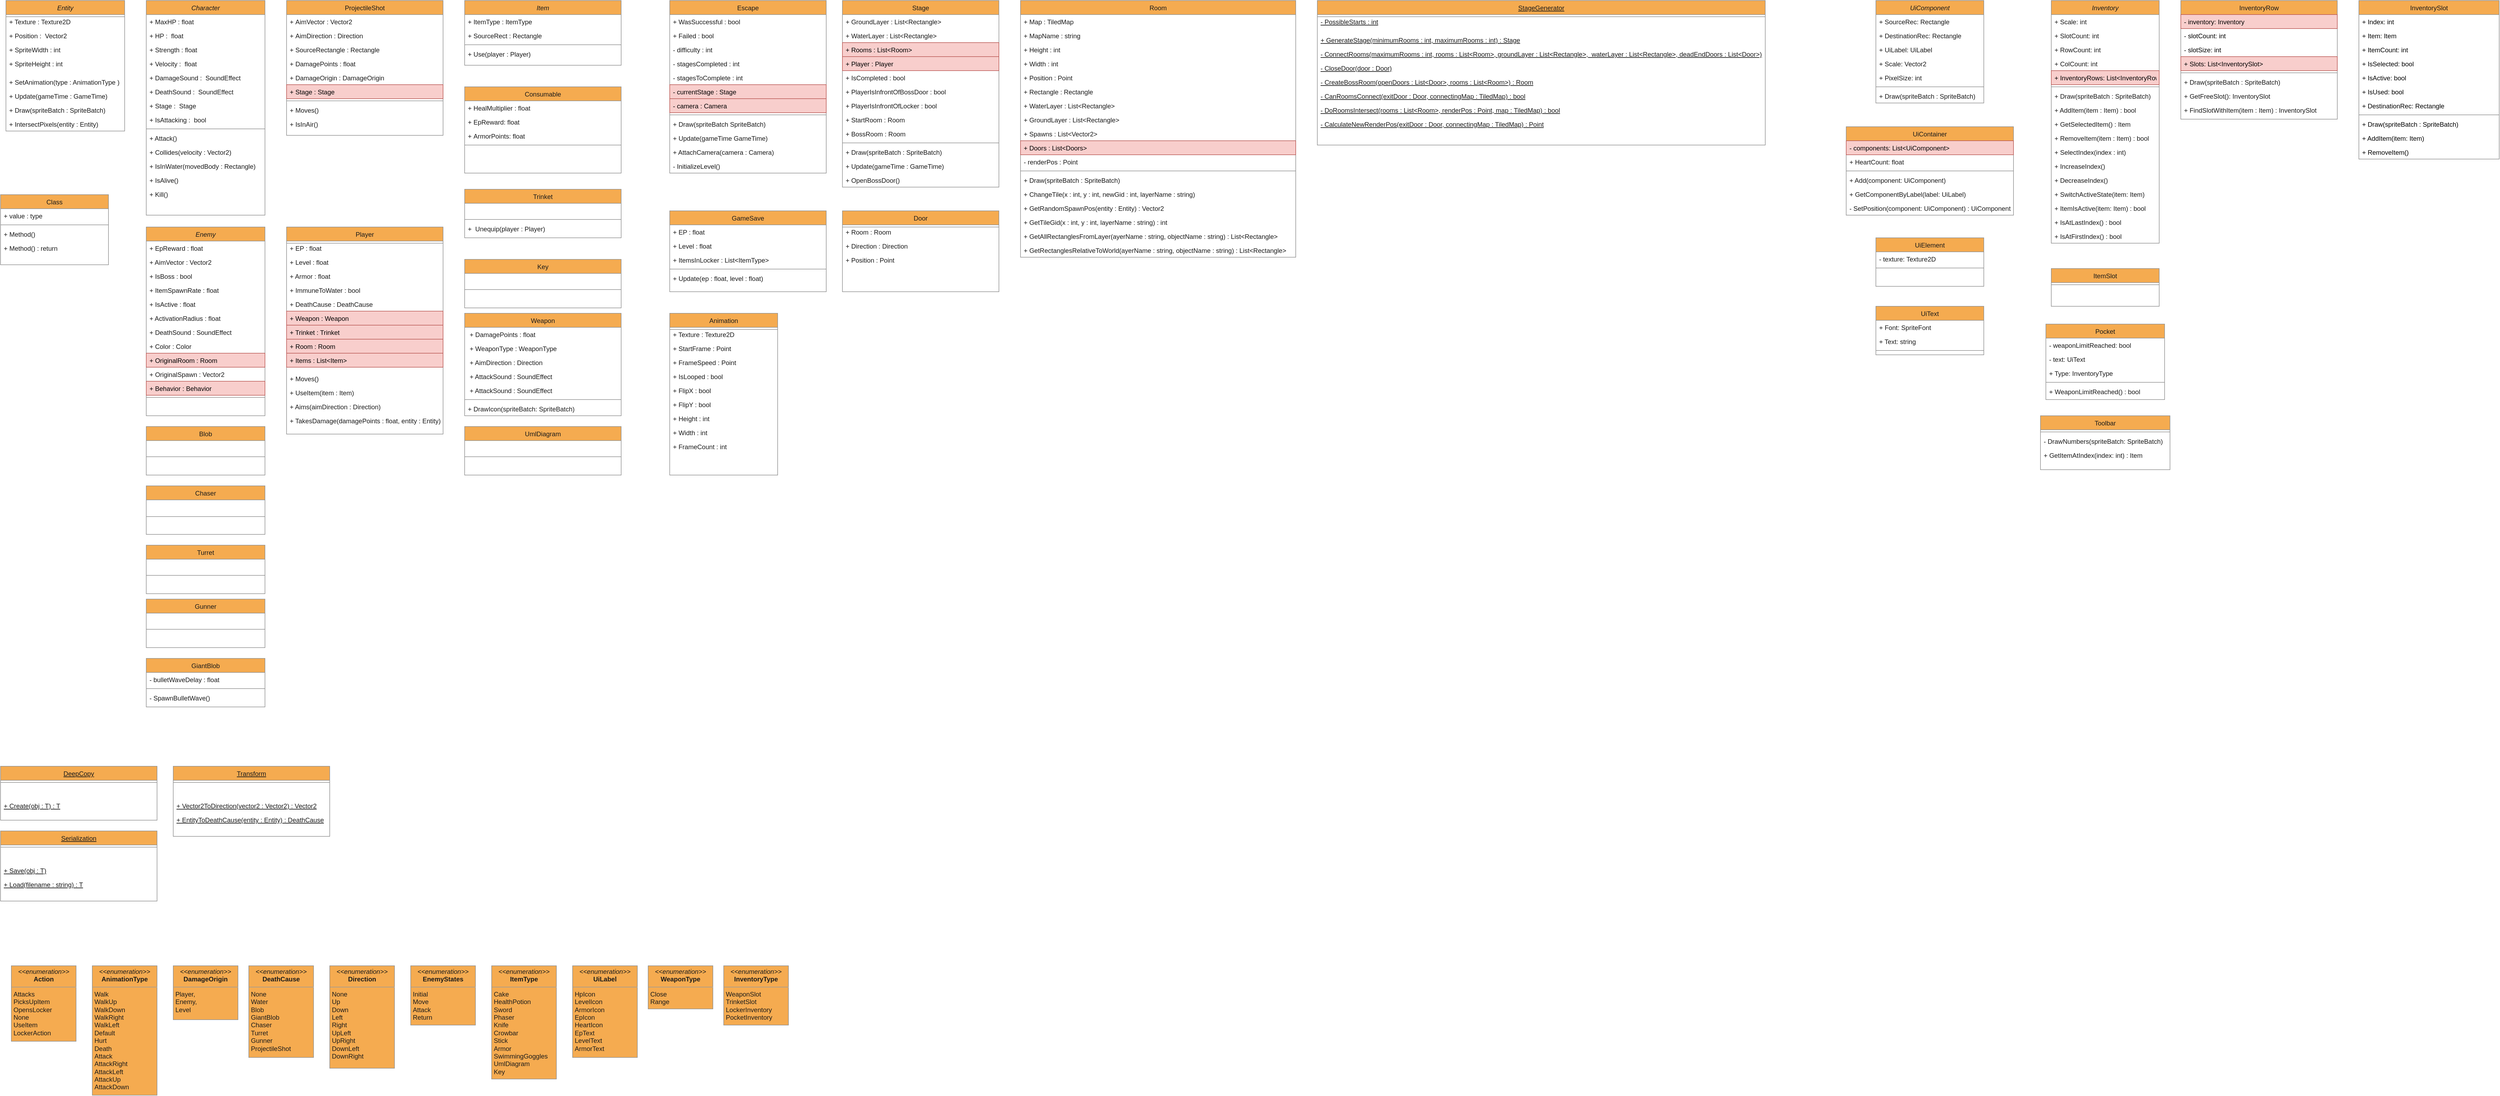 <mxfile version="20.8.5" type="github" pages="2">
  <diagram id="C5RBs43oDa-KdzZeNtuy" name="Page-1">
    <mxGraphModel grid="1" page="1" gridSize="10" guides="1" tooltips="1" connect="1" arrows="1" fold="1" pageScale="1" pageWidth="3300" pageHeight="4681" math="0" shadow="0">
      <root>
        <mxCell id="WIyWlLk6GJQsqaUBKTNV-0" />
        <mxCell id="WIyWlLk6GJQsqaUBKTNV-1" parent="WIyWlLk6GJQsqaUBKTNV-0" />
        <mxCell id="zkfFHV4jXpPFQw0GAbJ--0" value="Entity" style="swimlane;fontStyle=2;align=center;verticalAlign=top;childLayout=stackLayout;horizontal=1;startSize=26;horizontalStack=0;resizeParent=1;resizeLast=0;collapsible=1;marginBottom=0;rounded=0;shadow=0;strokeWidth=1;labelBackgroundColor=none;fillColor=#F5AB50;strokeColor=#909090;fontColor=#1A1A1A;movable=1;resizable=1;rotatable=1;deletable=1;editable=1;connectable=1;" parent="WIyWlLk6GJQsqaUBKTNV-1" vertex="1">
          <mxGeometry x="50" y="40" width="220" height="242" as="geometry">
            <mxRectangle x="230" y="140" width="160" height="26" as="alternateBounds" />
          </mxGeometry>
        </mxCell>
        <mxCell id="zkfFHV4jXpPFQw0GAbJ--1" value="+ Texture : Texture2D" style="text;align=left;verticalAlign=top;spacingLeft=4;spacingRight=4;overflow=hidden;rotatable=0;points=[[0,0.5],[1,0.5]];portConstraint=eastwest;labelBackgroundColor=none;fontColor=#1A1A1A;movable=0;resizable=0;deletable=0;editable=0;connectable=0;" parent="zkfFHV4jXpPFQw0GAbJ--0" vertex="1">
          <mxGeometry y="26" width="220" height="26" as="geometry" />
        </mxCell>
        <mxCell id="zkfFHV4jXpPFQw0GAbJ--2" value="+ Position :  Vector2" style="text;align=left;verticalAlign=top;spacingLeft=4;spacingRight=4;overflow=hidden;rotatable=0;points=[[0,0.5],[1,0.5]];portConstraint=eastwest;rounded=0;shadow=0;html=0;labelBackgroundColor=none;fontColor=#1A1A1A;movable=0;resizable=0;deletable=0;editable=0;connectable=0;" parent="zkfFHV4jXpPFQw0GAbJ--0" vertex="1">
          <mxGeometry y="52" width="220" height="26" as="geometry" />
        </mxCell>
        <mxCell id="zkfFHV4jXpPFQw0GAbJ--3" value="+ SpriteWidth : int" style="text;align=left;verticalAlign=top;spacingLeft=4;spacingRight=4;overflow=hidden;rotatable=0;points=[[0,0.5],[1,0.5]];portConstraint=eastwest;rounded=0;shadow=0;html=0;labelBackgroundColor=none;fontColor=#1A1A1A;movable=0;resizable=0;deletable=0;editable=0;connectable=0;" parent="zkfFHV4jXpPFQw0GAbJ--0" vertex="1">
          <mxGeometry y="78" width="220" height="26" as="geometry" />
        </mxCell>
        <mxCell id="Er5bh0WxnORJVPbDGKo7-0" value="+ SpriteHeight : int" style="text;align=left;verticalAlign=top;spacingLeft=4;spacingRight=4;overflow=hidden;rotatable=0;points=[[0,0.5],[1,0.5]];portConstraint=eastwest;rounded=0;shadow=0;html=0;labelBackgroundColor=none;fontColor=#1A1A1A;movable=0;resizable=0;deletable=0;editable=0;connectable=0;" parent="zkfFHV4jXpPFQw0GAbJ--0" vertex="1">
          <mxGeometry y="104" width="220" height="26" as="geometry" />
        </mxCell>
        <mxCell id="zkfFHV4jXpPFQw0GAbJ--4" value="" style="line;html=1;strokeWidth=1;align=left;verticalAlign=middle;spacingTop=-1;spacingLeft=3;spacingRight=3;rotatable=0;labelPosition=right;points=[];portConstraint=eastwest;labelBackgroundColor=none;fillColor=#F5AB50;strokeColor=#909090;fontColor=#1A1A1A;" parent="zkfFHV4jXpPFQw0GAbJ--0" vertex="1">
          <mxGeometry y="26" width="220" height="8" as="geometry" />
        </mxCell>
        <mxCell id="zkfFHV4jXpPFQw0GAbJ--5" value="+ SetAnimation(type : AnimationType )" style="text;align=left;verticalAlign=top;spacingLeft=4;spacingRight=4;overflow=hidden;rotatable=0;points=[[0,0.5],[1,0.5]];portConstraint=eastwest;labelBackgroundColor=none;fontColor=#1A1A1A;movable=0;resizable=0;deletable=0;editable=0;connectable=0;" parent="zkfFHV4jXpPFQw0GAbJ--0" vertex="1">
          <mxGeometry y="138" width="220" height="26" as="geometry" />
        </mxCell>
        <mxCell id="Er5bh0WxnORJVPbDGKo7-83" value="+ Update(gameTime : GameTime)" style="text;align=left;verticalAlign=top;spacingLeft=4;spacingRight=4;overflow=hidden;rotatable=0;points=[[0,0.5],[1,0.5]];portConstraint=eastwest;labelBackgroundColor=none;fontColor=#1A1A1A;movable=0;resizable=0;deletable=0;editable=0;connectable=0;" parent="zkfFHV4jXpPFQw0GAbJ--0" vertex="1">
          <mxGeometry y="164" width="220" height="26" as="geometry" />
        </mxCell>
        <mxCell id="Er5bh0WxnORJVPbDGKo7-1" value="+ Draw(spriteBatch : SpriteBatch)" style="text;align=left;verticalAlign=top;spacingLeft=4;spacingRight=4;overflow=hidden;rotatable=0;points=[[0,0.5],[1,0.5]];portConstraint=eastwest;labelBackgroundColor=none;fontColor=#1A1A1A;movable=0;resizable=0;deletable=0;editable=0;connectable=0;" parent="zkfFHV4jXpPFQw0GAbJ--0" vertex="1">
          <mxGeometry y="190" width="220" height="26" as="geometry" />
        </mxCell>
        <mxCell id="Er5bh0WxnORJVPbDGKo7-2" value="+ IntersectPixels(entity : Entity)" style="text;align=left;verticalAlign=top;spacingLeft=4;spacingRight=4;overflow=hidden;rotatable=0;points=[[0,0.5],[1,0.5]];portConstraint=eastwest;labelBackgroundColor=none;fontColor=#1A1A1A;movable=0;resizable=0;deletable=0;editable=0;connectable=0;" parent="zkfFHV4jXpPFQw0GAbJ--0" vertex="1">
          <mxGeometry y="216" width="220" height="26" as="geometry" />
        </mxCell>
        <mxCell id="Er5bh0WxnORJVPbDGKo7-3" value="Character" style="swimlane;fontStyle=2;align=center;verticalAlign=top;childLayout=stackLayout;horizontal=1;startSize=26;horizontalStack=0;resizeParent=1;resizeLast=0;collapsible=1;marginBottom=0;rounded=0;shadow=0;strokeWidth=1;labelBackgroundColor=none;fillColor=#F5AB50;strokeColor=#909090;fontColor=#1A1A1A;" parent="WIyWlLk6GJQsqaUBKTNV-1" vertex="1">
          <mxGeometry x="310" y="40" width="220" height="398" as="geometry">
            <mxRectangle x="230" y="140" width="160" height="26" as="alternateBounds" />
          </mxGeometry>
        </mxCell>
        <mxCell id="Er5bh0WxnORJVPbDGKo7-4" value="+ MaxHP : float" style="text;align=left;verticalAlign=top;spacingLeft=4;spacingRight=4;overflow=hidden;rotatable=0;points=[[0,0.5],[1,0.5]];portConstraint=eastwest;labelBackgroundColor=none;fontColor=#1A1A1A;movable=0;resizable=0;deletable=0;editable=0;connectable=0;" parent="Er5bh0WxnORJVPbDGKo7-3" vertex="1">
          <mxGeometry y="26" width="220" height="26" as="geometry" />
        </mxCell>
        <mxCell id="Er5bh0WxnORJVPbDGKo7-5" value="+ HP :  float" style="text;align=left;verticalAlign=top;spacingLeft=4;spacingRight=4;overflow=hidden;rotatable=0;points=[[0,0.5],[1,0.5]];portConstraint=eastwest;rounded=0;shadow=0;html=0;labelBackgroundColor=none;fontColor=#1A1A1A;movable=0;resizable=0;deletable=0;editable=0;connectable=0;" parent="Er5bh0WxnORJVPbDGKo7-3" vertex="1">
          <mxGeometry y="52" width="220" height="26" as="geometry" />
        </mxCell>
        <mxCell id="Er5bh0WxnORJVPbDGKo7-6" value="+ Strength : float" style="text;align=left;verticalAlign=top;spacingLeft=4;spacingRight=4;overflow=hidden;rotatable=0;points=[[0,0.5],[1,0.5]];portConstraint=eastwest;rounded=0;shadow=0;html=0;labelBackgroundColor=none;fontColor=#1A1A1A;movable=0;resizable=0;deletable=0;editable=0;connectable=0;" parent="Er5bh0WxnORJVPbDGKo7-3" vertex="1">
          <mxGeometry y="78" width="220" height="26" as="geometry" />
        </mxCell>
        <mxCell id="Er5bh0WxnORJVPbDGKo7-7" value="+ Velocity :  float" style="text;align=left;verticalAlign=top;spacingLeft=4;spacingRight=4;overflow=hidden;rotatable=0;points=[[0,0.5],[1,0.5]];portConstraint=eastwest;rounded=0;shadow=0;html=0;labelBackgroundColor=none;fontColor=#1A1A1A;movable=0;resizable=0;deletable=0;editable=0;connectable=0;" parent="Er5bh0WxnORJVPbDGKo7-3" vertex="1">
          <mxGeometry y="104" width="220" height="26" as="geometry" />
        </mxCell>
        <mxCell id="Er5bh0WxnORJVPbDGKo7-12" value="+ DamageSound :  SoundEffect" style="text;align=left;verticalAlign=top;spacingLeft=4;spacingRight=4;overflow=hidden;rotatable=0;points=[[0,0.5],[1,0.5]];portConstraint=eastwest;rounded=0;shadow=0;html=0;labelBackgroundColor=none;fontColor=#1A1A1A;movable=0;resizable=0;deletable=0;editable=0;connectable=0;" parent="Er5bh0WxnORJVPbDGKo7-3" vertex="1">
          <mxGeometry y="130" width="220" height="26" as="geometry" />
        </mxCell>
        <mxCell id="Er5bh0WxnORJVPbDGKo7-13" value="+ DeathSound :  SoundEffect" style="text;align=left;verticalAlign=top;spacingLeft=4;spacingRight=4;overflow=hidden;rotatable=0;points=[[0,0.5],[1,0.5]];portConstraint=eastwest;rounded=0;shadow=0;html=0;labelBackgroundColor=none;fontColor=#1A1A1A;movable=0;resizable=0;deletable=0;editable=0;connectable=0;" parent="Er5bh0WxnORJVPbDGKo7-3" vertex="1">
          <mxGeometry y="156" width="220" height="26" as="geometry" />
        </mxCell>
        <mxCell id="Er5bh0WxnORJVPbDGKo7-14" value="+ Stage :  Stage" style="text;align=left;verticalAlign=top;spacingLeft=4;spacingRight=4;overflow=hidden;rotatable=0;points=[[0,0.5],[1,0.5]];portConstraint=eastwest;rounded=0;shadow=0;html=0;labelBackgroundColor=none;fontColor=#1A1A1A;movable=0;resizable=0;deletable=0;editable=0;connectable=0;" parent="Er5bh0WxnORJVPbDGKo7-3" vertex="1">
          <mxGeometry y="182" width="220" height="26" as="geometry" />
        </mxCell>
        <mxCell id="Er5bh0WxnORJVPbDGKo7-15" value="+ IsAttacking :  bool" style="text;align=left;verticalAlign=top;spacingLeft=4;spacingRight=4;overflow=hidden;rotatable=0;points=[[0,0.5],[1,0.5]];portConstraint=eastwest;rounded=0;shadow=0;html=0;labelBackgroundColor=none;fontColor=#1A1A1A;movable=0;resizable=0;deletable=0;editable=0;connectable=0;" parent="Er5bh0WxnORJVPbDGKo7-3" vertex="1">
          <mxGeometry y="208" width="220" height="26" as="geometry" />
        </mxCell>
        <mxCell id="Er5bh0WxnORJVPbDGKo7-8" value="" style="line;html=1;strokeWidth=1;align=left;verticalAlign=middle;spacingTop=-1;spacingLeft=3;spacingRight=3;rotatable=0;labelPosition=right;points=[];portConstraint=eastwest;labelBackgroundColor=none;fillColor=#F5AB50;strokeColor=#909090;fontColor=#1A1A1A;" parent="Er5bh0WxnORJVPbDGKo7-3" vertex="1">
          <mxGeometry y="234" width="220" height="8" as="geometry" />
        </mxCell>
        <mxCell id="Er5bh0WxnORJVPbDGKo7-9" value="+ Attack()" style="text;align=left;verticalAlign=top;spacingLeft=4;spacingRight=4;overflow=hidden;rotatable=0;points=[[0,0.5],[1,0.5]];portConstraint=eastwest;labelBackgroundColor=none;fontColor=#1A1A1A;fontStyle=0;movable=0;resizable=0;deletable=0;editable=0;connectable=0;" parent="Er5bh0WxnORJVPbDGKo7-3" vertex="1">
          <mxGeometry y="242" width="220" height="26" as="geometry" />
        </mxCell>
        <mxCell id="Er5bh0WxnORJVPbDGKo7-10" value="+ Collides(velocity : Vector2)" style="text;align=left;verticalAlign=top;spacingLeft=4;spacingRight=4;overflow=hidden;rotatable=0;points=[[0,0.5],[1,0.5]];portConstraint=eastwest;labelBackgroundColor=none;fontColor=#1A1A1A;fontStyle=0;movable=0;resizable=0;deletable=0;editable=0;connectable=0;" parent="Er5bh0WxnORJVPbDGKo7-3" vertex="1">
          <mxGeometry y="268" width="220" height="26" as="geometry" />
        </mxCell>
        <mxCell id="Er5bh0WxnORJVPbDGKo7-11" value="+ IsInWater(movedBody : Rectangle)" style="text;align=left;verticalAlign=top;spacingLeft=4;spacingRight=4;overflow=hidden;rotatable=0;points=[[0,0.5],[1,0.5]];portConstraint=eastwest;labelBackgroundColor=none;fontColor=#1A1A1A;fontStyle=0;movable=0;resizable=0;deletable=0;editable=0;connectable=0;" parent="Er5bh0WxnORJVPbDGKo7-3" vertex="1">
          <mxGeometry y="294" width="220" height="26" as="geometry" />
        </mxCell>
        <mxCell id="Er5bh0WxnORJVPbDGKo7-17" value="+ IsAlive()" style="text;align=left;verticalAlign=top;spacingLeft=4;spacingRight=4;overflow=hidden;rotatable=0;points=[[0,0.5],[1,0.5]];portConstraint=eastwest;labelBackgroundColor=none;fontColor=#1A1A1A;fontStyle=0;movable=0;resizable=0;deletable=0;editable=0;connectable=0;" parent="Er5bh0WxnORJVPbDGKo7-3" vertex="1">
          <mxGeometry y="320" width="220" height="26" as="geometry" />
        </mxCell>
        <mxCell id="Er5bh0WxnORJVPbDGKo7-18" value="+ Kill()" style="text;align=left;verticalAlign=top;spacingLeft=4;spacingRight=4;overflow=hidden;rotatable=0;points=[[0,0.5],[1,0.5]];portConstraint=eastwest;labelBackgroundColor=none;fontColor=#1A1A1A;fontStyle=0;movable=0;resizable=0;deletable=0;editable=0;connectable=0;" parent="Er5bh0WxnORJVPbDGKo7-3" vertex="1">
          <mxGeometry y="346" width="220" height="26" as="geometry" />
        </mxCell>
        <mxCell id="Er5bh0WxnORJVPbDGKo7-19" value="Enemy" style="swimlane;fontStyle=2;align=center;verticalAlign=top;childLayout=stackLayout;horizontal=1;startSize=26;horizontalStack=0;resizeParent=1;resizeLast=0;collapsible=1;marginBottom=0;rounded=0;shadow=0;strokeWidth=1;labelBackgroundColor=none;fillColor=#F5AB50;strokeColor=#909090;fontColor=#1A1A1A;" parent="WIyWlLk6GJQsqaUBKTNV-1" vertex="1">
          <mxGeometry x="310" y="460" width="220" height="350" as="geometry">
            <mxRectangle x="280" y="280" width="160" height="26" as="alternateBounds" />
          </mxGeometry>
        </mxCell>
        <mxCell id="Er5bh0WxnORJVPbDGKo7-20" value="+ EpReward : float" style="text;align=left;verticalAlign=top;spacingLeft=4;spacingRight=4;overflow=hidden;rotatable=0;points=[[0,0.5],[1,0.5]];portConstraint=eastwest;labelBackgroundColor=none;fontColor=#1A1A1A;movable=0;resizable=0;deletable=0;editable=0;connectable=0;" parent="Er5bh0WxnORJVPbDGKo7-19" vertex="1">
          <mxGeometry y="26" width="220" height="26" as="geometry" />
        </mxCell>
        <mxCell id="Er5bh0WxnORJVPbDGKo7-21" value="+ AimVector : Vector2" style="text;align=left;verticalAlign=top;spacingLeft=4;spacingRight=4;overflow=hidden;rotatable=0;points=[[0,0.5],[1,0.5]];portConstraint=eastwest;rounded=0;shadow=0;html=0;labelBackgroundColor=none;fontColor=#1A1A1A;movable=0;resizable=0;deletable=0;editable=0;connectable=0;" parent="Er5bh0WxnORJVPbDGKo7-19" vertex="1">
          <mxGeometry y="52" width="220" height="26" as="geometry" />
        </mxCell>
        <mxCell id="Er5bh0WxnORJVPbDGKo7-22" value="+ IsBoss : bool" style="text;align=left;verticalAlign=top;spacingLeft=4;spacingRight=4;overflow=hidden;rotatable=0;points=[[0,0.5],[1,0.5]];portConstraint=eastwest;rounded=0;shadow=0;html=0;labelBackgroundColor=none;fontColor=#1A1A1A;movable=0;resizable=0;deletable=0;editable=0;connectable=0;" parent="Er5bh0WxnORJVPbDGKo7-19" vertex="1">
          <mxGeometry y="78" width="220" height="26" as="geometry" />
        </mxCell>
        <mxCell id="Er5bh0WxnORJVPbDGKo7-24" value="+ ItemSpawnRate : float" style="text;align=left;verticalAlign=top;spacingLeft=4;spacingRight=4;overflow=hidden;rotatable=0;points=[[0,0.5],[1,0.5]];portConstraint=eastwest;rounded=0;shadow=0;html=0;labelBackgroundColor=none;fontColor=#1A1A1A;movable=0;resizable=0;deletable=0;editable=0;connectable=0;" parent="Er5bh0WxnORJVPbDGKo7-19" vertex="1">
          <mxGeometry y="104" width="220" height="26" as="geometry" />
        </mxCell>
        <mxCell id="Er5bh0WxnORJVPbDGKo7-35" value="+ IsActive : float" style="text;align=left;verticalAlign=top;spacingLeft=4;spacingRight=4;overflow=hidden;rotatable=0;points=[[0,0.5],[1,0.5]];portConstraint=eastwest;rounded=0;shadow=0;html=0;labelBackgroundColor=none;fontColor=#1A1A1A;movable=0;resizable=0;deletable=0;editable=0;connectable=0;" parent="Er5bh0WxnORJVPbDGKo7-19" vertex="1">
          <mxGeometry y="130" width="220" height="26" as="geometry" />
        </mxCell>
        <mxCell id="Er5bh0WxnORJVPbDGKo7-36" value="+ ActivationRadius : float " style="text;align=left;verticalAlign=top;spacingLeft=4;spacingRight=4;overflow=hidden;rotatable=0;points=[[0,0.5],[1,0.5]];portConstraint=eastwest;rounded=0;shadow=0;html=0;labelBackgroundColor=none;fontColor=#1A1A1A;movable=0;resizable=0;deletable=0;editable=0;connectable=0;" parent="Er5bh0WxnORJVPbDGKo7-19" vertex="1">
          <mxGeometry y="156" width="220" height="26" as="geometry" />
        </mxCell>
        <mxCell id="Er5bh0WxnORJVPbDGKo7-25" value="+ DeathSound : SoundEffect" style="text;align=left;verticalAlign=top;spacingLeft=4;spacingRight=4;overflow=hidden;rotatable=0;points=[[0,0.5],[1,0.5]];portConstraint=eastwest;rounded=0;shadow=0;html=0;labelBackgroundColor=none;fontColor=#1A1A1A;movable=0;resizable=0;deletable=0;editable=0;connectable=0;" parent="Er5bh0WxnORJVPbDGKo7-19" vertex="1">
          <mxGeometry y="182" width="220" height="26" as="geometry" />
        </mxCell>
        <mxCell id="Er5bh0WxnORJVPbDGKo7-37" value="+ Color : Color" style="text;align=left;verticalAlign=top;spacingLeft=4;spacingRight=4;overflow=hidden;rotatable=0;points=[[0,0.5],[1,0.5]];portConstraint=eastwest;rounded=0;shadow=0;html=0;labelBackgroundColor=none;fontColor=#1A1A1A;movable=0;resizable=0;deletable=0;editable=0;connectable=0;" parent="Er5bh0WxnORJVPbDGKo7-19" vertex="1">
          <mxGeometry y="208" width="220" height="26" as="geometry" />
        </mxCell>
        <mxCell id="Er5bh0WxnORJVPbDGKo7-26" value="+ OriginalRoom : Room" style="text;align=left;verticalAlign=top;spacingLeft=4;spacingRight=4;overflow=hidden;rotatable=0;points=[[0,0.5],[1,0.5]];portConstraint=eastwest;rounded=0;shadow=0;html=0;labelBackgroundColor=none;fillColor=#f8cecc;strokeColor=#b85450;movable=0;resizable=0;deletable=0;editable=0;connectable=0;" parent="Er5bh0WxnORJVPbDGKo7-19" vertex="1">
          <mxGeometry y="234" width="220" height="26" as="geometry" />
        </mxCell>
        <mxCell id="Er5bh0WxnORJVPbDGKo7-27" value="+ OriginalSpawn : Vector2" style="text;align=left;verticalAlign=top;spacingLeft=4;spacingRight=4;overflow=hidden;rotatable=0;points=[[0,0.5],[1,0.5]];portConstraint=eastwest;rounded=0;shadow=0;html=0;labelBackgroundColor=none;fontColor=#1A1A1A;movable=0;resizable=0;deletable=0;editable=0;connectable=0;" parent="Er5bh0WxnORJVPbDGKo7-19" vertex="1">
          <mxGeometry y="260" width="220" height="26" as="geometry" />
        </mxCell>
        <mxCell id="Er5bh0WxnORJVPbDGKo7-34" value="+ Behavior : Behavior" style="text;align=left;verticalAlign=top;spacingLeft=4;spacingRight=4;overflow=hidden;rotatable=0;points=[[0,0.5],[1,0.5]];portConstraint=eastwest;rounded=0;shadow=0;html=0;labelBackgroundColor=none;fillColor=#f8cecc;strokeColor=#b85450;movable=0;resizable=0;deletable=0;editable=0;connectable=0;" parent="Er5bh0WxnORJVPbDGKo7-19" vertex="1">
          <mxGeometry y="286" width="220" height="26" as="geometry" />
        </mxCell>
        <mxCell id="Er5bh0WxnORJVPbDGKo7-28" value="" style="line;html=1;strokeWidth=1;align=left;verticalAlign=middle;spacingTop=-1;spacingLeft=3;spacingRight=3;rotatable=0;labelPosition=right;points=[];portConstraint=eastwest;labelBackgroundColor=none;fillColor=#F5AB50;strokeColor=#909090;fontColor=#1A1A1A;" parent="Er5bh0WxnORJVPbDGKo7-19" vertex="1">
          <mxGeometry y="312" width="220" height="8" as="geometry" />
        </mxCell>
        <mxCell id="Er5bh0WxnORJVPbDGKo7-39" value="Player" style="swimlane;fontStyle=0;align=center;verticalAlign=top;childLayout=stackLayout;horizontal=1;startSize=26;horizontalStack=0;resizeParent=1;resizeLast=0;collapsible=1;marginBottom=0;rounded=0;shadow=0;strokeWidth=1;labelBackgroundColor=none;fillColor=#F5AB50;strokeColor=#909090;fontColor=#1A1A1A;" parent="WIyWlLk6GJQsqaUBKTNV-1" vertex="1">
          <mxGeometry x="570" y="460" width="290" height="384" as="geometry">
            <mxRectangle x="230" y="140" width="160" height="26" as="alternateBounds" />
          </mxGeometry>
        </mxCell>
        <mxCell id="Er5bh0WxnORJVPbDGKo7-40" value="+ EP : float" style="text;align=left;verticalAlign=top;spacingLeft=4;spacingRight=4;overflow=hidden;rotatable=0;points=[[0,0.5],[1,0.5]];portConstraint=eastwest;labelBackgroundColor=none;fontColor=#1A1A1A;movable=0;resizable=0;deletable=0;editable=0;connectable=0;" parent="Er5bh0WxnORJVPbDGKo7-39" vertex="1">
          <mxGeometry y="26" width="290" height="26" as="geometry" />
        </mxCell>
        <mxCell id="Er5bh0WxnORJVPbDGKo7-55" value="+ Level : float" style="text;align=left;verticalAlign=top;spacingLeft=4;spacingRight=4;overflow=hidden;rotatable=0;points=[[0,0.5],[1,0.5]];portConstraint=eastwest;labelBackgroundColor=none;fontColor=#1A1A1A;movable=0;resizable=0;deletable=0;editable=0;connectable=0;" parent="Er5bh0WxnORJVPbDGKo7-39" vertex="1">
          <mxGeometry y="52" width="290" height="26" as="geometry" />
        </mxCell>
        <mxCell id="Er5bh0WxnORJVPbDGKo7-56" value="+ Armor : float" style="text;align=left;verticalAlign=top;spacingLeft=4;spacingRight=4;overflow=hidden;rotatable=0;points=[[0,0.5],[1,0.5]];portConstraint=eastwest;labelBackgroundColor=none;fontColor=#1A1A1A;movable=0;resizable=0;deletable=0;editable=0;connectable=0;" parent="Er5bh0WxnORJVPbDGKo7-39" vertex="1">
          <mxGeometry y="78" width="290" height="26" as="geometry" />
        </mxCell>
        <mxCell id="Er5bh0WxnORJVPbDGKo7-57" value="+ ImmuneToWater : bool" style="text;align=left;verticalAlign=top;spacingLeft=4;spacingRight=4;overflow=hidden;rotatable=0;points=[[0,0.5],[1,0.5]];portConstraint=eastwest;labelBackgroundColor=none;fontColor=#1A1A1A;movable=0;resizable=0;deletable=0;editable=0;connectable=0;" parent="Er5bh0WxnORJVPbDGKo7-39" vertex="1">
          <mxGeometry y="104" width="290" height="26" as="geometry" />
        </mxCell>
        <mxCell id="Er5bh0WxnORJVPbDGKo7-58" value="+ DeathCause : DeathCause" style="text;align=left;verticalAlign=top;spacingLeft=4;spacingRight=4;overflow=hidden;rotatable=0;points=[[0,0.5],[1,0.5]];portConstraint=eastwest;labelBackgroundColor=none;fontColor=#1A1A1A;movable=0;resizable=0;deletable=0;editable=0;connectable=0;" parent="Er5bh0WxnORJVPbDGKo7-39" vertex="1">
          <mxGeometry y="130" width="290" height="26" as="geometry" />
        </mxCell>
        <mxCell id="Er5bh0WxnORJVPbDGKo7-60" value="+ Weapon : Weapon" style="text;align=left;verticalAlign=top;spacingLeft=4;spacingRight=4;overflow=hidden;rotatable=0;points=[[0,0.5],[1,0.5]];portConstraint=eastwest;labelBackgroundColor=none;fillColor=#f8cecc;strokeColor=#b85450;movable=0;resizable=0;deletable=0;editable=0;connectable=0;" parent="Er5bh0WxnORJVPbDGKo7-39" vertex="1">
          <mxGeometry y="156" width="290" height="26" as="geometry" />
        </mxCell>
        <mxCell id="Er5bh0WxnORJVPbDGKo7-61" value="+ Trinket : Trinket" style="text;align=left;verticalAlign=top;spacingLeft=4;spacingRight=4;overflow=hidden;rotatable=0;points=[[0,0.5],[1,0.5]];portConstraint=eastwest;labelBackgroundColor=none;fillColor=#f8cecc;strokeColor=#b85450;movable=0;resizable=0;deletable=0;editable=0;connectable=0;" parent="Er5bh0WxnORJVPbDGKo7-39" vertex="1">
          <mxGeometry y="182" width="290" height="26" as="geometry" />
        </mxCell>
        <mxCell id="Er5bh0WxnORJVPbDGKo7-62" value="+ Room : Room" style="text;align=left;verticalAlign=top;spacingLeft=4;spacingRight=4;overflow=hidden;rotatable=0;points=[[0,0.5],[1,0.5]];portConstraint=eastwest;labelBackgroundColor=none;fillColor=#f8cecc;strokeColor=#b85450;movable=0;resizable=0;deletable=0;editable=0;connectable=0;" parent="Er5bh0WxnORJVPbDGKo7-39" vertex="1">
          <mxGeometry y="208" width="290" height="26" as="geometry" />
        </mxCell>
        <mxCell id="Er5bh0WxnORJVPbDGKo7-59" value="+ Items : List&lt;Item&gt;" style="text;align=left;verticalAlign=top;spacingLeft=4;spacingRight=4;overflow=hidden;rotatable=0;points=[[0,0.5],[1,0.5]];portConstraint=eastwest;labelBackgroundColor=none;fillColor=#f8cecc;strokeColor=#b85450;movable=0;resizable=0;deletable=0;editable=0;connectable=0;" parent="Er5bh0WxnORJVPbDGKo7-39" vertex="1">
          <mxGeometry y="234" width="290" height="26" as="geometry" />
        </mxCell>
        <mxCell id="Er5bh0WxnORJVPbDGKo7-48" value="" style="line;html=1;strokeWidth=1;align=left;verticalAlign=middle;spacingTop=-1;spacingLeft=3;spacingRight=3;rotatable=0;labelPosition=right;points=[];portConstraint=eastwest;labelBackgroundColor=none;fillColor=#F5AB50;strokeColor=#909090;fontColor=#1A1A1A;" parent="Er5bh0WxnORJVPbDGKo7-39" vertex="1">
          <mxGeometry y="26" width="290" height="8" as="geometry" />
        </mxCell>
        <mxCell id="Er5bh0WxnORJVPbDGKo7-50" value="+ Moves()" style="text;align=left;verticalAlign=top;spacingLeft=4;spacingRight=4;overflow=hidden;rotatable=0;points=[[0,0.5],[1,0.5]];portConstraint=eastwest;labelBackgroundColor=none;fontColor=#1A1A1A;fontStyle=0;movable=0;resizable=0;deletable=0;editable=0;connectable=0;" parent="Er5bh0WxnORJVPbDGKo7-39" vertex="1">
          <mxGeometry y="268" width="290" height="26" as="geometry" />
        </mxCell>
        <mxCell id="Er5bh0WxnORJVPbDGKo7-63" value="+ UseItem(item : Item)" style="text;align=left;verticalAlign=top;spacingLeft=4;spacingRight=4;overflow=hidden;rotatable=0;points=[[0,0.5],[1,0.5]];portConstraint=eastwest;labelBackgroundColor=none;fontColor=#1A1A1A;fontStyle=0;movable=0;resizable=0;deletable=0;editable=0;connectable=0;" parent="Er5bh0WxnORJVPbDGKo7-39" vertex="1">
          <mxGeometry y="294" width="290" height="26" as="geometry" />
        </mxCell>
        <mxCell id="Er5bh0WxnORJVPbDGKo7-66" value="+ Aims(aimDirection : Direction)" style="text;align=left;verticalAlign=top;spacingLeft=4;spacingRight=4;overflow=hidden;rotatable=0;points=[[0,0.5],[1,0.5]];portConstraint=eastwest;labelBackgroundColor=none;fontColor=#1A1A1A;fontStyle=0;movable=0;resizable=0;deletable=0;editable=0;connectable=0;" parent="Er5bh0WxnORJVPbDGKo7-39" vertex="1">
          <mxGeometry y="320" width="290" height="26" as="geometry" />
        </mxCell>
        <mxCell id="Er5bh0WxnORJVPbDGKo7-64" value="+ TakesDamage(damagePoints : float, entity : Entity)" style="text;align=left;verticalAlign=top;spacingLeft=4;spacingRight=4;overflow=hidden;rotatable=0;points=[[0,0.5],[1,0.5]];portConstraint=eastwest;labelBackgroundColor=none;fontColor=#1A1A1A;fontStyle=0;movable=0;resizable=0;deletable=0;editable=0;connectable=0;" parent="Er5bh0WxnORJVPbDGKo7-39" vertex="1">
          <mxGeometry y="346" width="290" height="26" as="geometry" />
        </mxCell>
        <mxCell id="Er5bh0WxnORJVPbDGKo7-67" value="ProjectileShot" style="swimlane;fontStyle=0;align=center;verticalAlign=top;childLayout=stackLayout;horizontal=1;startSize=26;horizontalStack=0;resizeParent=1;resizeLast=0;collapsible=1;marginBottom=0;rounded=0;shadow=0;strokeWidth=1;labelBackgroundColor=none;fillColor=#F5AB50;strokeColor=#909090;fontColor=#1A1A1A;" parent="WIyWlLk6GJQsqaUBKTNV-1" vertex="1">
          <mxGeometry x="570" y="40" width="290" height="250" as="geometry">
            <mxRectangle x="230" y="140" width="160" height="26" as="alternateBounds" />
          </mxGeometry>
        </mxCell>
        <mxCell id="Er5bh0WxnORJVPbDGKo7-68" value="+ AimVector : Vector2" style="text;align=left;verticalAlign=top;spacingLeft=4;spacingRight=4;overflow=hidden;rotatable=0;points=[[0,0.5],[1,0.5]];portConstraint=eastwest;labelBackgroundColor=none;fontColor=#1A1A1A;movable=0;resizable=0;deletable=0;editable=0;connectable=0;" parent="Er5bh0WxnORJVPbDGKo7-67" vertex="1">
          <mxGeometry y="26" width="290" height="26" as="geometry" />
        </mxCell>
        <mxCell id="Er5bh0WxnORJVPbDGKo7-84" value="+ AimDirection : Direction" style="text;align=left;verticalAlign=top;spacingLeft=4;spacingRight=4;overflow=hidden;rotatable=0;points=[[0,0.5],[1,0.5]];portConstraint=eastwest;labelBackgroundColor=none;fontColor=#1A1A1A;movable=0;resizable=0;deletable=0;editable=0;connectable=0;" parent="Er5bh0WxnORJVPbDGKo7-67" vertex="1">
          <mxGeometry y="52" width="290" height="26" as="geometry" />
        </mxCell>
        <mxCell id="Er5bh0WxnORJVPbDGKo7-85" value="+ SourceRectangle : Rectangle" style="text;align=left;verticalAlign=top;spacingLeft=4;spacingRight=4;overflow=hidden;rotatable=0;points=[[0,0.5],[1,0.5]];portConstraint=eastwest;labelBackgroundColor=none;fontColor=#1A1A1A;movable=0;resizable=0;deletable=0;editable=0;connectable=0;" parent="Er5bh0WxnORJVPbDGKo7-67" vertex="1">
          <mxGeometry y="78" width="290" height="26" as="geometry" />
        </mxCell>
        <mxCell id="Er5bh0WxnORJVPbDGKo7-86" value="+ DamagePoints : float" style="text;align=left;verticalAlign=top;spacingLeft=4;spacingRight=4;overflow=hidden;rotatable=0;points=[[0,0.5],[1,0.5]];portConstraint=eastwest;labelBackgroundColor=none;fontColor=#1A1A1A;movable=0;resizable=0;deletable=0;editable=0;connectable=0;" parent="Er5bh0WxnORJVPbDGKo7-67" vertex="1">
          <mxGeometry y="104" width="290" height="26" as="geometry" />
        </mxCell>
        <mxCell id="Er5bh0WxnORJVPbDGKo7-88" value="+ DamageOrigin : DamageOrigin" style="text;align=left;verticalAlign=top;spacingLeft=4;spacingRight=4;overflow=hidden;rotatable=0;points=[[0,0.5],[1,0.5]];portConstraint=eastwest;labelBackgroundColor=none;fontColor=#1A1A1A;movable=0;resizable=0;deletable=0;editable=0;connectable=0;" parent="Er5bh0WxnORJVPbDGKo7-67" vertex="1">
          <mxGeometry y="130" width="290" height="26" as="geometry" />
        </mxCell>
        <mxCell id="Er5bh0WxnORJVPbDGKo7-87" value="+ Stage : Stage" style="text;align=left;verticalAlign=top;spacingLeft=4;spacingRight=4;overflow=hidden;rotatable=0;points=[[0,0.5],[1,0.5]];portConstraint=eastwest;labelBackgroundColor=none;fillColor=#f8cecc;strokeColor=#b85450;movable=0;resizable=0;deletable=0;editable=0;connectable=0;" parent="Er5bh0WxnORJVPbDGKo7-67" vertex="1">
          <mxGeometry y="156" width="290" height="26" as="geometry" />
        </mxCell>
        <mxCell id="Er5bh0WxnORJVPbDGKo7-77" value="" style="line;html=1;strokeWidth=1;align=left;verticalAlign=middle;spacingTop=-1;spacingLeft=3;spacingRight=3;rotatable=0;labelPosition=right;points=[];portConstraint=eastwest;labelBackgroundColor=none;fillColor=#F5AB50;strokeColor=#909090;fontColor=#1A1A1A;" parent="Er5bh0WxnORJVPbDGKo7-67" vertex="1">
          <mxGeometry y="182" width="290" height="8" as="geometry" />
        </mxCell>
        <mxCell id="Er5bh0WxnORJVPbDGKo7-78" value="+ Moves()" style="text;align=left;verticalAlign=top;spacingLeft=4;spacingRight=4;overflow=hidden;rotatable=0;points=[[0,0.5],[1,0.5]];portConstraint=eastwest;labelBackgroundColor=none;fontColor=#1A1A1A;fontStyle=0;movable=0;resizable=0;deletable=0;editable=0;connectable=0;" parent="Er5bh0WxnORJVPbDGKo7-67" vertex="1">
          <mxGeometry y="190" width="290" height="26" as="geometry" />
        </mxCell>
        <mxCell id="Er5bh0WxnORJVPbDGKo7-89" value="+ IsInAir()" style="text;align=left;verticalAlign=top;spacingLeft=4;spacingRight=4;overflow=hidden;rotatable=0;points=[[0,0.5],[1,0.5]];portConstraint=eastwest;labelBackgroundColor=none;fontColor=#1A1A1A;fontStyle=0;movable=0;resizable=0;deletable=0;editable=0;connectable=0;" parent="Er5bh0WxnORJVPbDGKo7-67" vertex="1">
          <mxGeometry y="216" width="290" height="26" as="geometry" />
        </mxCell>
        <mxCell id="Er5bh0WxnORJVPbDGKo7-124" value="GiantBlob" style="swimlane;fontStyle=0;align=center;verticalAlign=top;childLayout=stackLayout;horizontal=1;startSize=26;horizontalStack=0;resizeParent=1;resizeLast=0;collapsible=1;marginBottom=0;rounded=0;shadow=0;strokeWidth=1;labelBackgroundColor=none;fillColor=#F5AB50;strokeColor=#909090;fontColor=#1A1A1A;" parent="WIyWlLk6GJQsqaUBKTNV-1" vertex="1">
          <mxGeometry x="310" y="1260" width="220" height="90" as="geometry">
            <mxRectangle x="230" y="140" width="160" height="26" as="alternateBounds" />
          </mxGeometry>
        </mxCell>
        <mxCell id="Er5bh0WxnORJVPbDGKo7-125" value="- bulletWaveDelay : float" style="text;align=left;verticalAlign=top;spacingLeft=4;spacingRight=4;overflow=hidden;rotatable=0;points=[[0,0.5],[1,0.5]];portConstraint=eastwest;labelBackgroundColor=none;fontColor=#1A1A1A;movable=0;resizable=0;deletable=0;editable=0;connectable=0;" parent="Er5bh0WxnORJVPbDGKo7-124" vertex="1">
          <mxGeometry y="26" width="220" height="26" as="geometry" />
        </mxCell>
        <mxCell id="Er5bh0WxnORJVPbDGKo7-134" value="" style="line;html=1;strokeWidth=1;align=left;verticalAlign=middle;spacingTop=-1;spacingLeft=3;spacingRight=3;rotatable=0;labelPosition=right;points=[];portConstraint=eastwest;labelBackgroundColor=none;fillColor=#F5AB50;strokeColor=#909090;fontColor=#1A1A1A;" parent="Er5bh0WxnORJVPbDGKo7-124" vertex="1">
          <mxGeometry y="52" width="220" height="8" as="geometry" />
        </mxCell>
        <mxCell id="Er5bh0WxnORJVPbDGKo7-135" value="- SpawnBulletWave()" style="text;align=left;verticalAlign=top;spacingLeft=4;spacingRight=4;overflow=hidden;rotatable=0;points=[[0,0.5],[1,0.5]];portConstraint=eastwest;labelBackgroundColor=none;fontColor=#1A1A1A;fontStyle=0;movable=0;resizable=0;deletable=0;editable=0;connectable=0;" parent="Er5bh0WxnORJVPbDGKo7-124" vertex="1">
          <mxGeometry y="60" width="220" height="26" as="geometry" />
        </mxCell>
        <mxCell id="Er5bh0WxnORJVPbDGKo7-139" value="Blob" style="swimlane;fontStyle=0;align=center;verticalAlign=top;childLayout=stackLayout;horizontal=1;startSize=26;horizontalStack=0;resizeParent=1;resizeLast=0;collapsible=1;marginBottom=0;rounded=0;shadow=0;strokeWidth=1;labelBackgroundColor=none;fillColor=#F5AB50;strokeColor=#909090;fontColor=#1A1A1A;movable=0;resizable=0;rotatable=0;deletable=0;editable=0;connectable=0;" parent="WIyWlLk6GJQsqaUBKTNV-1" vertex="1">
          <mxGeometry x="310" y="830" width="220" height="90" as="geometry">
            <mxRectangle x="230" y="140" width="160" height="26" as="alternateBounds" />
          </mxGeometry>
        </mxCell>
        <mxCell id="Er5bh0WxnORJVPbDGKo7-140" value=" " style="text;align=left;verticalAlign=top;spacingLeft=4;spacingRight=4;overflow=hidden;rotatable=0;points=[[0,0.5],[1,0.5]];portConstraint=eastwest;labelBackgroundColor=none;fontColor=#1A1A1A;movable=0;resizable=0;deletable=0;editable=0;connectable=0;" parent="Er5bh0WxnORJVPbDGKo7-139" vertex="1">
          <mxGeometry y="26" width="220" height="26" as="geometry" />
        </mxCell>
        <mxCell id="Er5bh0WxnORJVPbDGKo7-141" value="" style="line;html=1;strokeWidth=1;align=left;verticalAlign=middle;spacingTop=-1;spacingLeft=3;spacingRight=3;rotatable=0;labelPosition=right;points=[];portConstraint=eastwest;labelBackgroundColor=none;fillColor=#F5AB50;strokeColor=#909090;fontColor=#1A1A1A;" parent="Er5bh0WxnORJVPbDGKo7-139" vertex="1">
          <mxGeometry y="52" width="220" height="8" as="geometry" />
        </mxCell>
        <mxCell id="Er5bh0WxnORJVPbDGKo7-148" value="Chaser" style="swimlane;fontStyle=0;align=center;verticalAlign=top;childLayout=stackLayout;horizontal=1;startSize=26;horizontalStack=0;resizeParent=1;resizeLast=0;collapsible=1;marginBottom=0;rounded=0;shadow=0;strokeWidth=1;labelBackgroundColor=none;fillColor=#F5AB50;strokeColor=#909090;fontColor=#1A1A1A;" parent="WIyWlLk6GJQsqaUBKTNV-1" vertex="1">
          <mxGeometry x="310" y="940" width="220" height="90" as="geometry">
            <mxRectangle x="230" y="140" width="160" height="26" as="alternateBounds" />
          </mxGeometry>
        </mxCell>
        <mxCell id="Er5bh0WxnORJVPbDGKo7-149" value=" " style="text;align=left;verticalAlign=top;spacingLeft=4;spacingRight=4;overflow=hidden;rotatable=0;points=[[0,0.5],[1,0.5]];portConstraint=eastwest;labelBackgroundColor=none;fontColor=#1A1A1A;movable=0;resizable=0;deletable=0;editable=0;connectable=0;" parent="Er5bh0WxnORJVPbDGKo7-148" vertex="1">
          <mxGeometry y="26" width="220" height="26" as="geometry" />
        </mxCell>
        <mxCell id="Er5bh0WxnORJVPbDGKo7-150" value="" style="line;html=1;strokeWidth=1;align=left;verticalAlign=middle;spacingTop=-1;spacingLeft=3;spacingRight=3;rotatable=0;labelPosition=right;points=[];portConstraint=eastwest;labelBackgroundColor=none;fillColor=#F5AB50;strokeColor=#909090;fontColor=#1A1A1A;" parent="Er5bh0WxnORJVPbDGKo7-148" vertex="1">
          <mxGeometry y="52" width="220" height="10" as="geometry" />
        </mxCell>
        <mxCell id="Er5bh0WxnORJVPbDGKo7-151" value="Turret" style="swimlane;fontStyle=0;align=center;verticalAlign=top;childLayout=stackLayout;horizontal=1;startSize=26;horizontalStack=0;resizeParent=1;resizeLast=0;collapsible=1;marginBottom=0;rounded=0;shadow=0;strokeWidth=1;labelBackgroundColor=none;fillColor=#F5AB50;strokeColor=#909090;fontColor=#1A1A1A;" parent="WIyWlLk6GJQsqaUBKTNV-1" vertex="1">
          <mxGeometry x="310" y="1050" width="220" height="90" as="geometry">
            <mxRectangle x="230" y="140" width="160" height="26" as="alternateBounds" />
          </mxGeometry>
        </mxCell>
        <mxCell id="Er5bh0WxnORJVPbDGKo7-152" value=" " style="text;align=left;verticalAlign=top;spacingLeft=4;spacingRight=4;overflow=hidden;rotatable=0;points=[[0,0.5],[1,0.5]];portConstraint=eastwest;labelBackgroundColor=none;fontColor=#1A1A1A;movable=0;resizable=0;deletable=0;editable=0;connectable=0;" parent="Er5bh0WxnORJVPbDGKo7-151" vertex="1">
          <mxGeometry y="26" width="220" height="26" as="geometry" />
        </mxCell>
        <mxCell id="Er5bh0WxnORJVPbDGKo7-153" value="" style="line;html=1;strokeWidth=1;align=left;verticalAlign=middle;spacingTop=-1;spacingLeft=3;spacingRight=3;rotatable=0;labelPosition=right;points=[];portConstraint=eastwest;labelBackgroundColor=none;fillColor=#F5AB50;strokeColor=#909090;fontColor=#1A1A1A;" parent="Er5bh0WxnORJVPbDGKo7-151" vertex="1">
          <mxGeometry y="52" width="220" height="8" as="geometry" />
        </mxCell>
        <mxCell id="Er5bh0WxnORJVPbDGKo7-154" value="Gunner" style="swimlane;fontStyle=0;align=center;verticalAlign=top;childLayout=stackLayout;horizontal=1;startSize=26;horizontalStack=0;resizeParent=1;resizeLast=0;collapsible=1;marginBottom=0;rounded=0;shadow=0;strokeWidth=1;labelBackgroundColor=none;fillColor=#F5AB50;strokeColor=#909090;fontColor=#1A1A1A;" parent="WIyWlLk6GJQsqaUBKTNV-1" vertex="1">
          <mxGeometry x="310" y="1150" width="220" height="90" as="geometry">
            <mxRectangle x="230" y="140" width="160" height="26" as="alternateBounds" />
          </mxGeometry>
        </mxCell>
        <mxCell id="Er5bh0WxnORJVPbDGKo7-155" value=" " style="text;align=left;verticalAlign=top;spacingLeft=4;spacingRight=4;overflow=hidden;rotatable=0;points=[[0,0.5],[1,0.5]];portConstraint=eastwest;labelBackgroundColor=none;fontColor=#1A1A1A;movable=0;resizable=0;deletable=0;editable=0;connectable=0;" parent="Er5bh0WxnORJVPbDGKo7-154" vertex="1">
          <mxGeometry y="26" width="220" height="26" as="geometry" />
        </mxCell>
        <mxCell id="Er5bh0WxnORJVPbDGKo7-156" value="" style="line;html=1;strokeWidth=1;align=left;verticalAlign=middle;spacingTop=-1;spacingLeft=3;spacingRight=3;rotatable=0;labelPosition=right;points=[];portConstraint=eastwest;labelBackgroundColor=none;fillColor=#F5AB50;strokeColor=#909090;fontColor=#1A1A1A;" parent="Er5bh0WxnORJVPbDGKo7-154" vertex="1">
          <mxGeometry y="52" width="220" height="8" as="geometry" />
        </mxCell>
        <mxCell id="Er5bh0WxnORJVPbDGKo7-157" value="Item" style="swimlane;fontStyle=2;align=center;verticalAlign=top;childLayout=stackLayout;horizontal=1;startSize=26;horizontalStack=0;resizeParent=1;resizeLast=0;collapsible=1;marginBottom=0;rounded=0;shadow=0;strokeWidth=1;labelBackgroundColor=none;fillColor=#F5AB50;strokeColor=#909090;fontColor=#1A1A1A;" parent="WIyWlLk6GJQsqaUBKTNV-1" vertex="1">
          <mxGeometry x="900" y="40" width="290" height="120" as="geometry">
            <mxRectangle x="230" y="140" width="160" height="26" as="alternateBounds" />
          </mxGeometry>
        </mxCell>
        <mxCell id="Er5bh0WxnORJVPbDGKo7-159" value="+ ItemType : ItemType" style="text;align=left;verticalAlign=top;spacingLeft=4;spacingRight=4;overflow=hidden;rotatable=0;points=[[0,0.5],[1,0.5]];portConstraint=eastwest;labelBackgroundColor=none;fontColor=#1A1A1A;movable=0;resizable=0;deletable=0;editable=0;connectable=0;" parent="Er5bh0WxnORJVPbDGKo7-157" vertex="1">
          <mxGeometry y="26" width="290" height="26" as="geometry" />
        </mxCell>
        <mxCell id="Er5bh0WxnORJVPbDGKo7-171" value="+ SourceRect : Rectangle" style="text;align=left;verticalAlign=top;spacingLeft=4;spacingRight=4;overflow=hidden;rotatable=0;points=[[0,0.5],[1,0.5]];portConstraint=eastwest;labelBackgroundColor=none;fontColor=#1A1A1A;movable=0;resizable=0;deletable=0;editable=0;connectable=0;" parent="Er5bh0WxnORJVPbDGKo7-157" vertex="1">
          <mxGeometry y="52" width="290" height="26" as="geometry" />
        </mxCell>
        <mxCell id="Er5bh0WxnORJVPbDGKo7-164" value="" style="line;html=1;strokeWidth=1;align=left;verticalAlign=middle;spacingTop=-1;spacingLeft=3;spacingRight=3;rotatable=0;labelPosition=right;points=[];portConstraint=eastwest;labelBackgroundColor=none;fillColor=#F5AB50;strokeColor=#909090;fontColor=#1A1A1A;" parent="Er5bh0WxnORJVPbDGKo7-157" vertex="1">
          <mxGeometry y="78" width="290" height="8" as="geometry" />
        </mxCell>
        <mxCell id="Er5bh0WxnORJVPbDGKo7-165" value="+ Use(player : Player)" style="text;align=left;verticalAlign=top;spacingLeft=4;spacingRight=4;overflow=hidden;rotatable=0;points=[[0,0.5],[1,0.5]];portConstraint=eastwest;labelBackgroundColor=none;fontColor=#1A1A1A;fontStyle=0;movable=0;resizable=0;deletable=0;editable=0;connectable=0;" parent="Er5bh0WxnORJVPbDGKo7-157" vertex="1">
          <mxGeometry y="86" width="290" height="26" as="geometry" />
        </mxCell>
        <mxCell id="Er5bh0WxnORJVPbDGKo7-167" value="Door" style="swimlane;fontStyle=0;align=center;verticalAlign=top;childLayout=stackLayout;horizontal=1;startSize=26;horizontalStack=0;resizeParent=1;resizeLast=0;collapsible=1;marginBottom=0;rounded=0;shadow=0;strokeWidth=1;labelBackgroundColor=none;fillColor=#F5AB50;strokeColor=#909090;fontColor=#1A1A1A;" parent="WIyWlLk6GJQsqaUBKTNV-1" vertex="1">
          <mxGeometry x="1600" y="430" width="290" height="150" as="geometry">
            <mxRectangle x="1600" y="430" width="160" height="26" as="alternateBounds" />
          </mxGeometry>
        </mxCell>
        <mxCell id="Er5bh0WxnORJVPbDGKo7-168" value="+ Room : Room" style="text;align=left;verticalAlign=top;spacingLeft=4;spacingRight=4;overflow=hidden;rotatable=0;points=[[0,0.5],[1,0.5]];portConstraint=eastwest;labelBackgroundColor=none;fontColor=#1A1A1A;movable=0;resizable=0;deletable=0;editable=0;connectable=0;" parent="Er5bh0WxnORJVPbDGKo7-167" vertex="1">
          <mxGeometry y="26" width="290" height="26" as="geometry" />
        </mxCell>
        <mxCell id="hlpjTQFG5afxDyLEFcfs-97" value="+ Direction : Direction" style="text;align=left;verticalAlign=top;spacingLeft=4;spacingRight=4;overflow=hidden;rotatable=0;points=[[0,0.5],[1,0.5]];portConstraint=eastwest;labelBackgroundColor=none;fontColor=#1A1A1A;movable=0;resizable=0;deletable=0;editable=0;connectable=0;" parent="Er5bh0WxnORJVPbDGKo7-167" vertex="1">
          <mxGeometry y="52" width="290" height="26" as="geometry" />
        </mxCell>
        <mxCell id="hlpjTQFG5afxDyLEFcfs-98" value="+ Position : Point" style="text;align=left;verticalAlign=top;spacingLeft=4;spacingRight=4;overflow=hidden;rotatable=0;points=[[0,0.5],[1,0.5]];portConstraint=eastwest;labelBackgroundColor=none;fontColor=#1A1A1A;movable=0;resizable=0;deletable=0;editable=0;connectable=0;" parent="Er5bh0WxnORJVPbDGKo7-167" vertex="1">
          <mxGeometry y="78" width="290" height="26" as="geometry" />
        </mxCell>
        <mxCell id="Er5bh0WxnORJVPbDGKo7-169" value="" style="line;html=1;strokeWidth=1;align=left;verticalAlign=middle;spacingTop=-1;spacingLeft=3;spacingRight=3;rotatable=0;labelPosition=right;points=[];portConstraint=eastwest;labelBackgroundColor=none;fillColor=#F5AB50;strokeColor=#909090;fontColor=#1A1A1A;" parent="Er5bh0WxnORJVPbDGKo7-167" vertex="1">
          <mxGeometry y="26" width="290" height="8" as="geometry" />
        </mxCell>
        <mxCell id="Er5bh0WxnORJVPbDGKo7-170" value=" " style="text;align=left;verticalAlign=top;spacingLeft=4;spacingRight=4;overflow=hidden;rotatable=0;points=[[0,0.5],[1,0.5]];portConstraint=eastwest;labelBackgroundColor=none;fontColor=#1A1A1A;fontStyle=0;movable=0;resizable=0;deletable=0;editable=0;connectable=0;" parent="Er5bh0WxnORJVPbDGKo7-167" vertex="1">
          <mxGeometry y="112" width="290" height="26" as="geometry" />
        </mxCell>
        <mxCell id="hlpjTQFG5afxDyLEFcfs-0" value="Consumable" style="swimlane;fontStyle=0;align=center;verticalAlign=top;childLayout=stackLayout;horizontal=1;startSize=26;horizontalStack=0;resizeParent=1;resizeLast=0;collapsible=1;marginBottom=0;rounded=0;shadow=0;strokeWidth=1;labelBackgroundColor=none;fillColor=#F5AB50;strokeColor=#909090;fontColor=#1A1A1A;" parent="WIyWlLk6GJQsqaUBKTNV-1" vertex="1">
          <mxGeometry x="900" y="200" width="290" height="160" as="geometry">
            <mxRectangle x="230" y="140" width="160" height="26" as="alternateBounds" />
          </mxGeometry>
        </mxCell>
        <mxCell id="hlpjTQFG5afxDyLEFcfs-1" value="+ HealMultiplier : float" style="text;align=left;verticalAlign=top;spacingLeft=4;spacingRight=4;overflow=hidden;rotatable=0;points=[[0,0.5],[1,0.5]];portConstraint=eastwest;labelBackgroundColor=none;fontColor=#1A1A1A;movable=0;resizable=0;deletable=0;editable=0;connectable=0;" parent="hlpjTQFG5afxDyLEFcfs-0" vertex="1">
          <mxGeometry y="26" width="290" height="26" as="geometry" />
        </mxCell>
        <mxCell id="hlpjTQFG5afxDyLEFcfs-4" value="+ EpReward: float" style="text;align=left;verticalAlign=top;spacingLeft=4;spacingRight=4;overflow=hidden;rotatable=0;points=[[0,0.5],[1,0.5]];portConstraint=eastwest;labelBackgroundColor=none;fontColor=#1A1A1A;movable=0;resizable=0;deletable=0;editable=0;connectable=0;" parent="hlpjTQFG5afxDyLEFcfs-0" vertex="1">
          <mxGeometry y="52" width="290" height="26" as="geometry" />
        </mxCell>
        <mxCell id="hlpjTQFG5afxDyLEFcfs-5" value="+ ArmorPoints: float" style="text;align=left;verticalAlign=top;spacingLeft=4;spacingRight=4;overflow=hidden;rotatable=0;points=[[0,0.5],[1,0.5]];portConstraint=eastwest;labelBackgroundColor=none;fontColor=#1A1A1A;movable=0;resizable=0;deletable=0;editable=0;connectable=0;" parent="hlpjTQFG5afxDyLEFcfs-0" vertex="1">
          <mxGeometry y="78" width="290" height="26" as="geometry" />
        </mxCell>
        <mxCell id="hlpjTQFG5afxDyLEFcfs-2" value="" style="line;html=1;strokeWidth=1;align=left;verticalAlign=middle;spacingTop=-1;spacingLeft=3;spacingRight=3;rotatable=0;labelPosition=right;points=[];portConstraint=eastwest;labelBackgroundColor=none;fillColor=#F5AB50;strokeColor=#909090;fontColor=#1A1A1A;" parent="hlpjTQFG5afxDyLEFcfs-0" vertex="1">
          <mxGeometry y="104" width="290" height="8" as="geometry" />
        </mxCell>
        <mxCell id="hlpjTQFG5afxDyLEFcfs-3" value=" " style="text;align=left;verticalAlign=top;spacingLeft=4;spacingRight=4;overflow=hidden;rotatable=1;points=[[0,0.5],[1,0.5]];portConstraint=eastwest;labelBackgroundColor=none;fontColor=#1A1A1A;fontStyle=0;movable=1;resizable=1;deletable=1;editable=1;connectable=1;" parent="hlpjTQFG5afxDyLEFcfs-0" vertex="1">
          <mxGeometry y="112" width="290" height="26" as="geometry" />
        </mxCell>
        <mxCell id="hlpjTQFG5afxDyLEFcfs-8" value="Trinket" style="swimlane;fontStyle=0;align=center;verticalAlign=top;childLayout=stackLayout;horizontal=1;startSize=26;horizontalStack=0;resizeParent=1;resizeLast=0;collapsible=1;marginBottom=0;rounded=0;shadow=0;strokeWidth=1;labelBackgroundColor=none;fillColor=#F5AB50;strokeColor=#909090;fontColor=#1A1A1A;" parent="WIyWlLk6GJQsqaUBKTNV-1" vertex="1">
          <mxGeometry x="900" y="390" width="290" height="90" as="geometry">
            <mxRectangle x="230" y="140" width="160" height="26" as="alternateBounds" />
          </mxGeometry>
        </mxCell>
        <mxCell id="hlpjTQFG5afxDyLEFcfs-9" value=" " style="text;align=left;verticalAlign=top;spacingLeft=4;spacingRight=4;overflow=hidden;rotatable=0;points=[[0,0.5],[1,0.5]];portConstraint=eastwest;labelBackgroundColor=none;fontColor=#1A1A1A;movable=0;resizable=0;deletable=0;editable=0;connectable=0;" parent="hlpjTQFG5afxDyLEFcfs-8" vertex="1">
          <mxGeometry y="26" width="290" height="26" as="geometry" />
        </mxCell>
        <mxCell id="hlpjTQFG5afxDyLEFcfs-10" value="" style="line;html=1;strokeWidth=1;align=left;verticalAlign=middle;spacingTop=-1;spacingLeft=3;spacingRight=3;rotatable=0;labelPosition=right;points=[];portConstraint=eastwest;labelBackgroundColor=none;fillColor=#F5AB50;strokeColor=#909090;fontColor=#1A1A1A;" parent="hlpjTQFG5afxDyLEFcfs-8" vertex="1">
          <mxGeometry y="52" width="290" height="8" as="geometry" />
        </mxCell>
        <mxCell id="hlpjTQFG5afxDyLEFcfs-11" value="+  Unequip(player : Player)" style="text;align=left;verticalAlign=top;spacingLeft=4;spacingRight=4;overflow=hidden;rotatable=0;points=[[0,0.5],[1,0.5]];portConstraint=eastwest;labelBackgroundColor=none;fontColor=#1A1A1A;fontStyle=0;movable=0;resizable=0;deletable=0;editable=0;connectable=0;" parent="hlpjTQFG5afxDyLEFcfs-8" vertex="1">
          <mxGeometry y="60" width="290" height="26" as="geometry" />
        </mxCell>
        <mxCell id="hlpjTQFG5afxDyLEFcfs-12" value="Key" style="swimlane;fontStyle=0;align=center;verticalAlign=top;childLayout=stackLayout;horizontal=1;startSize=26;horizontalStack=0;resizeParent=1;resizeLast=0;collapsible=1;marginBottom=0;rounded=0;shadow=0;strokeWidth=1;labelBackgroundColor=none;fillColor=#F5AB50;strokeColor=#909090;fontColor=#1A1A1A;" parent="WIyWlLk6GJQsqaUBKTNV-1" vertex="1">
          <mxGeometry x="900" y="520" width="290" height="90" as="geometry">
            <mxRectangle x="230" y="140" width="160" height="26" as="alternateBounds" />
          </mxGeometry>
        </mxCell>
        <mxCell id="hlpjTQFG5afxDyLEFcfs-13" value=" " style="text;align=left;verticalAlign=top;spacingLeft=4;spacingRight=4;overflow=hidden;rotatable=0;points=[[0,0.5],[1,0.5]];portConstraint=eastwest;labelBackgroundColor=none;fontColor=#1A1A1A;movable=0;resizable=0;deletable=0;editable=0;connectable=0;" parent="hlpjTQFG5afxDyLEFcfs-12" vertex="1">
          <mxGeometry y="26" width="290" height="26" as="geometry" />
        </mxCell>
        <mxCell id="hlpjTQFG5afxDyLEFcfs-14" value="" style="line;html=1;strokeWidth=1;align=left;verticalAlign=middle;spacingTop=-1;spacingLeft=3;spacingRight=3;rotatable=0;labelPosition=right;points=[];portConstraint=eastwest;labelBackgroundColor=none;fillColor=#F5AB50;strokeColor=#909090;fontColor=#1A1A1A;" parent="hlpjTQFG5afxDyLEFcfs-12" vertex="1">
          <mxGeometry y="52" width="290" height="8" as="geometry" />
        </mxCell>
        <mxCell id="hlpjTQFG5afxDyLEFcfs-15" value=" " style="text;align=left;verticalAlign=top;spacingLeft=4;spacingRight=4;overflow=hidden;rotatable=0;points=[[0,0.5],[1,0.5]];portConstraint=eastwest;labelBackgroundColor=none;fontColor=#1A1A1A;fontStyle=0;movable=0;resizable=0;deletable=0;editable=0;connectable=0;" parent="hlpjTQFG5afxDyLEFcfs-12" vertex="1">
          <mxGeometry y="60" width="290" height="26" as="geometry" />
        </mxCell>
        <mxCell id="hlpjTQFG5afxDyLEFcfs-16" value="Weapon" style="swimlane;fontStyle=0;align=center;verticalAlign=top;childLayout=stackLayout;horizontal=1;startSize=26;horizontalStack=0;resizeParent=1;resizeLast=0;collapsible=1;marginBottom=0;rounded=0;shadow=0;strokeWidth=1;labelBackgroundColor=none;fillColor=#F5AB50;strokeColor=#909090;fontColor=#1A1A1A;" parent="WIyWlLk6GJQsqaUBKTNV-1" vertex="1">
          <mxGeometry x="900" y="620" width="290" height="190" as="geometry">
            <mxRectangle x="230" y="140" width="160" height="26" as="alternateBounds" />
          </mxGeometry>
        </mxCell>
        <mxCell id="hlpjTQFG5afxDyLEFcfs-17" value=" + DamagePoints : float" style="text;align=left;verticalAlign=top;spacingLeft=4;spacingRight=4;overflow=hidden;rotatable=0;points=[[0,0.5],[1,0.5]];portConstraint=eastwest;labelBackgroundColor=none;fontColor=#1A1A1A;movable=0;resizable=0;deletable=0;editable=0;connectable=0;" parent="hlpjTQFG5afxDyLEFcfs-16" vertex="1">
          <mxGeometry y="26" width="290" height="26" as="geometry" />
        </mxCell>
        <mxCell id="hlpjTQFG5afxDyLEFcfs-20" value=" + WeaponType : WeaponType" style="text;align=left;verticalAlign=top;spacingLeft=4;spacingRight=4;overflow=hidden;rotatable=0;points=[[0,0.5],[1,0.5]];portConstraint=eastwest;labelBackgroundColor=none;fontColor=#1A1A1A;movable=0;resizable=0;deletable=0;editable=0;connectable=0;" parent="hlpjTQFG5afxDyLEFcfs-16" vertex="1">
          <mxGeometry y="52" width="290" height="26" as="geometry" />
        </mxCell>
        <mxCell id="hlpjTQFG5afxDyLEFcfs-22" value=" + AimDirection : Direction" style="text;align=left;verticalAlign=top;spacingLeft=4;spacingRight=4;overflow=hidden;rotatable=0;points=[[0,0.5],[1,0.5]];portConstraint=eastwest;labelBackgroundColor=none;fontColor=#1A1A1A;movable=0;resizable=0;deletable=0;editable=0;connectable=0;" parent="hlpjTQFG5afxDyLEFcfs-16" vertex="1">
          <mxGeometry y="78" width="290" height="26" as="geometry" />
        </mxCell>
        <mxCell id="hlpjTQFG5afxDyLEFcfs-21" value=" + AttackSound : SoundEffect" style="text;align=left;verticalAlign=top;spacingLeft=4;spacingRight=4;overflow=hidden;rotatable=0;points=[[0,0.5],[1,0.5]];portConstraint=eastwest;labelBackgroundColor=none;fontColor=#1A1A1A;movable=0;resizable=0;deletable=0;editable=0;connectable=0;" parent="hlpjTQFG5afxDyLEFcfs-16" vertex="1">
          <mxGeometry y="104" width="290" height="26" as="geometry" />
        </mxCell>
        <mxCell id="6iZ8U_AS_l_oTutAxA0K-170" value=" + AttackSound : SoundEffect" style="text;align=left;verticalAlign=top;spacingLeft=4;spacingRight=4;overflow=hidden;rotatable=0;points=[[0,0.5],[1,0.5]];portConstraint=eastwest;labelBackgroundColor=none;fontColor=#1A1A1A;movable=0;resizable=0;deletable=0;editable=0;connectable=0;" vertex="1" parent="hlpjTQFG5afxDyLEFcfs-16">
          <mxGeometry y="130" width="290" height="26" as="geometry" />
        </mxCell>
        <mxCell id="hlpjTQFG5afxDyLEFcfs-18" value="" style="line;html=1;strokeWidth=1;align=left;verticalAlign=middle;spacingTop=-1;spacingLeft=3;spacingRight=3;rotatable=0;labelPosition=right;points=[];portConstraint=eastwest;labelBackgroundColor=none;fillColor=#F5AB50;strokeColor=#909090;fontColor=#1A1A1A;" parent="hlpjTQFG5afxDyLEFcfs-16" vertex="1">
          <mxGeometry y="156" width="290" height="8" as="geometry" />
        </mxCell>
        <mxCell id="hlpjTQFG5afxDyLEFcfs-19" value="+ DrawIcon(spriteBatch: SpriteBatch)" style="text;align=left;verticalAlign=top;spacingLeft=4;spacingRight=4;overflow=hidden;rotatable=0;points=[[0,0.5],[1,0.5]];portConstraint=eastwest;labelBackgroundColor=none;fontColor=#1A1A1A;fontStyle=0;movable=0;resizable=0;deletable=0;editable=0;connectable=0;" parent="hlpjTQFG5afxDyLEFcfs-16" vertex="1">
          <mxGeometry y="164" width="290" height="26" as="geometry" />
        </mxCell>
        <mxCell id="hlpjTQFG5afxDyLEFcfs-23" value="UmlDiagram" style="swimlane;fontStyle=0;align=center;verticalAlign=top;childLayout=stackLayout;horizontal=1;startSize=26;horizontalStack=0;resizeParent=1;resizeLast=0;collapsible=1;marginBottom=0;rounded=0;shadow=0;strokeWidth=1;labelBackgroundColor=none;fillColor=#F5AB50;strokeColor=#909090;fontColor=#1A1A1A;" parent="WIyWlLk6GJQsqaUBKTNV-1" vertex="1">
          <mxGeometry x="900" y="830" width="290" height="90" as="geometry">
            <mxRectangle x="230" y="140" width="160" height="26" as="alternateBounds" />
          </mxGeometry>
        </mxCell>
        <mxCell id="hlpjTQFG5afxDyLEFcfs-24" value=" " style="text;align=left;verticalAlign=top;spacingLeft=4;spacingRight=4;overflow=hidden;rotatable=0;points=[[0,0.5],[1,0.5]];portConstraint=eastwest;labelBackgroundColor=none;fontColor=#1A1A1A;movable=0;resizable=0;deletable=0;editable=0;connectable=0;" parent="hlpjTQFG5afxDyLEFcfs-23" vertex="1">
          <mxGeometry y="26" width="290" height="26" as="geometry" />
        </mxCell>
        <mxCell id="hlpjTQFG5afxDyLEFcfs-28" value="" style="line;html=1;strokeWidth=1;align=left;verticalAlign=middle;spacingTop=-1;spacingLeft=3;spacingRight=3;rotatable=0;labelPosition=right;points=[];portConstraint=eastwest;labelBackgroundColor=none;fillColor=#F5AB50;strokeColor=#909090;fontColor=#1A1A1A;" parent="hlpjTQFG5afxDyLEFcfs-23" vertex="1">
          <mxGeometry y="52" width="290" height="8" as="geometry" />
        </mxCell>
        <mxCell id="hlpjTQFG5afxDyLEFcfs-29" value=" " style="text;align=left;verticalAlign=top;spacingLeft=4;spacingRight=4;overflow=hidden;rotatable=0;points=[[0,0.5],[1,0.5]];portConstraint=eastwest;labelBackgroundColor=none;fontColor=#1A1A1A;fontStyle=0;movable=0;resizable=0;deletable=0;editable=0;connectable=0;" parent="hlpjTQFG5afxDyLEFcfs-23" vertex="1">
          <mxGeometry y="60" width="290" height="26" as="geometry" />
        </mxCell>
        <mxCell id="hlpjTQFG5afxDyLEFcfs-32" value="Escape" style="swimlane;fontStyle=0;align=center;verticalAlign=top;childLayout=stackLayout;horizontal=1;startSize=26;horizontalStack=0;resizeParent=1;resizeLast=0;collapsible=1;marginBottom=0;rounded=0;shadow=0;strokeWidth=1;labelBackgroundColor=none;fillColor=#F5AB50;strokeColor=#909090;fontColor=#1A1A1A;" parent="WIyWlLk6GJQsqaUBKTNV-1" vertex="1">
          <mxGeometry x="1280" y="40" width="290" height="320" as="geometry">
            <mxRectangle x="230" y="140" width="160" height="26" as="alternateBounds" />
          </mxGeometry>
        </mxCell>
        <mxCell id="hlpjTQFG5afxDyLEFcfs-33" value="+ WasSuccessful : bool" style="text;align=left;verticalAlign=top;spacingLeft=4;spacingRight=4;overflow=hidden;rotatable=0;points=[[0,0.5],[1,0.5]];portConstraint=eastwest;labelBackgroundColor=none;fontColor=#1A1A1A;movable=0;resizable=0;deletable=0;editable=0;connectable=0;" parent="hlpjTQFG5afxDyLEFcfs-32" vertex="1">
          <mxGeometry y="26" width="290" height="26" as="geometry" />
        </mxCell>
        <mxCell id="hlpjTQFG5afxDyLEFcfs-36" value="+ Failed : bool" style="text;align=left;verticalAlign=top;spacingLeft=4;spacingRight=4;overflow=hidden;rotatable=0;points=[[0,0.5],[1,0.5]];portConstraint=eastwest;labelBackgroundColor=none;fontColor=#1A1A1A;movable=0;resizable=0;deletable=0;editable=0;connectable=0;" parent="hlpjTQFG5afxDyLEFcfs-32" vertex="1">
          <mxGeometry y="52" width="290" height="26" as="geometry" />
        </mxCell>
        <mxCell id="hlpjTQFG5afxDyLEFcfs-37" value="- difficulty : int" style="text;align=left;verticalAlign=top;spacingLeft=4;spacingRight=4;overflow=hidden;rotatable=0;points=[[0,0.5],[1,0.5]];portConstraint=eastwest;labelBackgroundColor=none;fontColor=#1A1A1A;movable=0;resizable=0;deletable=0;editable=0;connectable=0;" parent="hlpjTQFG5afxDyLEFcfs-32" vertex="1">
          <mxGeometry y="78" width="290" height="26" as="geometry" />
        </mxCell>
        <mxCell id="hlpjTQFG5afxDyLEFcfs-38" value="- stagesCompleted : int" style="text;align=left;verticalAlign=top;spacingLeft=4;spacingRight=4;overflow=hidden;rotatable=0;points=[[0,0.5],[1,0.5]];portConstraint=eastwest;labelBackgroundColor=none;fontColor=#1A1A1A;movable=0;resizable=0;deletable=0;editable=0;connectable=0;" parent="hlpjTQFG5afxDyLEFcfs-32" vertex="1">
          <mxGeometry y="104" width="290" height="26" as="geometry" />
        </mxCell>
        <mxCell id="hlpjTQFG5afxDyLEFcfs-39" value="- stagesToComplete : int" style="text;align=left;verticalAlign=top;spacingLeft=4;spacingRight=4;overflow=hidden;rotatable=0;points=[[0,0.5],[1,0.5]];portConstraint=eastwest;labelBackgroundColor=none;fontColor=#1A1A1A;movable=0;resizable=0;deletable=0;editable=0;connectable=0;" parent="hlpjTQFG5afxDyLEFcfs-32" vertex="1">
          <mxGeometry y="130" width="290" height="26" as="geometry" />
        </mxCell>
        <mxCell id="hlpjTQFG5afxDyLEFcfs-40" value="- currentStage : Stage" style="text;align=left;verticalAlign=top;spacingLeft=4;spacingRight=4;overflow=hidden;rotatable=0;points=[[0,0.5],[1,0.5]];portConstraint=eastwest;labelBackgroundColor=none;movable=0;resizable=0;deletable=0;editable=0;connectable=0;fillColor=#f8cecc;strokeColor=#b85450;" parent="hlpjTQFG5afxDyLEFcfs-32" vertex="1">
          <mxGeometry y="156" width="290" height="26" as="geometry" />
        </mxCell>
        <mxCell id="hlpjTQFG5afxDyLEFcfs-41" value="- camera : Camera" style="text;align=left;verticalAlign=top;spacingLeft=4;spacingRight=4;overflow=hidden;rotatable=0;points=[[0,0.5],[1,0.5]];portConstraint=eastwest;labelBackgroundColor=none;movable=0;resizable=0;deletable=0;editable=0;connectable=0;fillColor=#f8cecc;strokeColor=#b85450;" parent="hlpjTQFG5afxDyLEFcfs-32" vertex="1">
          <mxGeometry y="182" width="290" height="26" as="geometry" />
        </mxCell>
        <mxCell id="hlpjTQFG5afxDyLEFcfs-34" value="" style="line;html=1;strokeWidth=1;align=left;verticalAlign=middle;spacingTop=-1;spacingLeft=3;spacingRight=3;rotatable=0;labelPosition=right;points=[];portConstraint=eastwest;labelBackgroundColor=none;fillColor=#F5AB50;strokeColor=#909090;fontColor=#1A1A1A;" parent="hlpjTQFG5afxDyLEFcfs-32" vertex="1">
          <mxGeometry y="208" width="290" height="8" as="geometry" />
        </mxCell>
        <mxCell id="hlpjTQFG5afxDyLEFcfs-35" value="+ Draw(spriteBatch SpriteBatch)" style="text;align=left;verticalAlign=top;spacingLeft=4;spacingRight=4;overflow=hidden;rotatable=0;points=[[0,0.5],[1,0.5]];portConstraint=eastwest;labelBackgroundColor=none;fontColor=#1A1A1A;fontStyle=0;movable=0;resizable=0;deletable=0;editable=0;connectable=0;" parent="hlpjTQFG5afxDyLEFcfs-32" vertex="1">
          <mxGeometry y="216" width="290" height="26" as="geometry" />
        </mxCell>
        <mxCell id="hlpjTQFG5afxDyLEFcfs-42" value="+ Update(gameTime GameTime)" style="text;align=left;verticalAlign=top;spacingLeft=4;spacingRight=4;overflow=hidden;rotatable=0;points=[[0,0.5],[1,0.5]];portConstraint=eastwest;labelBackgroundColor=none;fontColor=#1A1A1A;fontStyle=0;movable=0;resizable=0;deletable=0;editable=0;connectable=0;" parent="hlpjTQFG5afxDyLEFcfs-32" vertex="1">
          <mxGeometry y="242" width="290" height="26" as="geometry" />
        </mxCell>
        <mxCell id="hlpjTQFG5afxDyLEFcfs-43" value="+ AttachCamera(camera : Camera)" style="text;align=left;verticalAlign=top;spacingLeft=4;spacingRight=4;overflow=hidden;rotatable=0;points=[[0,0.5],[1,0.5]];portConstraint=eastwest;labelBackgroundColor=none;fontColor=#1A1A1A;fontStyle=0;movable=0;resizable=0;deletable=0;editable=0;connectable=0;" parent="hlpjTQFG5afxDyLEFcfs-32" vertex="1">
          <mxGeometry y="268" width="290" height="26" as="geometry" />
        </mxCell>
        <mxCell id="hlpjTQFG5afxDyLEFcfs-44" value="- InitializeLevel()" style="text;align=left;verticalAlign=top;spacingLeft=4;spacingRight=4;overflow=hidden;rotatable=0;points=[[0,0.5],[1,0.5]];portConstraint=eastwest;labelBackgroundColor=none;fontColor=#1A1A1A;fontStyle=0;movable=0;resizable=0;deletable=0;editable=0;connectable=0;" parent="hlpjTQFG5afxDyLEFcfs-32" vertex="1">
          <mxGeometry y="294" width="290" height="26" as="geometry" />
        </mxCell>
        <mxCell id="hlpjTQFG5afxDyLEFcfs-45" value="Stage" style="swimlane;fontStyle=0;align=center;verticalAlign=top;childLayout=stackLayout;horizontal=1;startSize=26;horizontalStack=0;resizeParent=1;resizeLast=0;collapsible=1;marginBottom=0;rounded=0;shadow=0;strokeWidth=1;labelBackgroundColor=none;fillColor=#F5AB50;strokeColor=#909090;fontColor=#1A1A1A;" parent="WIyWlLk6GJQsqaUBKTNV-1" vertex="1">
          <mxGeometry x="1600" y="40" width="290" height="346" as="geometry">
            <mxRectangle x="230" y="140" width="160" height="26" as="alternateBounds" />
          </mxGeometry>
        </mxCell>
        <mxCell id="hlpjTQFG5afxDyLEFcfs-46" value="+ GroundLayer : List&lt;Rectangle&gt;" style="text;align=left;verticalAlign=top;spacingLeft=4;spacingRight=4;overflow=hidden;rotatable=0;points=[[0,0.5],[1,0.5]];portConstraint=eastwest;labelBackgroundColor=none;fontColor=#1A1A1A;movable=0;resizable=0;deletable=0;editable=0;connectable=0;" parent="hlpjTQFG5afxDyLEFcfs-45" vertex="1">
          <mxGeometry y="26" width="290" height="26" as="geometry" />
        </mxCell>
        <mxCell id="hlpjTQFG5afxDyLEFcfs-49" value="+ WaterLayer : List&lt;Rectangle&gt;" style="text;align=left;verticalAlign=top;spacingLeft=4;spacingRight=4;overflow=hidden;rotatable=0;points=[[0,0.5],[1,0.5]];portConstraint=eastwest;labelBackgroundColor=none;fontColor=#1A1A1A;movable=0;resizable=0;deletable=0;editable=0;connectable=0;" parent="hlpjTQFG5afxDyLEFcfs-45" vertex="1">
          <mxGeometry y="52" width="290" height="26" as="geometry" />
        </mxCell>
        <mxCell id="hlpjTQFG5afxDyLEFcfs-50" value="+ Rooms : List&lt;Room&gt;" style="text;align=left;verticalAlign=top;spacingLeft=4;spacingRight=4;overflow=hidden;rotatable=0;points=[[0,0.5],[1,0.5]];portConstraint=eastwest;labelBackgroundColor=none;movable=0;resizable=0;deletable=0;editable=0;connectable=0;fillColor=#f8cecc;strokeColor=#b85450;" parent="hlpjTQFG5afxDyLEFcfs-45" vertex="1">
          <mxGeometry y="78" width="290" height="26" as="geometry" />
        </mxCell>
        <mxCell id="hlpjTQFG5afxDyLEFcfs-51" value="+ Player : Player" style="text;align=left;verticalAlign=top;spacingLeft=4;spacingRight=4;overflow=hidden;rotatable=0;points=[[0,0.5],[1,0.5]];portConstraint=eastwest;labelBackgroundColor=none;movable=0;resizable=0;deletable=0;editable=0;connectable=0;fillColor=#f8cecc;strokeColor=#b85450;" parent="hlpjTQFG5afxDyLEFcfs-45" vertex="1">
          <mxGeometry y="104" width="290" height="26" as="geometry" />
        </mxCell>
        <mxCell id="hlpjTQFG5afxDyLEFcfs-52" value="+ IsCompleted : bool" style="text;align=left;verticalAlign=top;spacingLeft=4;spacingRight=4;overflow=hidden;rotatable=0;points=[[0,0.5],[1,0.5]];portConstraint=eastwest;labelBackgroundColor=none;fontColor=#1A1A1A;movable=0;resizable=0;deletable=0;editable=0;connectable=0;" parent="hlpjTQFG5afxDyLEFcfs-45" vertex="1">
          <mxGeometry y="130" width="290" height="26" as="geometry" />
        </mxCell>
        <mxCell id="hlpjTQFG5afxDyLEFcfs-53" value="+ PlayerIsInfrontOfBossDoor : bool" style="text;align=left;verticalAlign=top;spacingLeft=4;spacingRight=4;overflow=hidden;rotatable=0;points=[[0,0.5],[1,0.5]];portConstraint=eastwest;labelBackgroundColor=none;fontColor=#1A1A1A;movable=0;resizable=0;deletable=0;editable=0;connectable=0;" parent="hlpjTQFG5afxDyLEFcfs-45" vertex="1">
          <mxGeometry y="156" width="290" height="26" as="geometry" />
        </mxCell>
        <mxCell id="hlpjTQFG5afxDyLEFcfs-54" value="+ PlayerIsInfrontOfLocker : bool" style="text;align=left;verticalAlign=top;spacingLeft=4;spacingRight=4;overflow=hidden;rotatable=0;points=[[0,0.5],[1,0.5]];portConstraint=eastwest;labelBackgroundColor=none;fontColor=#1A1A1A;movable=0;resizable=0;deletable=0;editable=0;connectable=0;" parent="hlpjTQFG5afxDyLEFcfs-45" vertex="1">
          <mxGeometry y="182" width="290" height="26" as="geometry" />
        </mxCell>
        <mxCell id="hlpjTQFG5afxDyLEFcfs-55" value="+ StartRoom : Room" style="text;align=left;verticalAlign=top;spacingLeft=4;spacingRight=4;overflow=hidden;rotatable=0;points=[[0,0.5],[1,0.5]];portConstraint=eastwest;labelBackgroundColor=none;fontColor=#1A1A1A;movable=0;resizable=0;deletable=0;editable=0;connectable=0;" parent="hlpjTQFG5afxDyLEFcfs-45" vertex="1">
          <mxGeometry y="208" width="290" height="26" as="geometry" />
        </mxCell>
        <mxCell id="hlpjTQFG5afxDyLEFcfs-56" value="+ BossRoom : Room" style="text;align=left;verticalAlign=top;spacingLeft=4;spacingRight=4;overflow=hidden;rotatable=0;points=[[0,0.5],[1,0.5]];portConstraint=eastwest;labelBackgroundColor=none;fontColor=#1A1A1A;movable=0;resizable=0;deletable=0;editable=0;connectable=0;" parent="hlpjTQFG5afxDyLEFcfs-45" vertex="1">
          <mxGeometry y="234" width="290" height="26" as="geometry" />
        </mxCell>
        <mxCell id="hlpjTQFG5afxDyLEFcfs-47" value="" style="line;html=1;strokeWidth=1;align=left;verticalAlign=middle;spacingTop=-1;spacingLeft=3;spacingRight=3;rotatable=0;labelPosition=right;points=[];portConstraint=eastwest;labelBackgroundColor=none;fillColor=#F5AB50;strokeColor=#909090;fontColor=#1A1A1A;" parent="hlpjTQFG5afxDyLEFcfs-45" vertex="1">
          <mxGeometry y="260" width="290" height="8" as="geometry" />
        </mxCell>
        <mxCell id="hlpjTQFG5afxDyLEFcfs-48" value="+ Draw(spriteBatch : SpriteBatch)" style="text;align=left;verticalAlign=top;spacingLeft=4;spacingRight=4;overflow=hidden;rotatable=0;points=[[0,0.5],[1,0.5]];portConstraint=eastwest;labelBackgroundColor=none;fontColor=#1A1A1A;fontStyle=0;movable=0;resizable=0;deletable=0;editable=0;connectable=0;" parent="hlpjTQFG5afxDyLEFcfs-45" vertex="1">
          <mxGeometry y="268" width="290" height="26" as="geometry" />
        </mxCell>
        <mxCell id="hlpjTQFG5afxDyLEFcfs-57" value="+ Update(gameTime : GameTime)" style="text;align=left;verticalAlign=top;spacingLeft=4;spacingRight=4;overflow=hidden;rotatable=0;points=[[0,0.5],[1,0.5]];portConstraint=eastwest;labelBackgroundColor=none;fontColor=#1A1A1A;fontStyle=0;movable=0;resizable=0;deletable=0;editable=0;connectable=0;" parent="hlpjTQFG5afxDyLEFcfs-45" vertex="1">
          <mxGeometry y="294" width="290" height="26" as="geometry" />
        </mxCell>
        <mxCell id="hlpjTQFG5afxDyLEFcfs-58" value="+ OpenBossDoor()" style="text;align=left;verticalAlign=top;spacingLeft=4;spacingRight=4;overflow=hidden;rotatable=0;points=[[0,0.5],[1,0.5]];portConstraint=eastwest;labelBackgroundColor=none;fontColor=#1A1A1A;fontStyle=0;movable=0;resizable=0;deletable=0;editable=0;connectable=0;" parent="hlpjTQFG5afxDyLEFcfs-45" vertex="1">
          <mxGeometry y="320" width="290" height="26" as="geometry" />
        </mxCell>
        <mxCell id="hlpjTQFG5afxDyLEFcfs-59" value="Room" style="swimlane;fontStyle=0;align=center;verticalAlign=top;childLayout=stackLayout;horizontal=1;startSize=26;horizontalStack=0;resizeParent=1;resizeLast=0;collapsible=1;marginBottom=0;rounded=0;shadow=0;strokeWidth=1;labelBackgroundColor=none;fillColor=#F5AB50;strokeColor=#909090;fontColor=#1A1A1A;" parent="WIyWlLk6GJQsqaUBKTNV-1" vertex="1">
          <mxGeometry x="1930" y="40" width="510" height="476" as="geometry">
            <mxRectangle x="230" y="140" width="160" height="26" as="alternateBounds" />
          </mxGeometry>
        </mxCell>
        <mxCell id="hlpjTQFG5afxDyLEFcfs-60" value="+ Map : TiledMap" style="text;align=left;verticalAlign=top;spacingLeft=4;spacingRight=4;overflow=hidden;rotatable=0;points=[[0,0.5],[1,0.5]];portConstraint=eastwest;labelBackgroundColor=none;fontColor=#1A1A1A;movable=0;resizable=0;deletable=0;editable=0;connectable=0;" parent="hlpjTQFG5afxDyLEFcfs-59" vertex="1">
          <mxGeometry y="26" width="510" height="26" as="geometry" />
        </mxCell>
        <mxCell id="hlpjTQFG5afxDyLEFcfs-64" value="+ MapName : string" style="text;align=left;verticalAlign=top;spacingLeft=4;spacingRight=4;overflow=hidden;rotatable=0;points=[[0,0.5],[1,0.5]];portConstraint=eastwest;labelBackgroundColor=none;fontColor=#1A1A1A;movable=0;resizable=0;deletable=0;editable=0;connectable=0;" parent="hlpjTQFG5afxDyLEFcfs-59" vertex="1">
          <mxGeometry y="52" width="510" height="26" as="geometry" />
        </mxCell>
        <mxCell id="hlpjTQFG5afxDyLEFcfs-89" value="+ Height : int" style="text;align=left;verticalAlign=top;spacingLeft=4;spacingRight=4;overflow=hidden;rotatable=0;points=[[0,0.5],[1,0.5]];portConstraint=eastwest;labelBackgroundColor=none;fontColor=#1A1A1A;movable=0;resizable=0;deletable=0;editable=0;connectable=0;" parent="hlpjTQFG5afxDyLEFcfs-59" vertex="1">
          <mxGeometry y="78" width="510" height="26" as="geometry" />
        </mxCell>
        <mxCell id="hlpjTQFG5afxDyLEFcfs-90" value="+ Width : int" style="text;align=left;verticalAlign=top;spacingLeft=4;spacingRight=4;overflow=hidden;rotatable=0;points=[[0,0.5],[1,0.5]];portConstraint=eastwest;labelBackgroundColor=none;fontColor=#1A1A1A;movable=0;resizable=0;deletable=0;editable=0;connectable=0;" parent="hlpjTQFG5afxDyLEFcfs-59" vertex="1">
          <mxGeometry y="104" width="510" height="26" as="geometry" />
        </mxCell>
        <mxCell id="hlpjTQFG5afxDyLEFcfs-91" value="+ Position : Point" style="text;align=left;verticalAlign=top;spacingLeft=4;spacingRight=4;overflow=hidden;rotatable=0;points=[[0,0.5],[1,0.5]];portConstraint=eastwest;labelBackgroundColor=none;fontColor=#1A1A1A;movable=0;resizable=0;deletable=0;editable=0;connectable=0;" parent="hlpjTQFG5afxDyLEFcfs-59" vertex="1">
          <mxGeometry y="130" width="510" height="26" as="geometry" />
        </mxCell>
        <mxCell id="hlpjTQFG5afxDyLEFcfs-92" value="+ Rectangle : Rectangle" style="text;align=left;verticalAlign=top;spacingLeft=4;spacingRight=4;overflow=hidden;rotatable=0;points=[[0,0.5],[1,0.5]];portConstraint=eastwest;labelBackgroundColor=none;fontColor=#1A1A1A;movable=0;resizable=0;deletable=0;editable=0;connectable=0;" parent="hlpjTQFG5afxDyLEFcfs-59" vertex="1">
          <mxGeometry y="156" width="510" height="26" as="geometry" />
        </mxCell>
        <mxCell id="hlpjTQFG5afxDyLEFcfs-93" value="+ WaterLayer : List&lt;Rectangle&gt;" style="text;align=left;verticalAlign=top;spacingLeft=4;spacingRight=4;overflow=hidden;rotatable=0;points=[[0,0.5],[1,0.5]];portConstraint=eastwest;labelBackgroundColor=none;fontColor=#1A1A1A;movable=0;resizable=0;deletable=0;editable=0;connectable=0;" parent="hlpjTQFG5afxDyLEFcfs-59" vertex="1">
          <mxGeometry y="182" width="510" height="26" as="geometry" />
        </mxCell>
        <mxCell id="hlpjTQFG5afxDyLEFcfs-94" value="+ GroundLayer : List&lt;Rectangle&gt;" style="text;align=left;verticalAlign=top;spacingLeft=4;spacingRight=4;overflow=hidden;rotatable=0;points=[[0,0.5],[1,0.5]];portConstraint=eastwest;labelBackgroundColor=none;fontColor=#1A1A1A;movable=0;resizable=0;deletable=0;editable=0;connectable=0;" parent="hlpjTQFG5afxDyLEFcfs-59" vertex="1">
          <mxGeometry y="208" width="510" height="26" as="geometry" />
        </mxCell>
        <mxCell id="hlpjTQFG5afxDyLEFcfs-96" value="+ Spawns : List&lt;Vector2&gt;" style="text;align=left;verticalAlign=top;spacingLeft=4;spacingRight=4;overflow=hidden;rotatable=0;points=[[0,0.5],[1,0.5]];portConstraint=eastwest;labelBackgroundColor=none;fontColor=#1A1A1A;movable=0;resizable=0;deletable=0;editable=0;connectable=0;" parent="hlpjTQFG5afxDyLEFcfs-59" vertex="1">
          <mxGeometry y="234" width="510" height="26" as="geometry" />
        </mxCell>
        <mxCell id="hlpjTQFG5afxDyLEFcfs-95" value="+ Doors : List&lt;Doors&gt;" style="text;align=left;verticalAlign=top;spacingLeft=4;spacingRight=4;overflow=hidden;rotatable=0;points=[[0,0.5],[1,0.5]];portConstraint=eastwest;labelBackgroundColor=none;movable=0;resizable=0;deletable=0;editable=0;connectable=0;fillColor=#f8cecc;strokeColor=#b85450;" parent="hlpjTQFG5afxDyLEFcfs-59" vertex="1">
          <mxGeometry y="260" width="510" height="26" as="geometry" />
        </mxCell>
        <mxCell id="hlpjTQFG5afxDyLEFcfs-65" value="- renderPos : Point" style="text;align=left;verticalAlign=top;spacingLeft=4;spacingRight=4;overflow=hidden;rotatable=0;points=[[0,0.5],[1,0.5]];portConstraint=eastwest;labelBackgroundColor=none;fontColor=#1A1A1A;movable=0;resizable=0;deletable=0;editable=0;connectable=0;" parent="hlpjTQFG5afxDyLEFcfs-59" vertex="1">
          <mxGeometry y="286" width="510" height="26" as="geometry" />
        </mxCell>
        <mxCell id="hlpjTQFG5afxDyLEFcfs-61" value="" style="line;html=1;strokeWidth=1;align=left;verticalAlign=middle;spacingTop=-1;spacingLeft=3;spacingRight=3;rotatable=0;labelPosition=right;points=[];portConstraint=eastwest;labelBackgroundColor=none;fillColor=#F5AB50;strokeColor=#909090;fontColor=#1A1A1A;" parent="hlpjTQFG5afxDyLEFcfs-59" vertex="1">
          <mxGeometry y="312" width="510" height="8" as="geometry" />
        </mxCell>
        <mxCell id="hlpjTQFG5afxDyLEFcfs-62" value="+ Draw(spriteBatch : SpriteBatch)" style="text;align=left;verticalAlign=top;spacingLeft=4;spacingRight=4;overflow=hidden;rotatable=0;points=[[0,0.5],[1,0.5]];portConstraint=eastwest;labelBackgroundColor=none;fontColor=#1A1A1A;fontStyle=0;movable=0;resizable=0;deletable=0;editable=0;connectable=0;" parent="hlpjTQFG5afxDyLEFcfs-59" vertex="1">
          <mxGeometry y="320" width="510" height="26" as="geometry" />
        </mxCell>
        <mxCell id="hlpjTQFG5afxDyLEFcfs-69" value="+ ChangeTile(x : int, y : int, newGid : int, layerName : string)" style="text;align=left;verticalAlign=top;spacingLeft=4;spacingRight=4;overflow=hidden;rotatable=0;points=[[0,0.5],[1,0.5]];portConstraint=eastwest;labelBackgroundColor=none;fontColor=#1A1A1A;fontStyle=0;movable=0;resizable=0;deletable=0;editable=0;connectable=0;" parent="hlpjTQFG5afxDyLEFcfs-59" vertex="1">
          <mxGeometry y="346" width="510" height="26" as="geometry" />
        </mxCell>
        <mxCell id="hlpjTQFG5afxDyLEFcfs-68" value="+ GetRandomSpawnPos(entity : Entity) : Vector2" style="text;align=left;verticalAlign=top;spacingLeft=4;spacingRight=4;overflow=hidden;rotatable=0;points=[[0,0.5],[1,0.5]];portConstraint=eastwest;labelBackgroundColor=none;fontColor=#1A1A1A;fontStyle=0;movable=0;resizable=0;deletable=0;editable=0;connectable=0;" parent="hlpjTQFG5afxDyLEFcfs-59" vertex="1">
          <mxGeometry y="372" width="510" height="26" as="geometry" />
        </mxCell>
        <mxCell id="hlpjTQFG5afxDyLEFcfs-70" value="+ GetTileGid(x : int, y : int, layerName : string) : int" style="text;align=left;verticalAlign=top;spacingLeft=4;spacingRight=4;overflow=hidden;rotatable=0;points=[[0,0.5],[1,0.5]];portConstraint=eastwest;labelBackgroundColor=none;fontColor=#1A1A1A;fontStyle=0;movable=0;resizable=0;deletable=0;editable=0;connectable=0;" parent="hlpjTQFG5afxDyLEFcfs-59" vertex="1">
          <mxGeometry y="398" width="510" height="26" as="geometry" />
        </mxCell>
        <mxCell id="hlpjTQFG5afxDyLEFcfs-71" value="+ GetAllRectanglesFromLayer(ayerName : string, objectName : string) : List&lt;Rectangle&gt;" style="text;align=left;verticalAlign=top;spacingLeft=4;spacingRight=4;overflow=hidden;rotatable=0;points=[[0,0.5],[1,0.5]];portConstraint=eastwest;labelBackgroundColor=none;fontColor=#1A1A1A;fontStyle=0;movable=0;resizable=0;deletable=0;editable=0;connectable=0;" parent="hlpjTQFG5afxDyLEFcfs-59" vertex="1">
          <mxGeometry y="424" width="510" height="26" as="geometry" />
        </mxCell>
        <mxCell id="hlpjTQFG5afxDyLEFcfs-72" value="+ GetRectanglesRelativeToWorld(ayerName : string, objectName : string) : List&lt;Rectangle&gt;" style="text;align=left;verticalAlign=top;spacingLeft=4;spacingRight=4;overflow=hidden;rotatable=0;points=[[0,0.5],[1,0.5]];portConstraint=eastwest;labelBackgroundColor=none;fontColor=#1A1A1A;fontStyle=0;movable=0;resizable=0;deletable=0;editable=0;connectable=0;" parent="hlpjTQFG5afxDyLEFcfs-59" vertex="1">
          <mxGeometry y="450" width="510" height="26" as="geometry" />
        </mxCell>
        <mxCell id="hlpjTQFG5afxDyLEFcfs-73" value="StageGenerator" style="swimlane;fontStyle=4;align=center;verticalAlign=top;childLayout=stackLayout;horizontal=1;startSize=26;horizontalStack=0;resizeParent=1;resizeLast=0;collapsible=1;marginBottom=0;rounded=0;shadow=0;strokeWidth=1;labelBackgroundColor=none;fillColor=#F5AB50;strokeColor=#909090;fontColor=#1A1A1A;" parent="WIyWlLk6GJQsqaUBKTNV-1" vertex="1">
          <mxGeometry x="2480" y="40" width="830" height="268" as="geometry">
            <mxRectangle x="230" y="140" width="160" height="26" as="alternateBounds" />
          </mxGeometry>
        </mxCell>
        <mxCell id="hlpjTQFG5afxDyLEFcfs-74" value="- PossibleStarts : int" style="text;align=left;verticalAlign=top;spacingLeft=4;spacingRight=4;overflow=hidden;rotatable=0;points=[[0,0.5],[1,0.5]];portConstraint=eastwest;labelBackgroundColor=none;fontColor=#1A1A1A;movable=0;resizable=0;deletable=0;editable=0;connectable=0;fontStyle=4" parent="hlpjTQFG5afxDyLEFcfs-73" vertex="1">
          <mxGeometry y="26" width="830" height="26" as="geometry" />
        </mxCell>
        <mxCell id="hlpjTQFG5afxDyLEFcfs-75" value="" style="line;html=1;strokeWidth=1;align=left;verticalAlign=middle;spacingTop=-1;spacingLeft=3;spacingRight=3;rotatable=0;labelPosition=right;points=[];portConstraint=eastwest;labelBackgroundColor=none;fillColor=#F5AB50;strokeColor=#909090;fontColor=#1A1A1A;" parent="hlpjTQFG5afxDyLEFcfs-73" vertex="1">
          <mxGeometry y="26" width="830" height="8" as="geometry" />
        </mxCell>
        <mxCell id="hlpjTQFG5afxDyLEFcfs-76" value="+ GenerateStage(minimumRooms : int, maximumRooms : int) : Stage" style="text;align=left;verticalAlign=top;spacingLeft=4;spacingRight=4;overflow=hidden;rotatable=0;points=[[0,0.5],[1,0.5]];portConstraint=eastwest;labelBackgroundColor=none;fontColor=#1A1A1A;fontStyle=4;movable=0;resizable=0;deletable=0;editable=0;connectable=0;" parent="hlpjTQFG5afxDyLEFcfs-73" vertex="1">
          <mxGeometry y="60" width="830" height="26" as="geometry" />
        </mxCell>
        <mxCell id="hlpjTQFG5afxDyLEFcfs-79" value="- ConnectRooms(maximumRooms : int, rooms : List&lt;Room&gt;, groundLayer : List&lt;Rectangle&gt;,  waterLayer : List&lt;Rectangle&gt;, deadEndDoors : List&lt;Door&gt;)" style="text;align=left;verticalAlign=top;spacingLeft=4;spacingRight=4;overflow=hidden;rotatable=0;points=[[0,0.5],[1,0.5]];portConstraint=eastwest;labelBackgroundColor=none;fontColor=#1A1A1A;fontStyle=4;movable=0;resizable=0;deletable=0;editable=0;connectable=0;" parent="hlpjTQFG5afxDyLEFcfs-73" vertex="1">
          <mxGeometry y="86" width="830" height="26" as="geometry" />
        </mxCell>
        <mxCell id="hlpjTQFG5afxDyLEFcfs-81" value="- CloseDoor(door : Door)" style="text;align=left;verticalAlign=top;spacingLeft=4;spacingRight=4;overflow=hidden;rotatable=0;points=[[0,0.5],[1,0.5]];portConstraint=eastwest;labelBackgroundColor=none;fontColor=#1A1A1A;fontStyle=4;movable=0;resizable=0;deletable=0;editable=0;connectable=0;" parent="hlpjTQFG5afxDyLEFcfs-73" vertex="1">
          <mxGeometry y="112" width="830" height="26" as="geometry" />
        </mxCell>
        <mxCell id="hlpjTQFG5afxDyLEFcfs-77" value="- CreateBossRoom(openDoors : List&lt;Door&gt;, rooms : List&lt;Room&gt;) : Room" style="text;align=left;verticalAlign=top;spacingLeft=4;spacingRight=4;overflow=hidden;rotatable=0;points=[[0,0.5],[1,0.5]];portConstraint=eastwest;labelBackgroundColor=none;fontColor=#1A1A1A;fontStyle=4;movable=0;resizable=0;deletable=0;editable=0;connectable=0;" parent="hlpjTQFG5afxDyLEFcfs-73" vertex="1">
          <mxGeometry y="138" width="830" height="26" as="geometry" />
        </mxCell>
        <mxCell id="hlpjTQFG5afxDyLEFcfs-78" value="- CanRoomsConnect(exitDoor : Door, connectingMap : TiledMap) : bool" style="text;align=left;verticalAlign=top;spacingLeft=4;spacingRight=4;overflow=hidden;rotatable=0;points=[[0,0.5],[1,0.5]];portConstraint=eastwest;labelBackgroundColor=none;fontColor=#1A1A1A;fontStyle=4;movable=0;resizable=0;deletable=0;editable=0;connectable=0;" parent="hlpjTQFG5afxDyLEFcfs-73" vertex="1">
          <mxGeometry y="164" width="830" height="26" as="geometry" />
        </mxCell>
        <mxCell id="hlpjTQFG5afxDyLEFcfs-80" value="- DoRoomsIntersect(rooms : List&lt;Room&gt;, renderPos : Point, map : TiledMap) : bool" style="text;align=left;verticalAlign=top;spacingLeft=4;spacingRight=4;overflow=hidden;rotatable=0;points=[[0,0.5],[1,0.5]];portConstraint=eastwest;labelBackgroundColor=none;fontColor=#1A1A1A;fontStyle=4;movable=0;resizable=0;deletable=0;editable=0;connectable=0;" parent="hlpjTQFG5afxDyLEFcfs-73" vertex="1">
          <mxGeometry y="190" width="830" height="26" as="geometry" />
        </mxCell>
        <mxCell id="hlpjTQFG5afxDyLEFcfs-82" value="- CalculateNewRenderPos(exitDoor : Door, connectingMap : TiledMap) : Point" style="text;align=left;verticalAlign=top;spacingLeft=4;spacingRight=4;overflow=hidden;rotatable=0;points=[[0,0.5],[1,0.5]];portConstraint=eastwest;labelBackgroundColor=none;fontColor=#1A1A1A;fontStyle=4;movable=0;resizable=0;deletable=0;editable=0;connectable=0;" parent="hlpjTQFG5afxDyLEFcfs-73" vertex="1">
          <mxGeometry y="216" width="830" height="26" as="geometry" />
        </mxCell>
        <mxCell id="hlpjTQFG5afxDyLEFcfs-84" value="GameSave" style="swimlane;fontStyle=0;align=center;verticalAlign=top;childLayout=stackLayout;horizontal=1;startSize=26;horizontalStack=0;resizeParent=1;resizeLast=0;collapsible=1;marginBottom=0;rounded=0;shadow=0;strokeWidth=1;labelBackgroundColor=none;fillColor=#F5AB50;strokeColor=#909090;fontColor=#1A1A1A;" parent="WIyWlLk6GJQsqaUBKTNV-1" vertex="1">
          <mxGeometry x="1280" y="430" width="290" height="150" as="geometry">
            <mxRectangle x="230" y="140" width="160" height="26" as="alternateBounds" />
          </mxGeometry>
        </mxCell>
        <mxCell id="hlpjTQFG5afxDyLEFcfs-85" value="+ EP : float" style="text;align=left;verticalAlign=top;spacingLeft=4;spacingRight=4;overflow=hidden;rotatable=0;points=[[0,0.5],[1,0.5]];portConstraint=eastwest;labelBackgroundColor=none;fontColor=#1A1A1A;movable=0;resizable=0;deletable=0;editable=0;connectable=0;" parent="hlpjTQFG5afxDyLEFcfs-84" vertex="1">
          <mxGeometry y="26" width="290" height="26" as="geometry" />
        </mxCell>
        <mxCell id="hlpjTQFG5afxDyLEFcfs-105" value="+ Level : float" style="text;align=left;verticalAlign=top;spacingLeft=4;spacingRight=4;overflow=hidden;rotatable=0;points=[[0,0.5],[1,0.5]];portConstraint=eastwest;labelBackgroundColor=none;fontColor=#1A1A1A;movable=0;resizable=0;deletable=0;editable=0;connectable=0;" parent="hlpjTQFG5afxDyLEFcfs-84" vertex="1">
          <mxGeometry y="52" width="290" height="26" as="geometry" />
        </mxCell>
        <mxCell id="hlpjTQFG5afxDyLEFcfs-106" value="+ ItemsInLocker : List&lt;ItemType&gt;" style="text;align=left;verticalAlign=top;spacingLeft=4;spacingRight=4;overflow=hidden;rotatable=0;points=[[0,0.5],[1,0.5]];portConstraint=eastwest;labelBackgroundColor=none;fontColor=#1A1A1A;movable=0;resizable=0;deletable=0;editable=0;connectable=0;" parent="hlpjTQFG5afxDyLEFcfs-84" vertex="1">
          <mxGeometry y="78" width="290" height="26" as="geometry" />
        </mxCell>
        <mxCell id="hlpjTQFG5afxDyLEFcfs-86" value="" style="line;html=1;strokeWidth=1;align=left;verticalAlign=middle;spacingTop=-1;spacingLeft=3;spacingRight=3;rotatable=0;labelPosition=right;points=[];portConstraint=eastwest;labelBackgroundColor=none;fillColor=#F5AB50;strokeColor=#909090;fontColor=#1A1A1A;" parent="hlpjTQFG5afxDyLEFcfs-84" vertex="1">
          <mxGeometry y="104" width="290" height="8" as="geometry" />
        </mxCell>
        <mxCell id="hlpjTQFG5afxDyLEFcfs-87" value="+ Update(ep : float, level : float)" style="text;align=left;verticalAlign=top;spacingLeft=4;spacingRight=4;overflow=hidden;rotatable=0;points=[[0,0.5],[1,0.5]];portConstraint=eastwest;labelBackgroundColor=none;fontColor=#1A1A1A;fontStyle=0;movable=0;resizable=0;deletable=0;editable=0;connectable=0;" parent="hlpjTQFG5afxDyLEFcfs-84" vertex="1">
          <mxGeometry y="112" width="290" height="26" as="geometry" />
        </mxCell>
        <mxCell id="hlpjTQFG5afxDyLEFcfs-101" value="Class" style="swimlane;fontStyle=0;align=center;verticalAlign=top;childLayout=stackLayout;horizontal=1;startSize=26;horizontalStack=0;resizeParent=1;resizeLast=0;collapsible=1;marginBottom=0;rounded=0;shadow=0;strokeWidth=1;labelBackgroundColor=none;fillColor=#F5AB50;strokeColor=#909090;fontColor=#1A1A1A;" parent="WIyWlLk6GJQsqaUBKTNV-1" vertex="1">
          <mxGeometry x="40" y="400" width="200" height="130" as="geometry">
            <mxRectangle x="230" y="140" width="160" height="26" as="alternateBounds" />
          </mxGeometry>
        </mxCell>
        <mxCell id="hlpjTQFG5afxDyLEFcfs-102" value="+ value : type" style="text;align=left;verticalAlign=top;spacingLeft=4;spacingRight=4;overflow=hidden;rotatable=1;points=[[0,0.5],[1,0.5]];portConstraint=eastwest;labelBackgroundColor=none;fontColor=#1A1A1A;movable=1;resizable=1;deletable=1;editable=1;connectable=1;" parent="hlpjTQFG5afxDyLEFcfs-101" vertex="1">
          <mxGeometry y="26" width="200" height="26" as="geometry" />
        </mxCell>
        <mxCell id="hlpjTQFG5afxDyLEFcfs-103" value="" style="line;html=1;strokeWidth=1;align=left;verticalAlign=middle;spacingTop=-1;spacingLeft=3;spacingRight=3;rotatable=0;labelPosition=right;points=[];portConstraint=eastwest;labelBackgroundColor=none;fillColor=#F5AB50;strokeColor=#909090;fontColor=#1A1A1A;" parent="hlpjTQFG5afxDyLEFcfs-101" vertex="1">
          <mxGeometry y="52" width="200" height="8" as="geometry" />
        </mxCell>
        <mxCell id="hlpjTQFG5afxDyLEFcfs-104" value="+ Method()" style="text;align=left;verticalAlign=top;spacingLeft=4;spacingRight=4;overflow=hidden;rotatable=1;points=[[0,0.5],[1,0.5]];portConstraint=eastwest;labelBackgroundColor=none;fontColor=#1A1A1A;fontStyle=0;movable=1;resizable=1;deletable=1;editable=1;connectable=1;" parent="hlpjTQFG5afxDyLEFcfs-101" vertex="1">
          <mxGeometry y="60" width="200" height="26" as="geometry" />
        </mxCell>
        <mxCell id="hlpjTQFG5afxDyLEFcfs-107" value="+ Method() : return" style="text;align=left;verticalAlign=top;spacingLeft=4;spacingRight=4;overflow=hidden;rotatable=1;points=[[0,0.5],[1,0.5]];portConstraint=eastwest;labelBackgroundColor=none;fontColor=#1A1A1A;fontStyle=0;movable=1;resizable=1;deletable=1;editable=1;connectable=1;" parent="hlpjTQFG5afxDyLEFcfs-101" vertex="1">
          <mxGeometry y="86" width="200" height="26" as="geometry" />
        </mxCell>
        <mxCell id="hlpjTQFG5afxDyLEFcfs-108" value="&lt;p style=&quot;margin:0px;margin-top:4px;text-align:center;&quot;&gt;&lt;i&gt;&amp;lt;&amp;lt;enumeration&amp;gt;&amp;gt;&lt;/i&gt;&lt;br&gt;&lt;b&gt;Action&lt;/b&gt;&lt;br&gt;&lt;/p&gt;&lt;hr size=&quot;1&quot;&gt;&lt;p style=&quot;margin:0px;margin-left:4px;&quot;&gt;Attacks&lt;/p&gt;&lt;p style=&quot;margin:0px;margin-left:4px;&quot;&gt;PicksUpItem&lt;/p&gt;&lt;p style=&quot;margin:0px;margin-left:4px;&quot;&gt;OpensLocker&lt;/p&gt;&lt;p style=&quot;margin:0px;margin-left:4px;&quot;&gt;None&lt;/p&gt;&lt;p style=&quot;margin:0px;margin-left:4px;&quot;&gt;UseItem&lt;/p&gt;&lt;p style=&quot;margin:0px;margin-left:4px;&quot;&gt;LockerAction&lt;/p&gt;" style="verticalAlign=top;align=left;overflow=fill;fontSize=12;fontFamily=Helvetica;html=1;strokeColor=#909090;fontColor=#1A1A1A;fillColor=#F5AB50;" parent="WIyWlLk6GJQsqaUBKTNV-1" vertex="1">
          <mxGeometry x="60" y="1830" width="120" height="140" as="geometry" />
        </mxCell>
        <mxCell id="hlpjTQFG5afxDyLEFcfs-110" value="&lt;p style=&quot;margin:0px;margin-top:4px;text-align:center;&quot;&gt;&lt;i&gt;&amp;lt;&amp;lt;enumeration&amp;gt;&amp;gt;&lt;/i&gt;&lt;br&gt;&lt;b&gt;AnimationType&lt;/b&gt;&lt;br&gt;&lt;/p&gt;&lt;hr size=&quot;1&quot;&gt;&lt;p style=&quot;margin:0px;margin-left:4px;&quot;&gt;Walk&lt;/p&gt;&lt;p style=&quot;margin:0px;margin-left:4px;&quot;&gt;WalkUp&lt;/p&gt;&lt;p style=&quot;margin:0px;margin-left:4px;&quot;&gt;WalkDown&lt;/p&gt;&lt;p style=&quot;margin:0px;margin-left:4px;&quot;&gt;WalkRight&lt;/p&gt;&lt;p style=&quot;margin:0px;margin-left:4px;&quot;&gt;WalkLeft&lt;/p&gt;&lt;p style=&quot;margin:0px;margin-left:4px;&quot;&gt;Default&lt;/p&gt;&lt;p style=&quot;margin:0px;margin-left:4px;&quot;&gt;Hurt&lt;/p&gt;&lt;p style=&quot;margin:0px;margin-left:4px;&quot;&gt;Death&lt;/p&gt;&lt;p style=&quot;margin:0px;margin-left:4px;&quot;&gt;Attack&lt;/p&gt;&lt;p style=&quot;margin:0px;margin-left:4px;&quot;&gt;AttackRight&lt;/p&gt;&lt;p style=&quot;margin:0px;margin-left:4px;&quot;&gt;AttackLeft&lt;/p&gt;&lt;p style=&quot;margin:0px;margin-left:4px;&quot;&gt;AttackUp&lt;/p&gt;&lt;p style=&quot;margin:0px;margin-left:4px;&quot;&gt;AttackDown&lt;/p&gt;" style="verticalAlign=top;align=left;overflow=fill;fontSize=12;fontFamily=Helvetica;html=1;strokeColor=#909090;fontColor=#1A1A1A;fillColor=#F5AB50;" parent="WIyWlLk6GJQsqaUBKTNV-1" vertex="1">
          <mxGeometry x="210" y="1830" width="120" height="240" as="geometry" />
        </mxCell>
        <mxCell id="hlpjTQFG5afxDyLEFcfs-111" value="&lt;p style=&quot;margin:0px;margin-top:4px;text-align:center;&quot;&gt;&lt;i&gt;&amp;lt;&amp;lt;enumeration&amp;gt;&amp;gt;&lt;/i&gt;&lt;br&gt;&lt;b&gt;DamageOrigin&lt;/b&gt;&lt;br&gt;&lt;/p&gt;&lt;hr size=&quot;1&quot;&gt;&lt;p style=&quot;margin:0px;margin-left:4px;&quot;&gt;Player,&lt;/p&gt;&lt;p style=&quot;margin:0px;margin-left:4px;&quot;&gt;Enemy,&lt;/p&gt;&lt;p style=&quot;margin:0px;margin-left:4px;&quot;&gt;Level&lt;/p&gt;" style="verticalAlign=top;align=left;overflow=fill;fontSize=12;fontFamily=Helvetica;html=1;strokeColor=#909090;fontColor=#1A1A1A;fillColor=#F5AB50;" parent="WIyWlLk6GJQsqaUBKTNV-1" vertex="1">
          <mxGeometry x="360" y="1830" width="120" height="100" as="geometry" />
        </mxCell>
        <mxCell id="hlpjTQFG5afxDyLEFcfs-112" value="&lt;p style=&quot;margin:0px;margin-top:4px;text-align:center;&quot;&gt;&lt;i&gt;&amp;lt;&amp;lt;enumeration&amp;gt;&amp;gt;&lt;/i&gt;&lt;br&gt;&lt;b&gt;DeathCause&lt;/b&gt;&lt;br&gt;&lt;/p&gt;&lt;hr size=&quot;1&quot;&gt;&lt;p style=&quot;margin:0px;margin-left:4px;&quot;&gt;None&lt;/p&gt;&lt;p style=&quot;margin:0px;margin-left:4px;&quot;&gt;Water&lt;/p&gt;&lt;p style=&quot;margin:0px;margin-left:4px;&quot;&gt;Blob&lt;/p&gt;&lt;p style=&quot;margin:0px;margin-left:4px;&quot;&gt;GiantBlob&lt;/p&gt;&lt;p style=&quot;margin:0px;margin-left:4px;&quot;&gt;Chaser&lt;/p&gt;&lt;p style=&quot;margin:0px;margin-left:4px;&quot;&gt;Turret&lt;/p&gt;&lt;p style=&quot;margin:0px;margin-left:4px;&quot;&gt;Gunner&lt;/p&gt;&lt;p style=&quot;margin:0px;margin-left:4px;&quot;&gt;ProjectileShot&lt;br&gt;&lt;/p&gt;" style="verticalAlign=top;align=left;overflow=fill;fontSize=12;fontFamily=Helvetica;html=1;strokeColor=#909090;fontColor=#1A1A1A;fillColor=#F5AB50;" parent="WIyWlLk6GJQsqaUBKTNV-1" vertex="1">
          <mxGeometry x="500" y="1830" width="120" height="170" as="geometry" />
        </mxCell>
        <mxCell id="hlpjTQFG5afxDyLEFcfs-113" value="&lt;p style=&quot;margin:0px;margin-top:4px;text-align:center;&quot;&gt;&lt;i&gt;&amp;lt;&amp;lt;enumeration&amp;gt;&amp;gt;&lt;/i&gt;&lt;br&gt;&lt;b&gt;Direction&lt;/b&gt;&lt;br&gt;&lt;/p&gt;&lt;hr size=&quot;1&quot;&gt;&lt;p style=&quot;margin:0px;margin-left:4px;&quot;&gt;None&lt;/p&gt;&lt;p style=&quot;margin:0px;margin-left:4px;&quot;&gt;Up&lt;/p&gt;&lt;p style=&quot;margin:0px;margin-left:4px;&quot;&gt;Down&lt;/p&gt;&lt;p style=&quot;margin:0px;margin-left:4px;&quot;&gt;Left&lt;/p&gt;&lt;p style=&quot;margin:0px;margin-left:4px;&quot;&gt;Right&lt;/p&gt;&lt;p style=&quot;margin:0px;margin-left:4px;&quot;&gt;UpLeft&lt;/p&gt;&lt;p style=&quot;margin:0px;margin-left:4px;&quot;&gt;UpRight&lt;/p&gt;&lt;p style=&quot;margin:0px;margin-left:4px;&quot;&gt;DownLeft&lt;br&gt;&lt;/p&gt;&lt;p style=&quot;margin:0px;margin-left:4px;&quot;&gt;DownRight&lt;br&gt;&lt;/p&gt;" style="verticalAlign=top;align=left;overflow=fill;fontSize=12;fontFamily=Helvetica;html=1;strokeColor=#909090;fontColor=#1A1A1A;fillColor=#F5AB50;" parent="WIyWlLk6GJQsqaUBKTNV-1" vertex="1">
          <mxGeometry x="650" y="1830" width="120" height="190" as="geometry" />
        </mxCell>
        <mxCell id="hlpjTQFG5afxDyLEFcfs-114" value="&lt;p style=&quot;margin:0px;margin-top:4px;text-align:center;&quot;&gt;&lt;i&gt;&amp;lt;&amp;lt;enumeration&amp;gt;&amp;gt;&lt;/i&gt;&lt;br&gt;&lt;b&gt;EnemyStates&lt;/b&gt;&lt;br&gt;&lt;/p&gt;&lt;hr size=&quot;1&quot;&gt;&lt;p style=&quot;margin:0px;margin-left:4px;&quot;&gt;Initial&lt;/p&gt;&lt;p style=&quot;margin:0px;margin-left:4px;&quot;&gt;Move&lt;/p&gt;&lt;p style=&quot;margin:0px;margin-left:4px;&quot;&gt;Attack&lt;/p&gt;&lt;p style=&quot;margin:0px;margin-left:4px;&quot;&gt;Return&lt;/p&gt;&lt;p style=&quot;margin:0px;margin-left:4px;&quot;&gt;&lt;br&gt;&lt;/p&gt;" style="verticalAlign=top;align=left;overflow=fill;fontSize=12;fontFamily=Helvetica;html=1;strokeColor=#909090;fontColor=#1A1A1A;fillColor=#F5AB50;" parent="WIyWlLk6GJQsqaUBKTNV-1" vertex="1">
          <mxGeometry x="800" y="1830" width="120" height="110" as="geometry" />
        </mxCell>
        <mxCell id="hlpjTQFG5afxDyLEFcfs-115" value="&lt;p style=&quot;margin:0px;margin-top:4px;text-align:center;&quot;&gt;&lt;i&gt;&amp;lt;&amp;lt;enumeration&amp;gt;&amp;gt;&lt;/i&gt;&lt;br&gt;&lt;b&gt;ItemType&lt;/b&gt;&lt;br&gt;&lt;/p&gt;&lt;hr size=&quot;1&quot;&gt;&lt;p style=&quot;margin:0px;margin-left:4px;&quot;&gt;Cake&lt;/p&gt;&lt;p style=&quot;margin:0px;margin-left:4px;&quot;&gt;HealthPotion&lt;/p&gt;&lt;p style=&quot;margin:0px;margin-left:4px;&quot;&gt;Sword&lt;/p&gt;&lt;p style=&quot;margin:0px;margin-left:4px;&quot;&gt;Phaser&lt;/p&gt;&lt;p style=&quot;margin:0px;margin-left:4px;&quot;&gt;Knife&lt;/p&gt;&lt;p style=&quot;margin:0px;margin-left:4px;&quot;&gt;Crowbar&lt;/p&gt;&lt;p style=&quot;margin:0px;margin-left:4px;&quot;&gt;Stick&lt;/p&gt;&lt;p style=&quot;margin:0px;margin-left:4px;&quot;&gt;Armor&lt;/p&gt;&lt;p style=&quot;margin:0px;margin-left:4px;&quot;&gt;SwimmingGoggles&lt;/p&gt;&lt;p style=&quot;margin:0px;margin-left:4px;&quot;&gt;UmlDiagram&lt;/p&gt;&lt;p style=&quot;margin:0px;margin-left:4px;&quot;&gt;Key&lt;br&gt;&lt;/p&gt;&lt;p style=&quot;margin:0px;margin-left:4px;&quot;&gt;&lt;br&gt;&lt;/p&gt;" style="verticalAlign=top;align=left;overflow=fill;fontSize=12;fontFamily=Helvetica;html=1;strokeColor=#909090;fontColor=#1A1A1A;fillColor=#F5AB50;" parent="WIyWlLk6GJQsqaUBKTNV-1" vertex="1">
          <mxGeometry x="950" y="1830" width="120" height="210" as="geometry" />
        </mxCell>
        <mxCell id="hlpjTQFG5afxDyLEFcfs-116" value="&lt;p style=&quot;margin:0px;margin-top:4px;text-align:center;&quot;&gt;&lt;i&gt;&amp;lt;&amp;lt;enumeration&amp;gt;&amp;gt;&lt;/i&gt;&lt;br&gt;&lt;b&gt;UiLabel&lt;/b&gt;&lt;br&gt;&lt;/p&gt;&lt;hr size=&quot;1&quot;&gt;&lt;p style=&quot;margin:0px;margin-left:4px;&quot;&gt;HpIcon&lt;/p&gt;&lt;p style=&quot;margin:0px;margin-left:4px;&quot;&gt;LevelIcon&lt;/p&gt;&lt;p style=&quot;margin:0px;margin-left:4px;&quot;&gt;ArmorIcon&lt;/p&gt;&lt;p style=&quot;margin:0px;margin-left:4px;&quot;&gt;EpIcon&lt;/p&gt;&lt;p style=&quot;margin:0px;margin-left:4px;&quot;&gt;HeartIcon&lt;/p&gt;&lt;p style=&quot;margin:0px;margin-left:4px;&quot;&gt;EpText&lt;/p&gt;&lt;p style=&quot;margin:0px;margin-left:4px;&quot;&gt;LevelText&lt;/p&gt;&lt;p style=&quot;margin:0px;margin-left:4px;&quot;&gt;ArmorText&lt;br&gt;&lt;/p&gt;&lt;p style=&quot;margin:0px;margin-left:4px;&quot;&gt;&lt;br&gt;&lt;/p&gt;" style="verticalAlign=top;align=left;overflow=fill;fontSize=12;fontFamily=Helvetica;html=1;strokeColor=#909090;fontColor=#1A1A1A;fillColor=#F5AB50;" parent="WIyWlLk6GJQsqaUBKTNV-1" vertex="1">
          <mxGeometry x="1100" y="1830" width="120" height="170" as="geometry" />
        </mxCell>
        <mxCell id="hlpjTQFG5afxDyLEFcfs-117" value="&lt;p style=&quot;margin:0px;margin-top:4px;text-align:center;&quot;&gt;&lt;i&gt;&amp;lt;&amp;lt;enumeration&amp;gt;&amp;gt;&lt;/i&gt;&lt;br&gt;&lt;b&gt;WeaponType&lt;/b&gt;&lt;br&gt;&lt;/p&gt;&lt;hr size=&quot;1&quot;&gt;&lt;p style=&quot;margin:0px;margin-left:4px;&quot;&gt;Close&lt;/p&gt;&lt;p style=&quot;margin:0px;margin-left:4px;&quot;&gt;Range&lt;/p&gt;&lt;p style=&quot;margin:0px;margin-left:4px;&quot;&gt;&lt;br&gt;&lt;/p&gt;&lt;p style=&quot;margin:0px;margin-left:4px;&quot;&gt;&lt;br&gt;&lt;/p&gt;" style="verticalAlign=top;align=left;overflow=fill;fontSize=12;fontFamily=Helvetica;html=1;strokeColor=#909090;fontColor=#1A1A1A;fillColor=#F5AB50;" parent="WIyWlLk6GJQsqaUBKTNV-1" vertex="1">
          <mxGeometry x="1240" y="1830" width="120" height="80" as="geometry" />
        </mxCell>
        <mxCell id="hlpjTQFG5afxDyLEFcfs-118" value="DeepCopy" style="swimlane;fontStyle=4;align=center;verticalAlign=top;childLayout=stackLayout;horizontal=1;startSize=26;horizontalStack=0;resizeParent=1;resizeLast=0;collapsible=1;marginBottom=0;rounded=0;shadow=0;strokeWidth=1;labelBackgroundColor=none;fillColor=#F5AB50;strokeColor=#909090;fontColor=#1A1A1A;" parent="WIyWlLk6GJQsqaUBKTNV-1" vertex="1">
          <mxGeometry x="40" y="1460" width="290" height="100" as="geometry">
            <mxRectangle x="40" y="1460" width="160" height="26" as="alternateBounds" />
          </mxGeometry>
        </mxCell>
        <mxCell id="hlpjTQFG5afxDyLEFcfs-119" value=" " style="text;align=left;verticalAlign=top;spacingLeft=4;spacingRight=4;overflow=hidden;rotatable=0;points=[[0,0.5],[1,0.5]];portConstraint=eastwest;labelBackgroundColor=none;fontColor=#1A1A1A;movable=0;resizable=0;deletable=0;editable=0;connectable=0;" parent="hlpjTQFG5afxDyLEFcfs-118" vertex="1">
          <mxGeometry y="26" width="290" height="26" as="geometry" />
        </mxCell>
        <mxCell id="hlpjTQFG5afxDyLEFcfs-120" value="" style="line;html=1;strokeWidth=1;align=left;verticalAlign=middle;spacingTop=-1;spacingLeft=3;spacingRight=3;rotatable=0;labelPosition=right;points=[];portConstraint=eastwest;labelBackgroundColor=none;fillColor=#F5AB50;strokeColor=#909090;fontColor=#1A1A1A;" parent="hlpjTQFG5afxDyLEFcfs-118" vertex="1">
          <mxGeometry y="26" width="290" height="8" as="geometry" />
        </mxCell>
        <mxCell id="hlpjTQFG5afxDyLEFcfs-121" value="+ Create(obj : T) : T" style="text;align=left;verticalAlign=top;spacingLeft=4;spacingRight=4;overflow=hidden;rotatable=0;points=[[0,0.5],[1,0.5]];portConstraint=eastwest;labelBackgroundColor=none;fontColor=#1A1A1A;fontStyle=4;movable=0;resizable=0;deletable=0;editable=0;connectable=0;" parent="hlpjTQFG5afxDyLEFcfs-118" vertex="1">
          <mxGeometry y="60" width="290" height="26" as="geometry" />
        </mxCell>
        <mxCell id="hlpjTQFG5afxDyLEFcfs-123" value="Serialization" style="swimlane;fontStyle=4;align=center;verticalAlign=top;childLayout=stackLayout;horizontal=1;startSize=26;horizontalStack=0;resizeParent=1;resizeLast=0;collapsible=1;marginBottom=0;rounded=0;shadow=0;strokeWidth=1;labelBackgroundColor=none;fillColor=#F5AB50;strokeColor=#909090;fontColor=#1A1A1A;" parent="WIyWlLk6GJQsqaUBKTNV-1" vertex="1">
          <mxGeometry x="40" y="1580" width="290" height="130" as="geometry">
            <mxRectangle x="40" y="1580" width="160" height="26" as="alternateBounds" />
          </mxGeometry>
        </mxCell>
        <mxCell id="hlpjTQFG5afxDyLEFcfs-124" value=" " style="text;align=left;verticalAlign=top;spacingLeft=4;spacingRight=4;overflow=hidden;rotatable=0;points=[[0,0.5],[1,0.5]];portConstraint=eastwest;labelBackgroundColor=none;fontColor=#1A1A1A;movable=0;resizable=0;deletable=0;editable=0;connectable=0;" parent="hlpjTQFG5afxDyLEFcfs-123" vertex="1">
          <mxGeometry y="26" width="290" height="26" as="geometry" />
        </mxCell>
        <mxCell id="hlpjTQFG5afxDyLEFcfs-125" value="" style="line;html=1;strokeWidth=1;align=left;verticalAlign=middle;spacingTop=-1;spacingLeft=3;spacingRight=3;rotatable=0;labelPosition=right;points=[];portConstraint=eastwest;labelBackgroundColor=none;fillColor=#F5AB50;strokeColor=#909090;fontColor=#1A1A1A;" parent="hlpjTQFG5afxDyLEFcfs-123" vertex="1">
          <mxGeometry y="26" width="290" height="8" as="geometry" />
        </mxCell>
        <mxCell id="hlpjTQFG5afxDyLEFcfs-126" value="+ Save(obj : T)&#xa;" style="text;align=left;verticalAlign=top;spacingLeft=4;spacingRight=4;overflow=hidden;rotatable=0;points=[[0,0.5],[1,0.5]];portConstraint=eastwest;labelBackgroundColor=none;fontColor=#1A1A1A;fontStyle=4;movable=0;resizable=0;deletable=0;editable=0;connectable=0;" parent="hlpjTQFG5afxDyLEFcfs-123" vertex="1">
          <mxGeometry y="60" width="290" height="26" as="geometry" />
        </mxCell>
        <mxCell id="hlpjTQFG5afxDyLEFcfs-127" value="+ Load(filename : string) : T&#xa;" style="text;align=left;verticalAlign=top;spacingLeft=4;spacingRight=4;overflow=hidden;rotatable=0;points=[[0,0.5],[1,0.5]];portConstraint=eastwest;labelBackgroundColor=none;fontColor=#1A1A1A;fontStyle=4;movable=0;resizable=0;deletable=0;editable=0;connectable=0;" parent="hlpjTQFG5afxDyLEFcfs-123" vertex="1">
          <mxGeometry y="86" width="290" height="26" as="geometry" />
        </mxCell>
        <mxCell id="hlpjTQFG5afxDyLEFcfs-128" value="Transform" style="swimlane;fontStyle=4;align=center;verticalAlign=top;childLayout=stackLayout;horizontal=1;startSize=26;horizontalStack=0;resizeParent=1;resizeLast=0;collapsible=1;marginBottom=0;rounded=0;shadow=0;strokeWidth=1;labelBackgroundColor=none;fillColor=#F5AB50;strokeColor=#909090;fontColor=#1A1A1A;" parent="WIyWlLk6GJQsqaUBKTNV-1" vertex="1">
          <mxGeometry x="360" y="1460" width="290" height="130" as="geometry">
            <mxRectangle x="230" y="140" width="160" height="26" as="alternateBounds" />
          </mxGeometry>
        </mxCell>
        <mxCell id="hlpjTQFG5afxDyLEFcfs-129" value=" " style="text;align=left;verticalAlign=top;spacingLeft=4;spacingRight=4;overflow=hidden;rotatable=0;points=[[0,0.5],[1,0.5]];portConstraint=eastwest;labelBackgroundColor=none;fontColor=#1A1A1A;movable=0;resizable=0;deletable=0;editable=0;connectable=0;" parent="hlpjTQFG5afxDyLEFcfs-128" vertex="1">
          <mxGeometry y="26" width="290" height="26" as="geometry" />
        </mxCell>
        <mxCell id="hlpjTQFG5afxDyLEFcfs-130" value="" style="line;html=1;strokeWidth=1;align=left;verticalAlign=middle;spacingTop=-1;spacingLeft=3;spacingRight=3;rotatable=0;labelPosition=right;points=[];portConstraint=eastwest;labelBackgroundColor=none;fillColor=#F5AB50;strokeColor=#909090;fontColor=#1A1A1A;" parent="hlpjTQFG5afxDyLEFcfs-128" vertex="1">
          <mxGeometry y="26" width="290" height="8" as="geometry" />
        </mxCell>
        <mxCell id="hlpjTQFG5afxDyLEFcfs-131" value="+ Vector2ToDirection(vector2 : Vector2) : Vector2&#xa;" style="text;align=left;verticalAlign=top;spacingLeft=4;spacingRight=4;overflow=hidden;rotatable=0;points=[[0,0.5],[1,0.5]];portConstraint=eastwest;labelBackgroundColor=none;fontColor=#1A1A1A;fontStyle=4;movable=0;resizable=0;deletable=0;editable=0;connectable=0;" parent="hlpjTQFG5afxDyLEFcfs-128" vertex="1">
          <mxGeometry y="60" width="290" height="26" as="geometry" />
        </mxCell>
        <mxCell id="hlpjTQFG5afxDyLEFcfs-132" value="+ EntityToDeathCause(entity : Entity) : DeathCause&#xa;" style="text;align=left;verticalAlign=top;spacingLeft=4;spacingRight=4;overflow=hidden;rotatable=0;points=[[0,0.5],[1,0.5]];portConstraint=eastwest;labelBackgroundColor=none;fontColor=#1A1A1A;fontStyle=4;movable=0;resizable=0;deletable=0;editable=0;connectable=0;" parent="hlpjTQFG5afxDyLEFcfs-128" vertex="1">
          <mxGeometry y="86" width="290" height="26" as="geometry" />
        </mxCell>
        <mxCell id="hlpjTQFG5afxDyLEFcfs-134" value="Animation" style="swimlane;fontStyle=0;align=center;verticalAlign=top;childLayout=stackLayout;horizontal=1;startSize=26;horizontalStack=0;resizeParent=1;resizeLast=0;collapsible=1;marginBottom=0;rounded=0;shadow=0;strokeWidth=1;labelBackgroundColor=none;fillColor=#F5AB50;strokeColor=#909090;fontColor=#1A1A1A;movable=0;resizable=0;rotatable=0;deletable=0;editable=0;connectable=0;" parent="WIyWlLk6GJQsqaUBKTNV-1" vertex="1">
          <mxGeometry x="1280" y="620" width="200" height="300" as="geometry">
            <mxRectangle x="230" y="140" width="160" height="26" as="alternateBounds" />
          </mxGeometry>
        </mxCell>
        <mxCell id="hlpjTQFG5afxDyLEFcfs-135" value="+ Texture : Texture2D" style="text;align=left;verticalAlign=top;spacingLeft=4;spacingRight=4;overflow=hidden;rotatable=0;points=[[0,0.5],[1,0.5]];portConstraint=eastwest;labelBackgroundColor=none;fontColor=#1A1A1A;movable=0;resizable=0;deletable=0;editable=0;connectable=0;" parent="hlpjTQFG5afxDyLEFcfs-134" vertex="1">
          <mxGeometry y="26" width="200" height="26" as="geometry" />
        </mxCell>
        <mxCell id="hlpjTQFG5afxDyLEFcfs-139" value="+ StartFrame : Point" style="text;align=left;verticalAlign=top;spacingLeft=4;spacingRight=4;overflow=hidden;rotatable=0;points=[[0,0.5],[1,0.5]];portConstraint=eastwest;labelBackgroundColor=none;fontColor=#1A1A1A;movable=0;resizable=0;deletable=0;editable=0;connectable=0;" parent="hlpjTQFG5afxDyLEFcfs-134" vertex="1">
          <mxGeometry y="52" width="200" height="26" as="geometry" />
        </mxCell>
        <mxCell id="hlpjTQFG5afxDyLEFcfs-140" value="+ FrameSpeed : Point" style="text;align=left;verticalAlign=top;spacingLeft=4;spacingRight=4;overflow=hidden;rotatable=0;points=[[0,0.5],[1,0.5]];portConstraint=eastwest;labelBackgroundColor=none;fontColor=#1A1A1A;movable=0;resizable=0;deletable=0;editable=0;connectable=0;" parent="hlpjTQFG5afxDyLEFcfs-134" vertex="1">
          <mxGeometry y="78" width="200" height="26" as="geometry" />
        </mxCell>
        <mxCell id="hlpjTQFG5afxDyLEFcfs-141" value="+ IsLooped : bool" style="text;align=left;verticalAlign=top;spacingLeft=4;spacingRight=4;overflow=hidden;rotatable=0;points=[[0,0.5],[1,0.5]];portConstraint=eastwest;labelBackgroundColor=none;fontColor=#1A1A1A;movable=0;resizable=0;deletable=0;editable=0;connectable=0;" parent="hlpjTQFG5afxDyLEFcfs-134" vertex="1">
          <mxGeometry y="104" width="200" height="26" as="geometry" />
        </mxCell>
        <mxCell id="hlpjTQFG5afxDyLEFcfs-142" value="+ FlipX : bool" style="text;align=left;verticalAlign=top;spacingLeft=4;spacingRight=4;overflow=hidden;rotatable=0;points=[[0,0.5],[1,0.5]];portConstraint=eastwest;labelBackgroundColor=none;fontColor=#1A1A1A;movable=0;resizable=0;deletable=0;editable=0;connectable=0;" parent="hlpjTQFG5afxDyLEFcfs-134" vertex="1">
          <mxGeometry y="130" width="200" height="26" as="geometry" />
        </mxCell>
        <mxCell id="hlpjTQFG5afxDyLEFcfs-143" value="+ FlipY : bool" style="text;align=left;verticalAlign=top;spacingLeft=4;spacingRight=4;overflow=hidden;rotatable=0;points=[[0,0.5],[1,0.5]];portConstraint=eastwest;labelBackgroundColor=none;fontColor=#1A1A1A;movable=0;resizable=0;deletable=0;editable=0;connectable=0;" parent="hlpjTQFG5afxDyLEFcfs-134" vertex="1">
          <mxGeometry y="156" width="200" height="26" as="geometry" />
        </mxCell>
        <mxCell id="hlpjTQFG5afxDyLEFcfs-144" value="+ Height : int" style="text;align=left;verticalAlign=top;spacingLeft=4;spacingRight=4;overflow=hidden;rotatable=0;points=[[0,0.5],[1,0.5]];portConstraint=eastwest;labelBackgroundColor=none;fontColor=#1A1A1A;movable=0;resizable=0;deletable=0;editable=0;connectable=0;" parent="hlpjTQFG5afxDyLEFcfs-134" vertex="1">
          <mxGeometry y="182" width="200" height="26" as="geometry" />
        </mxCell>
        <mxCell id="hlpjTQFG5afxDyLEFcfs-145" value="+ Width : int" style="text;align=left;verticalAlign=top;spacingLeft=4;spacingRight=4;overflow=hidden;rotatable=0;points=[[0,0.5],[1,0.5]];portConstraint=eastwest;labelBackgroundColor=none;fontColor=#1A1A1A;movable=0;resizable=0;deletable=0;editable=0;connectable=0;" parent="hlpjTQFG5afxDyLEFcfs-134" vertex="1">
          <mxGeometry y="208" width="200" height="26" as="geometry" />
        </mxCell>
        <mxCell id="hlpjTQFG5afxDyLEFcfs-146" value="+ FrameCount : int" style="text;align=left;verticalAlign=top;spacingLeft=4;spacingRight=4;overflow=hidden;rotatable=0;points=[[0,0.5],[1,0.5]];portConstraint=eastwest;labelBackgroundColor=none;fontColor=#1A1A1A;movable=0;resizable=0;deletable=0;editable=0;connectable=0;" parent="hlpjTQFG5afxDyLEFcfs-134" vertex="1">
          <mxGeometry y="234" width="200" height="26" as="geometry" />
        </mxCell>
        <mxCell id="hlpjTQFG5afxDyLEFcfs-136" value="" style="line;html=1;strokeWidth=1;align=left;verticalAlign=middle;spacingTop=-1;spacingLeft=3;spacingRight=3;rotatable=0;labelPosition=right;points=[];portConstraint=eastwest;labelBackgroundColor=none;fillColor=#F5AB50;strokeColor=#909090;fontColor=#1A1A1A;" parent="hlpjTQFG5afxDyLEFcfs-134" vertex="1">
          <mxGeometry y="26" width="200" height="8" as="geometry" />
        </mxCell>
        <mxCell id="hlpjTQFG5afxDyLEFcfs-137" value=" " style="text;align=left;verticalAlign=top;spacingLeft=4;spacingRight=4;overflow=hidden;rotatable=0;points=[[0,0.5],[1,0.5]];portConstraint=eastwest;labelBackgroundColor=none;fontColor=#1A1A1A;fontStyle=0;movable=0;resizable=0;deletable=0;editable=0;connectable=0;" parent="hlpjTQFG5afxDyLEFcfs-134" vertex="1">
          <mxGeometry y="268" width="200" height="26" as="geometry" />
        </mxCell>
        <mxCell id="6iZ8U_AS_l_oTutAxA0K-0" value="UiComponent" style="swimlane;fontStyle=2;align=center;verticalAlign=top;childLayout=stackLayout;horizontal=1;startSize=26;horizontalStack=0;resizeParent=1;resizeLast=0;collapsible=1;marginBottom=0;rounded=0;shadow=0;strokeWidth=1;labelBackgroundColor=none;fillColor=#F5AB50;strokeColor=#909090;fontColor=#1A1A1A;movable=1;resizable=1;rotatable=1;deletable=1;editable=1;connectable=1;" vertex="1" parent="WIyWlLk6GJQsqaUBKTNV-1">
          <mxGeometry x="3515" y="40" width="200" height="190" as="geometry">
            <mxRectangle x="230" y="140" width="160" height="26" as="alternateBounds" />
          </mxGeometry>
        </mxCell>
        <mxCell id="6iZ8U_AS_l_oTutAxA0K-1" value="+ SourceRec: Rectangle" style="text;align=left;verticalAlign=top;spacingLeft=4;spacingRight=4;overflow=hidden;rotatable=0;points=[[0,0.5],[1,0.5]];portConstraint=eastwest;labelBackgroundColor=none;fontColor=#1A1A1A;movable=0;resizable=0;deletable=0;editable=0;connectable=0;" vertex="1" parent="6iZ8U_AS_l_oTutAxA0K-0">
          <mxGeometry y="26" width="200" height="26" as="geometry" />
        </mxCell>
        <mxCell id="6iZ8U_AS_l_oTutAxA0K-6" value="+ DestinationRec: Rectangle" style="text;align=left;verticalAlign=top;spacingLeft=4;spacingRight=4;overflow=hidden;rotatable=0;points=[[0,0.5],[1,0.5]];portConstraint=eastwest;labelBackgroundColor=none;fontColor=#1A1A1A;movable=0;resizable=0;deletable=0;editable=0;connectable=0;" vertex="1" parent="6iZ8U_AS_l_oTutAxA0K-0">
          <mxGeometry y="52" width="200" height="26" as="geometry" />
        </mxCell>
        <mxCell id="6iZ8U_AS_l_oTutAxA0K-7" value="+ UiLabel: UiLabel" style="text;align=left;verticalAlign=top;spacingLeft=4;spacingRight=4;overflow=hidden;rotatable=0;points=[[0,0.5],[1,0.5]];portConstraint=eastwest;labelBackgroundColor=none;fontColor=#1A1A1A;movable=0;resizable=0;deletable=0;editable=0;connectable=0;" vertex="1" parent="6iZ8U_AS_l_oTutAxA0K-0">
          <mxGeometry y="78" width="200" height="26" as="geometry" />
        </mxCell>
        <mxCell id="6iZ8U_AS_l_oTutAxA0K-8" value="+ Scale: Vector2" style="text;align=left;verticalAlign=top;spacingLeft=4;spacingRight=4;overflow=hidden;rotatable=0;points=[[0,0.5],[1,0.5]];portConstraint=eastwest;labelBackgroundColor=none;fontColor=#1A1A1A;movable=0;resizable=0;deletable=0;editable=0;connectable=0;" vertex="1" parent="6iZ8U_AS_l_oTutAxA0K-0">
          <mxGeometry y="104" width="200" height="26" as="geometry" />
        </mxCell>
        <mxCell id="6iZ8U_AS_l_oTutAxA0K-9" value="+ PixelSize: int" style="text;align=left;verticalAlign=top;spacingLeft=4;spacingRight=4;overflow=hidden;rotatable=0;points=[[0,0.5],[1,0.5]];portConstraint=eastwest;labelBackgroundColor=none;fontColor=#1A1A1A;movable=0;resizable=0;deletable=0;editable=0;connectable=0;" vertex="1" parent="6iZ8U_AS_l_oTutAxA0K-0">
          <mxGeometry y="130" width="200" height="26" as="geometry" />
        </mxCell>
        <mxCell id="6iZ8U_AS_l_oTutAxA0K-2" value="" style="line;html=1;strokeWidth=1;align=left;verticalAlign=middle;spacingTop=-1;spacingLeft=3;spacingRight=3;rotatable=0;labelPosition=right;points=[];portConstraint=eastwest;labelBackgroundColor=none;fillColor=#F5AB50;strokeColor=#909090;fontColor=#1A1A1A;" vertex="1" parent="6iZ8U_AS_l_oTutAxA0K-0">
          <mxGeometry y="156" width="200" height="8" as="geometry" />
        </mxCell>
        <mxCell id="6iZ8U_AS_l_oTutAxA0K-3" value="+ Draw(spriteBatch : SpriteBatch)" style="text;align=left;verticalAlign=top;spacingLeft=4;spacingRight=4;overflow=hidden;rotatable=0;points=[[0,0.5],[1,0.5]];portConstraint=eastwest;labelBackgroundColor=none;fontColor=#1A1A1A;fontStyle=0;movable=0;resizable=0;deletable=0;editable=0;connectable=0;" vertex="1" parent="6iZ8U_AS_l_oTutAxA0K-0">
          <mxGeometry y="164" width="200" height="26" as="geometry" />
        </mxCell>
        <mxCell id="6iZ8U_AS_l_oTutAxA0K-12" value="UiContainer" style="swimlane;fontStyle=0;align=center;verticalAlign=top;childLayout=stackLayout;horizontal=1;startSize=26;horizontalStack=0;resizeParent=1;resizeLast=0;collapsible=1;marginBottom=0;rounded=0;shadow=0;strokeWidth=1;labelBackgroundColor=none;fillColor=#F5AB50;strokeColor=#909090;fontColor=#1A1A1A;" vertex="1" parent="WIyWlLk6GJQsqaUBKTNV-1">
          <mxGeometry x="3460" y="274" width="310" height="164" as="geometry">
            <mxRectangle x="230" y="140" width="160" height="26" as="alternateBounds" />
          </mxGeometry>
        </mxCell>
        <mxCell id="6iZ8U_AS_l_oTutAxA0K-13" value="- components: List&lt;UiComponent&gt;" style="text;align=left;verticalAlign=top;spacingLeft=4;spacingRight=4;overflow=hidden;rotatable=0;points=[[0,0.5],[1,0.5]];portConstraint=eastwest;labelBackgroundColor=none;movable=0;resizable=0;deletable=0;editable=0;connectable=0;fillColor=#f8cecc;strokeColor=#b85450;" vertex="1" parent="6iZ8U_AS_l_oTutAxA0K-12">
          <mxGeometry y="26" width="310" height="26" as="geometry" />
        </mxCell>
        <mxCell id="6iZ8U_AS_l_oTutAxA0K-14" value="+ HeartCount: float" style="text;align=left;verticalAlign=top;spacingLeft=4;spacingRight=4;overflow=hidden;rotatable=0;points=[[0,0.5],[1,0.5]];portConstraint=eastwest;labelBackgroundColor=none;fontColor=#1A1A1A;movable=0;resizable=0;deletable=0;editable=0;connectable=0;" vertex="1" parent="6iZ8U_AS_l_oTutAxA0K-12">
          <mxGeometry y="52" width="310" height="26" as="geometry" />
        </mxCell>
        <mxCell id="6iZ8U_AS_l_oTutAxA0K-18" value="" style="line;html=1;strokeWidth=1;align=left;verticalAlign=middle;spacingTop=-1;spacingLeft=3;spacingRight=3;rotatable=1;labelPosition=right;points=[];portConstraint=eastwest;labelBackgroundColor=none;fillColor=#F5AB50;strokeColor=#909090;fontColor=#1A1A1A;movable=1;resizable=1;deletable=1;editable=1;connectable=1;" vertex="1" parent="6iZ8U_AS_l_oTutAxA0K-12">
          <mxGeometry y="78" width="310" height="8" as="geometry" />
        </mxCell>
        <mxCell id="6iZ8U_AS_l_oTutAxA0K-19" value="+ Add(component: UiComponent)" style="text;align=left;verticalAlign=top;spacingLeft=4;spacingRight=4;overflow=hidden;rotatable=0;points=[[0,0.5],[1,0.5]];portConstraint=eastwest;labelBackgroundColor=none;fontColor=#1A1A1A;fontStyle=0;movable=0;resizable=0;deletable=0;editable=0;connectable=0;" vertex="1" parent="6iZ8U_AS_l_oTutAxA0K-12">
          <mxGeometry y="86" width="310" height="26" as="geometry" />
        </mxCell>
        <mxCell id="6iZ8U_AS_l_oTutAxA0K-21" value="+ GetComponentByLabel(label: UiLabel)" style="text;align=left;verticalAlign=top;spacingLeft=4;spacingRight=4;overflow=hidden;rotatable=0;points=[[0,0.5],[1,0.5]];portConstraint=eastwest;labelBackgroundColor=none;fontColor=#1A1A1A;fontStyle=0;movable=0;resizable=0;deletable=0;editable=0;connectable=0;" vertex="1" parent="6iZ8U_AS_l_oTutAxA0K-12">
          <mxGeometry y="112" width="310" height="26" as="geometry" />
        </mxCell>
        <mxCell id="6iZ8U_AS_l_oTutAxA0K-20" value="- SetPosition(component: UiComponent) : UiComponent" style="text;align=left;verticalAlign=top;spacingLeft=4;spacingRight=4;overflow=hidden;rotatable=0;points=[[0,0.5],[1,0.5]];portConstraint=eastwest;labelBackgroundColor=none;fontColor=#1A1A1A;fontStyle=0;movable=0;resizable=0;deletable=0;editable=0;connectable=0;" vertex="1" parent="6iZ8U_AS_l_oTutAxA0K-12">
          <mxGeometry y="138" width="310" height="26" as="geometry" />
        </mxCell>
        <mxCell id="6iZ8U_AS_l_oTutAxA0K-29" value="UiElement" style="swimlane;fontStyle=0;align=center;verticalAlign=top;childLayout=stackLayout;horizontal=1;startSize=26;horizontalStack=0;resizeParent=1;resizeLast=0;collapsible=1;marginBottom=0;rounded=0;shadow=0;strokeWidth=1;labelBackgroundColor=none;fillColor=#F5AB50;strokeColor=#909090;fontColor=#1A1A1A;" vertex="1" parent="WIyWlLk6GJQsqaUBKTNV-1">
          <mxGeometry x="3515" y="480" width="200" height="90" as="geometry">
            <mxRectangle x="230" y="140" width="160" height="26" as="alternateBounds" />
          </mxGeometry>
        </mxCell>
        <mxCell id="6iZ8U_AS_l_oTutAxA0K-30" value="- texture: Texture2D" style="text;align=left;verticalAlign=top;spacingLeft=4;spacingRight=4;overflow=hidden;rotatable=0;points=[[0,0.5],[1,0.5]];portConstraint=eastwest;labelBackgroundColor=none;fontColor=#1A1A1A;movable=0;resizable=0;deletable=0;editable=0;connectable=0;" vertex="1" parent="6iZ8U_AS_l_oTutAxA0K-29">
          <mxGeometry y="26" width="200" height="26" as="geometry" />
        </mxCell>
        <mxCell id="6iZ8U_AS_l_oTutAxA0K-31" value="" style="line;html=1;strokeWidth=1;align=left;verticalAlign=middle;spacingTop=-1;spacingLeft=3;spacingRight=3;rotatable=0;labelPosition=right;points=[];portConstraint=eastwest;labelBackgroundColor=none;fillColor=#F5AB50;strokeColor=#909090;fontColor=#1A1A1A;" vertex="1" parent="6iZ8U_AS_l_oTutAxA0K-29">
          <mxGeometry y="52" width="200" height="8" as="geometry" />
        </mxCell>
        <mxCell id="6iZ8U_AS_l_oTutAxA0K-34" value="UiText" style="swimlane;fontStyle=0;align=center;verticalAlign=top;childLayout=stackLayout;horizontal=1;startSize=26;horizontalStack=0;resizeParent=1;resizeLast=0;collapsible=1;marginBottom=0;rounded=0;shadow=0;strokeWidth=1;labelBackgroundColor=none;fillColor=#F5AB50;strokeColor=#909090;fontColor=#1A1A1A;" vertex="1" parent="WIyWlLk6GJQsqaUBKTNV-1">
          <mxGeometry x="3515" y="607" width="200" height="90" as="geometry">
            <mxRectangle x="230" y="140" width="160" height="26" as="alternateBounds" />
          </mxGeometry>
        </mxCell>
        <mxCell id="6iZ8U_AS_l_oTutAxA0K-35" value="+ Font: SpriteFont" style="text;align=left;verticalAlign=top;spacingLeft=4;spacingRight=4;overflow=hidden;rotatable=0;points=[[0,0.5],[1,0.5]];portConstraint=eastwest;labelBackgroundColor=none;fontColor=#1A1A1A;movable=0;resizable=0;deletable=0;editable=0;connectable=0;" vertex="1" parent="6iZ8U_AS_l_oTutAxA0K-34">
          <mxGeometry y="26" width="200" height="26" as="geometry" />
        </mxCell>
        <mxCell id="6iZ8U_AS_l_oTutAxA0K-37" value="+ Text: string" style="text;align=left;verticalAlign=top;spacingLeft=4;spacingRight=4;overflow=hidden;rotatable=0;points=[[0,0.5],[1,0.5]];portConstraint=eastwest;labelBackgroundColor=none;fontColor=#1A1A1A;movable=0;resizable=0;deletable=0;editable=0;connectable=0;" vertex="1" parent="6iZ8U_AS_l_oTutAxA0K-34">
          <mxGeometry y="52" width="200" height="26" as="geometry" />
        </mxCell>
        <mxCell id="6iZ8U_AS_l_oTutAxA0K-36" value="" style="line;html=1;strokeWidth=1;align=left;verticalAlign=middle;spacingTop=-1;spacingLeft=3;spacingRight=3;rotatable=0;labelPosition=right;points=[];portConstraint=eastwest;labelBackgroundColor=none;fillColor=#F5AB50;strokeColor=#909090;fontColor=#1A1A1A;" vertex="1" parent="6iZ8U_AS_l_oTutAxA0K-34">
          <mxGeometry y="78" width="200" height="8" as="geometry" />
        </mxCell>
        <mxCell id="6iZ8U_AS_l_oTutAxA0K-38" value="Inventory" style="swimlane;fontStyle=2;align=center;verticalAlign=top;childLayout=stackLayout;horizontal=1;startSize=26;horizontalStack=0;resizeParent=1;resizeLast=0;collapsible=1;marginBottom=0;rounded=0;shadow=0;strokeWidth=1;labelBackgroundColor=none;fillColor=#F5AB50;strokeColor=#909090;fontColor=#1A1A1A;movable=1;resizable=1;rotatable=1;deletable=1;editable=1;connectable=1;" vertex="1" parent="WIyWlLk6GJQsqaUBKTNV-1">
          <mxGeometry x="3840" y="40" width="200" height="450" as="geometry">
            <mxRectangle x="230" y="140" width="160" height="26" as="alternateBounds" />
          </mxGeometry>
        </mxCell>
        <mxCell id="6iZ8U_AS_l_oTutAxA0K-39" value="+ Scale: int" style="text;align=left;verticalAlign=top;spacingLeft=4;spacingRight=4;overflow=hidden;rotatable=0;points=[[0,0.5],[1,0.5]];portConstraint=eastwest;labelBackgroundColor=none;fontColor=#1A1A1A;movable=0;resizable=0;deletable=0;editable=0;connectable=0;" vertex="1" parent="6iZ8U_AS_l_oTutAxA0K-38">
          <mxGeometry y="26" width="200" height="26" as="geometry" />
        </mxCell>
        <mxCell id="6iZ8U_AS_l_oTutAxA0K-46" value="+ SlotCount: int" style="text;align=left;verticalAlign=top;spacingLeft=4;spacingRight=4;overflow=hidden;rotatable=0;points=[[0,0.5],[1,0.5]];portConstraint=eastwest;labelBackgroundColor=none;fontColor=#1A1A1A;movable=0;resizable=0;deletable=0;editable=0;connectable=0;" vertex="1" parent="6iZ8U_AS_l_oTutAxA0K-38">
          <mxGeometry y="52" width="200" height="26" as="geometry" />
        </mxCell>
        <mxCell id="6iZ8U_AS_l_oTutAxA0K-47" value="+ RowCount: int" style="text;align=left;verticalAlign=top;spacingLeft=4;spacingRight=4;overflow=hidden;rotatable=0;points=[[0,0.5],[1,0.5]];portConstraint=eastwest;labelBackgroundColor=none;fontColor=#1A1A1A;movable=0;resizable=0;deletable=0;editable=0;connectable=0;" vertex="1" parent="6iZ8U_AS_l_oTutAxA0K-38">
          <mxGeometry y="78" width="200" height="26" as="geometry" />
        </mxCell>
        <mxCell id="6iZ8U_AS_l_oTutAxA0K-48" value="+ ColCount: int" style="text;align=left;verticalAlign=top;spacingLeft=4;spacingRight=4;overflow=hidden;rotatable=0;points=[[0,0.5],[1,0.5]];portConstraint=eastwest;labelBackgroundColor=none;fontColor=#1A1A1A;movable=0;resizable=0;deletable=0;editable=0;connectable=0;" vertex="1" parent="6iZ8U_AS_l_oTutAxA0K-38">
          <mxGeometry y="104" width="200" height="26" as="geometry" />
        </mxCell>
        <mxCell id="6iZ8U_AS_l_oTutAxA0K-49" value="+ InventoryRows: List&lt;InventoryRow&gt;" style="text;align=left;verticalAlign=top;spacingLeft=4;spacingRight=4;overflow=hidden;rotatable=0;points=[[0,0.5],[1,0.5]];portConstraint=eastwest;labelBackgroundColor=none;movable=0;resizable=0;deletable=0;editable=0;connectable=0;fillColor=#f8cecc;strokeColor=#b85450;" vertex="1" parent="6iZ8U_AS_l_oTutAxA0K-38">
          <mxGeometry y="130" width="200" height="26" as="geometry" />
        </mxCell>
        <mxCell id="6iZ8U_AS_l_oTutAxA0K-44" value="" style="line;html=1;strokeWidth=1;align=left;verticalAlign=middle;spacingTop=-1;spacingLeft=3;spacingRight=3;rotatable=0;labelPosition=right;points=[];portConstraint=eastwest;labelBackgroundColor=none;fillColor=#F5AB50;strokeColor=#909090;fontColor=#1A1A1A;" vertex="1" parent="6iZ8U_AS_l_oTutAxA0K-38">
          <mxGeometry y="156" width="200" height="8" as="geometry" />
        </mxCell>
        <mxCell id="6iZ8U_AS_l_oTutAxA0K-45" value="+ Draw(spriteBatch : SpriteBatch)" style="text;align=left;verticalAlign=top;spacingLeft=4;spacingRight=4;overflow=hidden;rotatable=0;points=[[0,0.5],[1,0.5]];portConstraint=eastwest;labelBackgroundColor=none;fontColor=#1A1A1A;fontStyle=0;movable=0;resizable=0;deletable=0;editable=0;connectable=0;" vertex="1" parent="6iZ8U_AS_l_oTutAxA0K-38">
          <mxGeometry y="164" width="200" height="26" as="geometry" />
        </mxCell>
        <mxCell id="6iZ8U_AS_l_oTutAxA0K-53" value="+ AddItem(item : Item) : bool" style="text;align=left;verticalAlign=top;spacingLeft=4;spacingRight=4;overflow=hidden;rotatable=0;points=[[0,0.5],[1,0.5]];portConstraint=eastwest;labelBackgroundColor=none;fontColor=#1A1A1A;fontStyle=0;movable=0;resizable=0;deletable=0;editable=0;connectable=0;" vertex="1" parent="6iZ8U_AS_l_oTutAxA0K-38">
          <mxGeometry y="190" width="200" height="26" as="geometry" />
        </mxCell>
        <mxCell id="6iZ8U_AS_l_oTutAxA0K-55" value="+ GetSelectedItem() : Item" style="text;align=left;verticalAlign=top;spacingLeft=4;spacingRight=4;overflow=hidden;rotatable=0;points=[[0,0.5],[1,0.5]];portConstraint=eastwest;labelBackgroundColor=none;fontColor=#1A1A1A;fontStyle=0;movable=0;resizable=0;deletable=0;editable=0;connectable=0;" vertex="1" parent="6iZ8U_AS_l_oTutAxA0K-38">
          <mxGeometry y="216" width="200" height="26" as="geometry" />
        </mxCell>
        <mxCell id="6iZ8U_AS_l_oTutAxA0K-56" value="+ RemoveItem(item : Item) : bool" style="text;align=left;verticalAlign=top;spacingLeft=4;spacingRight=4;overflow=hidden;rotatable=0;points=[[0,0.5],[1,0.5]];portConstraint=eastwest;labelBackgroundColor=none;fontColor=#1A1A1A;fontStyle=0;movable=0;resizable=0;deletable=0;editable=0;connectable=0;" vertex="1" parent="6iZ8U_AS_l_oTutAxA0K-38">
          <mxGeometry y="242" width="200" height="26" as="geometry" />
        </mxCell>
        <mxCell id="6iZ8U_AS_l_oTutAxA0K-54" value="+ SelectIndex(index : int)" style="text;align=left;verticalAlign=top;spacingLeft=4;spacingRight=4;overflow=hidden;rotatable=0;points=[[0,0.5],[1,0.5]];portConstraint=eastwest;labelBackgroundColor=none;fontColor=#1A1A1A;fontStyle=0;movable=0;resizable=0;deletable=0;editable=0;connectable=0;" vertex="1" parent="6iZ8U_AS_l_oTutAxA0K-38">
          <mxGeometry y="268" width="200" height="26" as="geometry" />
        </mxCell>
        <mxCell id="6iZ8U_AS_l_oTutAxA0K-86" value="+ IncreaseIndex()" style="text;align=left;verticalAlign=top;spacingLeft=4;spacingRight=4;overflow=hidden;rotatable=0;points=[[0,0.5],[1,0.5]];portConstraint=eastwest;labelBackgroundColor=none;fontColor=#1A1A1A;fontStyle=0;movable=0;resizable=0;deletable=0;editable=0;connectable=0;" vertex="1" parent="6iZ8U_AS_l_oTutAxA0K-38">
          <mxGeometry y="294" width="200" height="26" as="geometry" />
        </mxCell>
        <mxCell id="6iZ8U_AS_l_oTutAxA0K-87" value="+ DecreaseIndex()" style="text;align=left;verticalAlign=top;spacingLeft=4;spacingRight=4;overflow=hidden;rotatable=0;points=[[0,0.5],[1,0.5]];portConstraint=eastwest;labelBackgroundColor=none;fontColor=#1A1A1A;fontStyle=0;movable=0;resizable=0;deletable=0;editable=0;connectable=0;" vertex="1" parent="6iZ8U_AS_l_oTutAxA0K-38">
          <mxGeometry y="320" width="200" height="26" as="geometry" />
        </mxCell>
        <mxCell id="6iZ8U_AS_l_oTutAxA0K-88" value="+ SwitchActiveState(item: Item)" style="text;align=left;verticalAlign=top;spacingLeft=4;spacingRight=4;overflow=hidden;rotatable=0;points=[[0,0.5],[1,0.5]];portConstraint=eastwest;labelBackgroundColor=none;fontColor=#1A1A1A;fontStyle=0;movable=0;resizable=0;deletable=0;editable=0;connectable=0;" vertex="1" parent="6iZ8U_AS_l_oTutAxA0K-38">
          <mxGeometry y="346" width="200" height="26" as="geometry" />
        </mxCell>
        <mxCell id="6iZ8U_AS_l_oTutAxA0K-89" value="+ ItemIsActive(item: Item) : bool" style="text;align=left;verticalAlign=top;spacingLeft=4;spacingRight=4;overflow=hidden;rotatable=0;points=[[0,0.5],[1,0.5]];portConstraint=eastwest;labelBackgroundColor=none;fontColor=#1A1A1A;fontStyle=0;movable=0;resizable=0;deletable=0;editable=0;connectable=0;" vertex="1" parent="6iZ8U_AS_l_oTutAxA0K-38">
          <mxGeometry y="372" width="200" height="26" as="geometry" />
        </mxCell>
        <mxCell id="6iZ8U_AS_l_oTutAxA0K-90" value="+ IsAtLastIndex() : bool" style="text;align=left;verticalAlign=top;spacingLeft=4;spacingRight=4;overflow=hidden;rotatable=0;points=[[0,0.5],[1,0.5]];portConstraint=eastwest;labelBackgroundColor=none;fontColor=#1A1A1A;fontStyle=0;movable=0;resizable=0;deletable=0;editable=0;connectable=0;" vertex="1" parent="6iZ8U_AS_l_oTutAxA0K-38">
          <mxGeometry y="398" width="200" height="26" as="geometry" />
        </mxCell>
        <mxCell id="6iZ8U_AS_l_oTutAxA0K-91" value="+ IsAtFirstIndex() : bool" style="text;align=left;verticalAlign=top;spacingLeft=4;spacingRight=4;overflow=hidden;rotatable=0;points=[[0,0.5],[1,0.5]];portConstraint=eastwest;labelBackgroundColor=none;fontColor=#1A1A1A;fontStyle=0;movable=0;resizable=0;deletable=0;editable=0;connectable=0;" vertex="1" parent="6iZ8U_AS_l_oTutAxA0K-38">
          <mxGeometry y="424" width="200" height="26" as="geometry" />
        </mxCell>
        <mxCell id="6iZ8U_AS_l_oTutAxA0K-58" value="InventoryRow" style="swimlane;fontStyle=0;align=center;verticalAlign=top;childLayout=stackLayout;horizontal=1;startSize=26;horizontalStack=0;resizeParent=1;resizeLast=0;collapsible=1;marginBottom=0;rounded=0;shadow=0;strokeWidth=1;labelBackgroundColor=none;fillColor=#F5AB50;strokeColor=#909090;fontColor=#1A1A1A;movable=1;resizable=1;rotatable=1;deletable=1;editable=1;connectable=1;" vertex="1" parent="WIyWlLk6GJQsqaUBKTNV-1">
          <mxGeometry x="4080" y="40" width="290" height="220" as="geometry">
            <mxRectangle x="230" y="140" width="160" height="26" as="alternateBounds" />
          </mxGeometry>
        </mxCell>
        <mxCell id="6iZ8U_AS_l_oTutAxA0K-59" value="- inventory: Inventory" style="text;align=left;verticalAlign=top;spacingLeft=4;spacingRight=4;overflow=hidden;rotatable=0;points=[[0,0.5],[1,0.5]];portConstraint=eastwest;labelBackgroundColor=none;movable=0;resizable=0;deletable=0;editable=0;connectable=0;fillColor=#f8cecc;strokeColor=#b85450;" vertex="1" parent="6iZ8U_AS_l_oTutAxA0K-58">
          <mxGeometry y="26" width="290" height="26" as="geometry" />
        </mxCell>
        <mxCell id="6iZ8U_AS_l_oTutAxA0K-93" value="- slotCount: int" style="text;align=left;verticalAlign=top;spacingLeft=4;spacingRight=4;overflow=hidden;rotatable=0;points=[[0,0.5],[1,0.5]];portConstraint=eastwest;labelBackgroundColor=none;movable=0;resizable=0;deletable=0;editable=0;connectable=0;" vertex="1" parent="6iZ8U_AS_l_oTutAxA0K-58">
          <mxGeometry y="52" width="290" height="26" as="geometry" />
        </mxCell>
        <mxCell id="6iZ8U_AS_l_oTutAxA0K-94" value="- slotSize: int" style="text;align=left;verticalAlign=top;spacingLeft=4;spacingRight=4;overflow=hidden;rotatable=0;points=[[0,0.5],[1,0.5]];portConstraint=eastwest;labelBackgroundColor=none;movable=0;resizable=0;deletable=0;editable=0;connectable=0;" vertex="1" parent="6iZ8U_AS_l_oTutAxA0K-58">
          <mxGeometry y="78" width="290" height="26" as="geometry" />
        </mxCell>
        <mxCell id="6iZ8U_AS_l_oTutAxA0K-60" value="+ Slots: List&lt;InventorySlot&gt;" style="text;align=left;verticalAlign=top;spacingLeft=4;spacingRight=4;overflow=hidden;rotatable=0;points=[[0,0.5],[1,0.5]];portConstraint=eastwest;labelBackgroundColor=none;movable=0;resizable=0;deletable=0;editable=0;connectable=0;fillColor=#f8cecc;strokeColor=#b85450;" vertex="1" parent="6iZ8U_AS_l_oTutAxA0K-58">
          <mxGeometry y="104" width="290" height="26" as="geometry" />
        </mxCell>
        <mxCell id="6iZ8U_AS_l_oTutAxA0K-66" value="" style="line;html=1;strokeWidth=1;align=left;verticalAlign=middle;spacingTop=-1;spacingLeft=3;spacingRight=3;rotatable=0;labelPosition=right;points=[];portConstraint=eastwest;labelBackgroundColor=none;fillColor=#F5AB50;strokeColor=#909090;fontColor=#1A1A1A;" vertex="1" parent="6iZ8U_AS_l_oTutAxA0K-58">
          <mxGeometry y="130" width="290" height="8" as="geometry" />
        </mxCell>
        <mxCell id="6iZ8U_AS_l_oTutAxA0K-95" value="+ Draw(spriteBatch : SpriteBatch)" style="text;align=left;verticalAlign=top;spacingLeft=4;spacingRight=4;overflow=hidden;rotatable=0;points=[[0,0.5],[1,0.5]];portConstraint=eastwest;labelBackgroundColor=none;fontColor=#1A1A1A;fontStyle=0;movable=0;resizable=0;deletable=0;editable=0;connectable=0;" vertex="1" parent="6iZ8U_AS_l_oTutAxA0K-58">
          <mxGeometry y="138" width="290" height="26" as="geometry" />
        </mxCell>
        <mxCell id="6iZ8U_AS_l_oTutAxA0K-68" value="+ GetFreeSlot(): InventorySlot" style="text;align=left;verticalAlign=top;spacingLeft=4;spacingRight=4;overflow=hidden;rotatable=0;points=[[0,0.5],[1,0.5]];portConstraint=eastwest;labelBackgroundColor=none;fontColor=#1A1A1A;fontStyle=0;movable=0;resizable=0;deletable=0;editable=0;connectable=0;" vertex="1" parent="6iZ8U_AS_l_oTutAxA0K-58">
          <mxGeometry y="164" width="290" height="26" as="geometry" />
        </mxCell>
        <mxCell id="6iZ8U_AS_l_oTutAxA0K-69" value="+ FindSlotWithItem(item : Item) : InventorySlot" style="text;align=left;verticalAlign=top;spacingLeft=4;spacingRight=4;overflow=hidden;rotatable=0;points=[[0,0.5],[1,0.5]];portConstraint=eastwest;labelBackgroundColor=none;fontColor=#1A1A1A;fontStyle=0;movable=0;resizable=0;deletable=0;editable=0;connectable=0;" vertex="1" parent="6iZ8U_AS_l_oTutAxA0K-58">
          <mxGeometry y="190" width="290" height="26" as="geometry" />
        </mxCell>
        <mxCell id="6iZ8U_AS_l_oTutAxA0K-96" value="InventorySlot" style="swimlane;fontStyle=0;align=center;verticalAlign=top;childLayout=stackLayout;horizontal=1;startSize=26;horizontalStack=0;resizeParent=1;resizeLast=0;collapsible=1;marginBottom=0;rounded=0;shadow=0;strokeWidth=1;labelBackgroundColor=none;fillColor=#F5AB50;strokeColor=#909090;fontColor=#1A1A1A;movable=1;resizable=1;rotatable=1;deletable=1;editable=1;connectable=1;" vertex="1" parent="WIyWlLk6GJQsqaUBKTNV-1">
          <mxGeometry x="4410" y="40" width="260" height="294" as="geometry">
            <mxRectangle x="230" y="140" width="160" height="26" as="alternateBounds" />
          </mxGeometry>
        </mxCell>
        <mxCell id="6iZ8U_AS_l_oTutAxA0K-97" value="+ Index: int" style="text;align=left;verticalAlign=top;spacingLeft=4;spacingRight=4;overflow=hidden;rotatable=0;points=[[0,0.5],[1,0.5]];portConstraint=eastwest;labelBackgroundColor=none;movable=0;resizable=0;deletable=0;editable=0;connectable=0;" vertex="1" parent="6iZ8U_AS_l_oTutAxA0K-96">
          <mxGeometry y="26" width="260" height="26" as="geometry" />
        </mxCell>
        <mxCell id="6iZ8U_AS_l_oTutAxA0K-107" value="+ Item: Item" style="text;align=left;verticalAlign=top;spacingLeft=4;spacingRight=4;overflow=hidden;rotatable=0;points=[[0,0.5],[1,0.5]];portConstraint=eastwest;labelBackgroundColor=none;movable=0;resizable=0;deletable=0;editable=0;connectable=0;" vertex="1" parent="6iZ8U_AS_l_oTutAxA0K-96">
          <mxGeometry y="52" width="260" height="26" as="geometry" />
        </mxCell>
        <mxCell id="6iZ8U_AS_l_oTutAxA0K-108" value="+ ItemCount: int" style="text;align=left;verticalAlign=top;spacingLeft=4;spacingRight=4;overflow=hidden;rotatable=0;points=[[0,0.5],[1,0.5]];portConstraint=eastwest;labelBackgroundColor=none;movable=0;resizable=0;deletable=0;editable=0;connectable=0;" vertex="1" parent="6iZ8U_AS_l_oTutAxA0K-96">
          <mxGeometry y="78" width="260" height="26" as="geometry" />
        </mxCell>
        <mxCell id="6iZ8U_AS_l_oTutAxA0K-109" value="+ IsSelected: bool" style="text;align=left;verticalAlign=top;spacingLeft=4;spacingRight=4;overflow=hidden;rotatable=0;points=[[0,0.5],[1,0.5]];portConstraint=eastwest;labelBackgroundColor=none;movable=0;resizable=0;deletable=0;editable=0;connectable=0;" vertex="1" parent="6iZ8U_AS_l_oTutAxA0K-96">
          <mxGeometry y="104" width="260" height="26" as="geometry" />
        </mxCell>
        <mxCell id="6iZ8U_AS_l_oTutAxA0K-110" value="+ IsActive: bool" style="text;align=left;verticalAlign=top;spacingLeft=4;spacingRight=4;overflow=hidden;rotatable=0;points=[[0,0.5],[1,0.5]];portConstraint=eastwest;labelBackgroundColor=none;movable=0;resizable=0;deletable=0;editable=0;connectable=0;" vertex="1" parent="6iZ8U_AS_l_oTutAxA0K-96">
          <mxGeometry y="130" width="260" height="26" as="geometry" />
        </mxCell>
        <mxCell id="6iZ8U_AS_l_oTutAxA0K-111" value="+ IsUsed: bool" style="text;align=left;verticalAlign=top;spacingLeft=4;spacingRight=4;overflow=hidden;rotatable=0;points=[[0,0.5],[1,0.5]];portConstraint=eastwest;labelBackgroundColor=none;movable=0;resizable=0;deletable=0;editable=0;connectable=0;" vertex="1" parent="6iZ8U_AS_l_oTutAxA0K-96">
          <mxGeometry y="156" width="260" height="26" as="geometry" />
        </mxCell>
        <mxCell id="6iZ8U_AS_l_oTutAxA0K-112" value="+ DestinationRec: Rectangle" style="text;align=left;verticalAlign=top;spacingLeft=4;spacingRight=4;overflow=hidden;rotatable=0;points=[[0,0.5],[1,0.5]];portConstraint=eastwest;labelBackgroundColor=none;movable=0;resizable=0;deletable=0;editable=0;connectable=0;" vertex="1" parent="6iZ8U_AS_l_oTutAxA0K-96">
          <mxGeometry y="182" width="260" height="26" as="geometry" />
        </mxCell>
        <mxCell id="6iZ8U_AS_l_oTutAxA0K-102" value="" style="line;html=1;strokeWidth=1;align=left;verticalAlign=middle;spacingTop=-1;spacingLeft=3;spacingRight=3;rotatable=0;labelPosition=right;points=[];portConstraint=eastwest;labelBackgroundColor=none;fillColor=#F5AB50;strokeColor=#909090;fontColor=#1A1A1A;" vertex="1" parent="6iZ8U_AS_l_oTutAxA0K-96">
          <mxGeometry y="208" width="260" height="8" as="geometry" />
        </mxCell>
        <mxCell id="6iZ8U_AS_l_oTutAxA0K-104" value="+ Draw(spriteBatch : SpriteBatch)" style="text;align=left;verticalAlign=top;spacingLeft=4;spacingRight=4;overflow=hidden;rotatable=0;points=[[0,0.5],[1,0.5]];portConstraint=eastwest;labelBackgroundColor=none;fontStyle=0;movable=0;resizable=0;deletable=0;editable=0;connectable=0;" vertex="1" parent="6iZ8U_AS_l_oTutAxA0K-96">
          <mxGeometry y="216" width="260" height="26" as="geometry" />
        </mxCell>
        <mxCell id="6iZ8U_AS_l_oTutAxA0K-113" value="+ AddItem(item: Item)" style="text;align=left;verticalAlign=top;spacingLeft=4;spacingRight=4;overflow=hidden;rotatable=0;points=[[0,0.5],[1,0.5]];portConstraint=eastwest;labelBackgroundColor=none;fontStyle=0;movable=0;resizable=0;deletable=0;editable=0;connectable=0;" vertex="1" parent="6iZ8U_AS_l_oTutAxA0K-96">
          <mxGeometry y="242" width="260" height="26" as="geometry" />
        </mxCell>
        <mxCell id="6iZ8U_AS_l_oTutAxA0K-114" value="+ RemoveItem()" style="text;align=left;verticalAlign=top;spacingLeft=4;spacingRight=4;overflow=hidden;rotatable=0;points=[[0,0.5],[1,0.5]];portConstraint=eastwest;labelBackgroundColor=none;fontStyle=0;movable=0;resizable=0;deletable=0;editable=0;connectable=0;" vertex="1" parent="6iZ8U_AS_l_oTutAxA0K-96">
          <mxGeometry y="268" width="260" height="26" as="geometry" />
        </mxCell>
        <mxCell id="6iZ8U_AS_l_oTutAxA0K-141" value="&lt;p style=&quot;margin:0px;margin-top:4px;text-align:center;&quot;&gt;&lt;i&gt;&amp;lt;&amp;lt;enumeration&amp;gt;&amp;gt;&lt;/i&gt;&lt;br&gt;&lt;b&gt;InventoryType&lt;/b&gt;&lt;br&gt;&lt;/p&gt;&lt;hr size=&quot;1&quot;&gt;&lt;p style=&quot;margin:0px;margin-left:4px;&quot;&gt;WeaponSlot&lt;/p&gt;&lt;p style=&quot;margin:0px;margin-left:4px;&quot;&gt;TrinketSlot&lt;/p&gt;&lt;p style=&quot;margin:0px;margin-left:4px;&quot;&gt;LockerInventory&lt;/p&gt;&lt;p style=&quot;margin:0px;margin-left:4px;&quot;&gt;PocketInventory&lt;/p&gt;&lt;p style=&quot;margin:0px;margin-left:4px;&quot;&gt;&lt;br&gt;&lt;/p&gt;&lt;p style=&quot;margin:0px;margin-left:4px;&quot;&gt;&lt;br&gt;&lt;/p&gt;" style="verticalAlign=top;align=left;overflow=fill;fontSize=12;fontFamily=Helvetica;html=1;strokeColor=#909090;fontColor=#1A1A1A;fillColor=#F5AB50;" vertex="1" parent="WIyWlLk6GJQsqaUBKTNV-1">
          <mxGeometry x="1380" y="1830" width="120" height="110" as="geometry" />
        </mxCell>
        <mxCell id="6iZ8U_AS_l_oTutAxA0K-142" value="ItemSlot" style="swimlane;fontStyle=0;align=center;verticalAlign=top;childLayout=stackLayout;horizontal=1;startSize=26;horizontalStack=0;resizeParent=1;resizeLast=0;collapsible=1;marginBottom=0;rounded=0;shadow=0;strokeWidth=1;labelBackgroundColor=none;fillColor=#F5AB50;strokeColor=#909090;fontColor=#1A1A1A;" vertex="1" parent="WIyWlLk6GJQsqaUBKTNV-1">
          <mxGeometry x="3840" y="537" width="200" height="70" as="geometry">
            <mxRectangle x="230" y="140" width="160" height="26" as="alternateBounds" />
          </mxGeometry>
        </mxCell>
        <mxCell id="6iZ8U_AS_l_oTutAxA0K-144" value="" style="line;html=1;strokeWidth=1;align=left;verticalAlign=middle;spacingTop=-1;spacingLeft=3;spacingRight=3;rotatable=0;labelPosition=right;points=[];portConstraint=eastwest;labelBackgroundColor=none;fillColor=#F5AB50;strokeColor=#909090;fontColor=#1A1A1A;" vertex="1" parent="6iZ8U_AS_l_oTutAxA0K-142">
          <mxGeometry y="26" width="200" height="8" as="geometry" />
        </mxCell>
        <mxCell id="6iZ8U_AS_l_oTutAxA0K-146" value="Pocket" style="swimlane;fontStyle=0;align=center;verticalAlign=top;childLayout=stackLayout;horizontal=1;startSize=26;horizontalStack=0;resizeParent=1;resizeLast=0;collapsible=1;marginBottom=0;rounded=0;shadow=0;strokeWidth=1;labelBackgroundColor=none;fillColor=#F5AB50;strokeColor=#909090;fontColor=#1A1A1A;" vertex="1" parent="WIyWlLk6GJQsqaUBKTNV-1">
          <mxGeometry x="3830" y="640" width="220" height="140" as="geometry">
            <mxRectangle x="230" y="140" width="160" height="26" as="alternateBounds" />
          </mxGeometry>
        </mxCell>
        <mxCell id="6iZ8U_AS_l_oTutAxA0K-148" value="- weaponLimitReached: bool" style="text;align=left;verticalAlign=top;spacingLeft=4;spacingRight=4;overflow=hidden;rotatable=0;points=[[0,0.5],[1,0.5]];portConstraint=eastwest;labelBackgroundColor=none;fontColor=#1A1A1A;fontStyle=0;movable=0;resizable=0;deletable=0;editable=0;connectable=0;" vertex="1" parent="6iZ8U_AS_l_oTutAxA0K-146">
          <mxGeometry y="26" width="220" height="26" as="geometry" />
        </mxCell>
        <mxCell id="6iZ8U_AS_l_oTutAxA0K-160" value="- text: UiText" style="text;align=left;verticalAlign=top;spacingLeft=4;spacingRight=4;overflow=hidden;rotatable=0;points=[[0,0.5],[1,0.5]];portConstraint=eastwest;labelBackgroundColor=none;fontColor=#1A1A1A;fontStyle=0;movable=0;resizable=0;deletable=0;editable=0;connectable=0;" vertex="1" parent="6iZ8U_AS_l_oTutAxA0K-146">
          <mxGeometry y="52" width="220" height="26" as="geometry" />
        </mxCell>
        <mxCell id="6iZ8U_AS_l_oTutAxA0K-159" value="+ Type: InventoryType" style="text;align=left;verticalAlign=top;spacingLeft=4;spacingRight=4;overflow=hidden;rotatable=0;points=[[0,0.5],[1,0.5]];portConstraint=eastwest;labelBackgroundColor=none;fontColor=#1A1A1A;fontStyle=0;movable=0;resizable=0;deletable=0;editable=0;connectable=0;" vertex="1" parent="6iZ8U_AS_l_oTutAxA0K-146">
          <mxGeometry y="78" width="220" height="26" as="geometry" />
        </mxCell>
        <mxCell id="6iZ8U_AS_l_oTutAxA0K-147" value="" style="line;html=1;strokeWidth=1;align=left;verticalAlign=middle;spacingTop=-1;spacingLeft=3;spacingRight=3;rotatable=0;labelPosition=right;points=[];portConstraint=eastwest;labelBackgroundColor=none;fillColor=#F5AB50;strokeColor=#909090;fontColor=#1A1A1A;" vertex="1" parent="6iZ8U_AS_l_oTutAxA0K-146">
          <mxGeometry y="104" width="220" height="8" as="geometry" />
        </mxCell>
        <mxCell id="6iZ8U_AS_l_oTutAxA0K-152" value="+ WeaponLimitReached() : bool" style="text;align=left;verticalAlign=top;spacingLeft=4;spacingRight=4;overflow=hidden;rotatable=0;points=[[0,0.5],[1,0.5]];portConstraint=eastwest;labelBackgroundColor=none;fontColor=#1A1A1A;fontStyle=0;movable=0;resizable=0;deletable=0;editable=0;connectable=0;" vertex="1" parent="6iZ8U_AS_l_oTutAxA0K-146">
          <mxGeometry y="112" width="220" height="26" as="geometry" />
        </mxCell>
        <mxCell id="6iZ8U_AS_l_oTutAxA0K-161" value="Toolbar" style="swimlane;fontStyle=0;align=center;verticalAlign=top;childLayout=stackLayout;horizontal=1;startSize=26;horizontalStack=0;resizeParent=1;resizeLast=0;collapsible=1;marginBottom=0;rounded=0;shadow=0;strokeWidth=1;labelBackgroundColor=none;fillColor=#F5AB50;strokeColor=#909090;fontColor=#1A1A1A;" vertex="1" parent="WIyWlLk6GJQsqaUBKTNV-1">
          <mxGeometry x="3820" y="810" width="240" height="100" as="geometry">
            <mxRectangle x="230" y="140" width="160" height="26" as="alternateBounds" />
          </mxGeometry>
        </mxCell>
        <mxCell id="6iZ8U_AS_l_oTutAxA0K-165" value="" style="line;html=1;strokeWidth=1;align=left;verticalAlign=middle;spacingTop=-1;spacingLeft=3;spacingRight=3;rotatable=0;labelPosition=right;points=[];portConstraint=eastwest;labelBackgroundColor=none;fillColor=#F5AB50;strokeColor=#909090;fontColor=#1A1A1A;" vertex="1" parent="6iZ8U_AS_l_oTutAxA0K-161">
          <mxGeometry y="26" width="240" height="8" as="geometry" />
        </mxCell>
        <mxCell id="6iZ8U_AS_l_oTutAxA0K-166" value="- DrawNumbers(spriteBatch: SpriteBatch)" style="text;align=left;verticalAlign=top;spacingLeft=4;spacingRight=4;overflow=hidden;rotatable=0;points=[[0,0.5],[1,0.5]];portConstraint=eastwest;labelBackgroundColor=none;fontColor=#1A1A1A;fontStyle=0;movable=0;resizable=0;deletable=0;editable=0;connectable=0;" vertex="1" parent="6iZ8U_AS_l_oTutAxA0K-161">
          <mxGeometry y="34" width="240" height="26" as="geometry" />
        </mxCell>
        <mxCell id="6iZ8U_AS_l_oTutAxA0K-167" value="+ GetItemAtIndex(index: int) : Item" style="text;align=left;verticalAlign=top;spacingLeft=4;spacingRight=4;overflow=hidden;rotatable=0;points=[[0,0.5],[1,0.5]];portConstraint=eastwest;labelBackgroundColor=none;fontColor=#1A1A1A;fontStyle=0;movable=0;resizable=0;deletable=0;editable=0;connectable=0;" vertex="1" parent="6iZ8U_AS_l_oTutAxA0K-161">
          <mxGeometry y="60" width="240" height="26" as="geometry" />
        </mxCell>
      </root>
    </mxGraphModel>
  </diagram>
  <diagram id="mUNKDfeTgVvIr0H_Czsd" name="Seite-2">
    <mxGraphModel dx="2733" dy="1396" grid="1" gridSize="10" guides="1" tooltips="1" connect="1" arrows="1" fold="1" page="1" pageScale="1" pageWidth="3300" pageHeight="4681" math="0" shadow="0">
      <root>
        <mxCell id="0" />
        <mxCell id="1" parent="0" />
        <mxCell id="obHE0hBOuMZmdy2dXdBw-91" value="" style="shape=folder;fontStyle=1;spacingTop=10;tabWidth=260;tabHeight=33;tabPosition=left;html=1;movable=1;resizable=1;rotatable=1;deletable=1;editable=1;connectable=1;fillColor=none;strokeColor=#36393d;" vertex="1" parent="1">
          <mxGeometry x="1680" y="400" width="1520" height="720" as="geometry" />
        </mxCell>
        <mxCell id="obHE0hBOuMZmdy2dXdBw-79" value="" style="shape=folder;fontStyle=1;spacingTop=10;tabWidth=260;tabHeight=33;tabPosition=left;html=1;movable=1;resizable=1;rotatable=1;deletable=1;editable=1;connectable=1;fillColor=none;strokeColor=#36393d;" vertex="1" parent="1">
          <mxGeometry x="1180" y="110" width="2020" height="263" as="geometry" />
        </mxCell>
        <mxCell id="obHE0hBOuMZmdy2dXdBw-90" style="edgeStyle=orthogonalEdgeStyle;rounded=0;orthogonalLoop=1;jettySize=auto;html=1;exitX=0.5;exitY=0;exitDx=0;exitDy=0;entryX=0.5;entryY=1;entryDx=0;entryDy=0;endArrow=block;endFill=0;" edge="1" parent="1" source="obHE0hBOuMZmdy2dXdBw-6" target="obHE0hBOuMZmdy2dXdBw-55">
          <mxGeometry relative="1" as="geometry" />
        </mxCell>
        <mxCell id="obHE0hBOuMZmdy2dXdBw-6" value="TiledImporter " style="swimlane;fontStyle=0;align=center;verticalAlign=top;childLayout=stackLayout;horizontal=1;startSize=26;horizontalStack=0;resizeParent=1;resizeLast=0;collapsible=1;marginBottom=0;rounded=0;shadow=0;strokeWidth=1;labelBackgroundColor=none;fillColor=#F5AB50;strokeColor=#909090;fontColor=#1A1A1A;" vertex="1" parent="1">
          <mxGeometry x="2690" y="530" width="460" height="70" as="geometry">
            <mxRectangle x="230" y="140" width="160" height="26" as="alternateBounds" />
          </mxGeometry>
        </mxCell>
        <mxCell id="obHE0hBOuMZmdy2dXdBw-8" value="" style="line;html=1;strokeWidth=1;align=left;verticalAlign=middle;spacingTop=-1;spacingLeft=3;spacingRight=3;rotatable=0;labelPosition=right;points=[];portConstraint=eastwest;labelBackgroundColor=none;fillColor=#F5AB50;strokeColor=#909090;fontColor=#1A1A1A;" vertex="1" parent="obHE0hBOuMZmdy2dXdBw-6">
          <mxGeometry y="26" width="460" height="8" as="geometry" />
        </mxCell>
        <mxCell id="obHE0hBOuMZmdy2dXdBw-9" value="+ Import(filename : string, context : ContentImporterContext) : TiledContentContainer" style="text;align=left;verticalAlign=top;spacingLeft=4;spacingRight=4;overflow=hidden;rotatable=0;points=[[0,0.5],[1,0.5]];portConstraint=eastwest;labelBackgroundColor=none;fontColor=#1A1A1A;fontStyle=0;movable=0;resizable=0;deletable=0;editable=0;connectable=0;" vertex="1" parent="obHE0hBOuMZmdy2dXdBw-6">
          <mxGeometry y="34" width="460" height="26" as="geometry" />
        </mxCell>
        <mxCell id="obHE0hBOuMZmdy2dXdBw-87" style="edgeStyle=orthogonalEdgeStyle;rounded=0;orthogonalLoop=1;jettySize=auto;html=1;exitX=0.5;exitY=0;exitDx=0;exitDy=0;entryX=0.25;entryY=1;entryDx=0;entryDy=0;endArrow=block;endFill=0;" edge="1" parent="1" source="obHE0hBOuMZmdy2dXdBw-18" target="obHE0hBOuMZmdy2dXdBw-49">
          <mxGeometry relative="1" as="geometry">
            <Array as="points">
              <mxPoint x="2140" y="640" />
              <mxPoint x="2315" y="640" />
            </Array>
          </mxGeometry>
        </mxCell>
        <mxCell id="obHE0hBOuMZmdy2dXdBw-18" value="TiledMapWriter" style="swimlane;fontStyle=0;align=center;verticalAlign=top;childLayout=stackLayout;horizontal=1;startSize=26;horizontalStack=0;resizeParent=1;resizeLast=0;collapsible=1;marginBottom=0;rounded=0;shadow=0;strokeWidth=1;labelBackgroundColor=none;fillColor=#F5AB50;strokeColor=#909090;fontColor=#1A1A1A;" vertex="1" parent="1">
          <mxGeometry x="1840" y="690" width="600" height="112" as="geometry">
            <mxRectangle x="230" y="140" width="160" height="26" as="alternateBounds" />
          </mxGeometry>
        </mxCell>
        <mxCell id="obHE0hBOuMZmdy2dXdBw-20" value="" style="line;html=1;strokeWidth=1;align=left;verticalAlign=middle;spacingTop=-1;spacingLeft=3;spacingRight=3;rotatable=0;labelPosition=right;points=[];portConstraint=eastwest;labelBackgroundColor=none;fillColor=#F5AB50;strokeColor=#909090;fontColor=#1A1A1A;" vertex="1" parent="obHE0hBOuMZmdy2dXdBw-18">
          <mxGeometry y="26" width="600" height="8" as="geometry" />
        </mxCell>
        <mxCell id="obHE0hBOuMZmdy2dXdBw-21" value="+ GetRuntimeReader(targetPlatform : TargetPlatform) : string" style="text;align=left;verticalAlign=top;spacingLeft=4;spacingRight=4;overflow=hidden;rotatable=0;points=[[0,0.5],[1,0.5]];portConstraint=eastwest;labelBackgroundColor=none;fontColor=#1A1A1A;fontStyle=0;movable=0;resizable=0;deletable=0;editable=0;connectable=0;" vertex="1" parent="obHE0hBOuMZmdy2dXdBw-18">
          <mxGeometry y="34" width="600" height="26" as="geometry" />
        </mxCell>
        <mxCell id="obHE0hBOuMZmdy2dXdBw-23" value="+ GetRuntimeType(targetPlatform : TargetPlatform) : string" style="text;align=left;verticalAlign=top;spacingLeft=4;spacingRight=4;overflow=hidden;rotatable=0;points=[[0,0.5],[1,0.5]];portConstraint=eastwest;labelBackgroundColor=none;fontColor=#1A1A1A;fontStyle=0;movable=0;resizable=0;deletable=0;editable=0;connectable=0;" vertex="1" parent="obHE0hBOuMZmdy2dXdBw-18">
          <mxGeometry y="60" width="600" height="26" as="geometry" />
        </mxCell>
        <mxCell id="obHE0hBOuMZmdy2dXdBw-24" value="+ Write(output : ContentWriter, value : TiledMapContainer)" style="text;align=left;verticalAlign=top;spacingLeft=4;spacingRight=4;overflow=hidden;rotatable=0;points=[[0,0.5],[1,0.5]];portConstraint=eastwest;labelBackgroundColor=none;fontColor=#1A1A1A;fontStyle=0;movable=0;resizable=0;deletable=0;editable=0;connectable=0;" vertex="1" parent="obHE0hBOuMZmdy2dXdBw-18">
          <mxGeometry y="86" width="600" height="26" as="geometry" />
        </mxCell>
        <mxCell id="obHE0hBOuMZmdy2dXdBw-88" style="edgeStyle=orthogonalEdgeStyle;rounded=0;orthogonalLoop=1;jettySize=auto;html=1;exitX=0.5;exitY=0;exitDx=0;exitDy=0;entryX=0.75;entryY=1;entryDx=0;entryDy=0;endArrow=block;endFill=0;" edge="1" parent="1" source="obHE0hBOuMZmdy2dXdBw-25" target="obHE0hBOuMZmdy2dXdBw-49">
          <mxGeometry relative="1" as="geometry">
            <Array as="points">
              <mxPoint x="2800" y="650" />
              <mxPoint x="2545" y="650" />
            </Array>
          </mxGeometry>
        </mxCell>
        <mxCell id="obHE0hBOuMZmdy2dXdBw-25" value="TiledTilesetWriter" style="swimlane;fontStyle=0;align=center;verticalAlign=top;childLayout=stackLayout;horizontal=1;startSize=26;horizontalStack=0;resizeParent=1;resizeLast=0;collapsible=1;marginBottom=0;rounded=0;shadow=0;strokeWidth=1;labelBackgroundColor=none;fillColor=#F5AB50;strokeColor=#909090;fontColor=#1A1A1A;" vertex="1" parent="1">
          <mxGeometry x="2500" y="690" width="600" height="120" as="geometry">
            <mxRectangle x="230" y="140" width="160" height="26" as="alternateBounds" />
          </mxGeometry>
        </mxCell>
        <mxCell id="obHE0hBOuMZmdy2dXdBw-27" value="" style="line;html=1;strokeWidth=1;align=left;verticalAlign=middle;spacingTop=-1;spacingLeft=3;spacingRight=3;rotatable=0;labelPosition=right;points=[];portConstraint=eastwest;labelBackgroundColor=none;fillColor=#F5AB50;strokeColor=#909090;fontColor=#1A1A1A;" vertex="1" parent="obHE0hBOuMZmdy2dXdBw-25">
          <mxGeometry y="26" width="600" height="8" as="geometry" />
        </mxCell>
        <mxCell id="obHE0hBOuMZmdy2dXdBw-28" value="+ GetRuntimeReader(targetPlatform : TargetPlatform) : string" style="text;align=left;verticalAlign=top;spacingLeft=4;spacingRight=4;overflow=hidden;rotatable=0;points=[[0,0.5],[1,0.5]];portConstraint=eastwest;labelBackgroundColor=none;fontColor=#1A1A1A;fontStyle=0;movable=0;resizable=0;deletable=0;editable=0;connectable=0;" vertex="1" parent="obHE0hBOuMZmdy2dXdBw-25">
          <mxGeometry y="34" width="600" height="26" as="geometry" />
        </mxCell>
        <mxCell id="obHE0hBOuMZmdy2dXdBw-29" value="+ GetRuntimeType(targetPlatform : TargetPlatform) : string" style="text;align=left;verticalAlign=top;spacingLeft=4;spacingRight=4;overflow=hidden;rotatable=0;points=[[0,0.5],[1,0.5]];portConstraint=eastwest;labelBackgroundColor=none;fontColor=#1A1A1A;fontStyle=0;movable=0;resizable=0;deletable=0;editable=0;connectable=0;" vertex="1" parent="obHE0hBOuMZmdy2dXdBw-25">
          <mxGeometry y="60" width="600" height="26" as="geometry" />
        </mxCell>
        <mxCell id="obHE0hBOuMZmdy2dXdBw-30" value="+ Write(output : ContentWriter, value : TiledTilesetContainer)" style="text;align=left;verticalAlign=top;spacingLeft=4;spacingRight=4;overflow=hidden;rotatable=0;points=[[0,0.5],[1,0.5]];portConstraint=eastwest;labelBackgroundColor=none;fontColor=#1A1A1A;fontStyle=0;movable=0;resizable=0;deletable=0;editable=0;connectable=0;" vertex="1" parent="obHE0hBOuMZmdy2dXdBw-25">
          <mxGeometry y="86" width="600" height="26" as="geometry" />
        </mxCell>
        <mxCell id="obHE0hBOuMZmdy2dXdBw-89" style="edgeStyle=orthogonalEdgeStyle;rounded=0;orthogonalLoop=1;jettySize=auto;html=1;exitX=0.5;exitY=0;exitDx=0;exitDy=0;entryX=0.5;entryY=1;entryDx=0;entryDy=0;endArrow=block;endFill=0;" edge="1" parent="1" source="obHE0hBOuMZmdy2dXdBw-31" target="obHE0hBOuMZmdy2dXdBw-45">
          <mxGeometry relative="1" as="geometry">
            <Array as="points">
              <mxPoint x="2005" y="340" />
              <mxPoint x="1940" y="340" />
            </Array>
          </mxGeometry>
        </mxCell>
        <mxCell id="obHE0hBOuMZmdy2dXdBw-31" value="TiledProcessor" style="swimlane;fontStyle=0;align=center;verticalAlign=top;childLayout=stackLayout;horizontal=1;startSize=26;horizontalStack=0;resizeParent=1;resizeLast=0;collapsible=1;marginBottom=0;rounded=0;shadow=0;strokeWidth=1;labelBackgroundColor=none;fillColor=#F5AB50;strokeColor=#909090;fontColor=#1A1A1A;" vertex="1" parent="1">
          <mxGeometry x="1720" y="530" width="570" height="70" as="geometry">
            <mxRectangle x="230" y="140" width="160" height="26" as="alternateBounds" />
          </mxGeometry>
        </mxCell>
        <mxCell id="obHE0hBOuMZmdy2dXdBw-33" value="" style="line;html=1;strokeWidth=1;align=left;verticalAlign=middle;spacingTop=-1;spacingLeft=3;spacingRight=3;rotatable=0;labelPosition=right;points=[];portConstraint=eastwest;labelBackgroundColor=none;fillColor=#F5AB50;strokeColor=#909090;fontColor=#1A1A1A;" vertex="1" parent="obHE0hBOuMZmdy2dXdBw-31">
          <mxGeometry y="26" width="570" height="8" as="geometry" />
        </mxCell>
        <mxCell id="obHE0hBOuMZmdy2dXdBw-34" value="+ Process(input : TiledContentContainer, context : ContentProcessorContext ) : TiledContentContainer " style="text;align=left;verticalAlign=top;spacingLeft=4;spacingRight=4;overflow=hidden;rotatable=0;points=[[0,0.5],[1,0.5]];portConstraint=eastwest;labelBackgroundColor=none;fontColor=#1A1A1A;fontStyle=0;movable=0;resizable=0;deletable=0;editable=0;connectable=0;" vertex="1" parent="obHE0hBOuMZmdy2dXdBw-31">
          <mxGeometry y="34" width="570" height="26" as="geometry" />
        </mxCell>
        <mxCell id="obHE0hBOuMZmdy2dXdBw-55" value="ContentImporter" style="swimlane;fontStyle=2;align=center;verticalAlign=top;childLayout=stackLayout;horizontal=1;startSize=26;horizontalStack=0;resizeParent=1;resizeLast=0;collapsible=1;marginBottom=0;rounded=0;shadow=0;strokeWidth=1;labelBackgroundColor=none;fillColor=#F5AB50;strokeColor=#909090;fontColor=#1A1A1A;" vertex="1" parent="1">
          <mxGeometry x="2690" y="201" width="460" height="69" as="geometry">
            <mxRectangle x="230" y="140" width="160" height="26" as="alternateBounds" />
          </mxGeometry>
        </mxCell>
        <mxCell id="obHE0hBOuMZmdy2dXdBw-57" value="" style="line;html=1;strokeWidth=1;align=left;verticalAlign=middle;spacingTop=-1;spacingLeft=3;spacingRight=3;rotatable=0;labelPosition=right;points=[];portConstraint=eastwest;labelBackgroundColor=none;fillColor=#F5AB50;strokeColor=#909090;fontColor=#1A1A1A;" vertex="1" parent="obHE0hBOuMZmdy2dXdBw-55">
          <mxGeometry y="26" width="460" height="8" as="geometry" />
        </mxCell>
        <mxCell id="obHE0hBOuMZmdy2dXdBw-58" value="+ Import(filename : string, context : ContentImporterContext) : T " style="text;align=left;verticalAlign=top;spacingLeft=4;spacingRight=4;overflow=hidden;rotatable=0;points=[[0,0.5],[1,0.5]];portConstraint=eastwest;labelBackgroundColor=none;fontColor=#1A1A1A;fontStyle=2;movable=0;resizable=0;deletable=0;editable=0;connectable=0;" vertex="1" parent="obHE0hBOuMZmdy2dXdBw-55">
          <mxGeometry y="34" width="460" height="26" as="geometry" />
        </mxCell>
        <mxCell id="obHE0hBOuMZmdy2dXdBw-45" value="ContentProcessor" style="swimlane;fontStyle=2;align=center;verticalAlign=top;childLayout=stackLayout;horizontal=1;startSize=26;horizontalStack=0;resizeParent=1;resizeLast=0;collapsible=1;marginBottom=0;rounded=0;shadow=0;strokeWidth=1;labelBackgroundColor=none;fillColor=#F5AB50;strokeColor=#909090;fontColor=#1A1A1A;" vertex="1" parent="1">
          <mxGeometry x="1710" y="201" width="460" height="69" as="geometry">
            <mxRectangle x="230" y="140" width="160" height="26" as="alternateBounds" />
          </mxGeometry>
        </mxCell>
        <mxCell id="obHE0hBOuMZmdy2dXdBw-47" value="" style="line;html=1;strokeWidth=1;align=left;verticalAlign=middle;spacingTop=-1;spacingLeft=3;spacingRight=3;rotatable=0;labelPosition=right;points=[];portConstraint=eastwest;labelBackgroundColor=none;fillColor=#F5AB50;strokeColor=#909090;fontColor=#1A1A1A;" vertex="1" parent="obHE0hBOuMZmdy2dXdBw-45">
          <mxGeometry y="26" width="460" height="8" as="geometry" />
        </mxCell>
        <mxCell id="obHE0hBOuMZmdy2dXdBw-48" value="+ Process(input : T, context : ContentProcessorContext ) : T " style="text;align=left;verticalAlign=top;spacingLeft=4;spacingRight=4;overflow=hidden;rotatable=0;points=[[0,0.5],[1,0.5]];portConstraint=eastwest;labelBackgroundColor=none;fontColor=#1A1A1A;fontStyle=2;movable=0;resizable=0;deletable=0;editable=0;connectable=0;" vertex="1" parent="obHE0hBOuMZmdy2dXdBw-45">
          <mxGeometry y="34" width="460" height="26" as="geometry" />
        </mxCell>
        <mxCell id="obHE0hBOuMZmdy2dXdBw-49" value="ContentTypeWriter" style="swimlane;fontStyle=2;align=center;verticalAlign=top;childLayout=stackLayout;horizontal=1;startSize=26;horizontalStack=0;resizeParent=1;resizeLast=0;collapsible=1;marginBottom=0;rounded=0;shadow=0;strokeWidth=1;labelBackgroundColor=none;fillColor=#F5AB50;strokeColor=#909090;fontColor=#1A1A1A;" vertex="1" parent="1">
          <mxGeometry x="2200" y="201" width="460" height="119" as="geometry">
            <mxRectangle x="230" y="140" width="160" height="26" as="alternateBounds" />
          </mxGeometry>
        </mxCell>
        <mxCell id="obHE0hBOuMZmdy2dXdBw-51" value="" style="line;html=1;strokeWidth=1;align=left;verticalAlign=middle;spacingTop=-1;spacingLeft=3;spacingRight=3;rotatable=0;labelPosition=right;points=[];portConstraint=eastwest;labelBackgroundColor=none;fillColor=#F5AB50;strokeColor=#909090;fontColor=#1A1A1A;" vertex="1" parent="obHE0hBOuMZmdy2dXdBw-49">
          <mxGeometry y="26" width="460" height="8" as="geometry" />
        </mxCell>
        <mxCell id="obHE0hBOuMZmdy2dXdBw-54" value="+ Write(output : ContentWriter , value : object) " style="text;align=left;verticalAlign=top;spacingLeft=4;spacingRight=4;overflow=hidden;rotatable=0;points=[[0,0.5],[1,0.5]];portConstraint=eastwest;labelBackgroundColor=none;fontColor=#1A1A1A;fontStyle=2;movable=0;resizable=0;deletable=0;editable=0;connectable=0;" vertex="1" parent="obHE0hBOuMZmdy2dXdBw-49">
          <mxGeometry y="34" width="460" height="26" as="geometry" />
        </mxCell>
        <mxCell id="obHE0hBOuMZmdy2dXdBw-52" value="+ GetRuntimeReader(targetPlatform : targetPlatform) : string " style="text;align=left;verticalAlign=top;spacingLeft=4;spacingRight=4;overflow=hidden;rotatable=0;points=[[0,0.5],[1,0.5]];portConstraint=eastwest;labelBackgroundColor=none;fontColor=#1A1A1A;fontStyle=2;movable=0;resizable=0;deletable=0;editable=0;connectable=0;" vertex="1" parent="obHE0hBOuMZmdy2dXdBw-49">
          <mxGeometry y="60" width="460" height="26" as="geometry" />
        </mxCell>
        <mxCell id="obHE0hBOuMZmdy2dXdBw-53" value="+ GetRuntimeType(targetPlatform : targetPlatform) : string " style="text;align=left;verticalAlign=top;spacingLeft=4;spacingRight=4;overflow=hidden;rotatable=0;points=[[0,0.5],[1,0.5]];portConstraint=eastwest;labelBackgroundColor=none;fontColor=#1A1A1A;fontStyle=2;movable=0;resizable=0;deletable=0;editable=0;connectable=0;" vertex="1" parent="obHE0hBOuMZmdy2dXdBw-49">
          <mxGeometry y="86" width="460" height="26" as="geometry" />
        </mxCell>
        <mxCell id="obHE0hBOuMZmdy2dXdBw-85" value="" style="group" vertex="1" connectable="0" parent="1">
          <mxGeometry x="2280" y="903" width="430" height="180" as="geometry" />
        </mxCell>
        <mxCell id="obHE0hBOuMZmdy2dXdBw-1" value="TiledContentContainer" style="swimlane;fontStyle=0;align=center;verticalAlign=top;childLayout=stackLayout;horizontal=1;startSize=26;horizontalStack=0;resizeParent=1;resizeLast=0;collapsible=1;marginBottom=0;rounded=0;shadow=0;strokeWidth=1;labelBackgroundColor=none;fillColor=#F5AB50;strokeColor=#909090;fontColor=#1A1A1A;" vertex="1" parent="obHE0hBOuMZmdy2dXdBw-85">
          <mxGeometry x="110" width="200" height="60" as="geometry">
            <mxRectangle x="230" y="140" width="160" height="26" as="alternateBounds" />
          </mxGeometry>
        </mxCell>
        <mxCell id="obHE0hBOuMZmdy2dXdBw-2" value="+ xml : XmlDocument" style="text;align=left;verticalAlign=top;spacingLeft=4;spacingRight=4;overflow=hidden;rotatable=0;points=[[0,0.5],[1,0.5]];portConstraint=eastwest;labelBackgroundColor=none;fontColor=#1A1A1A;movable=0;resizable=0;deletable=0;editable=0;connectable=0;" vertex="1" parent="obHE0hBOuMZmdy2dXdBw-1">
          <mxGeometry y="26" width="200" height="26" as="geometry" />
        </mxCell>
        <mxCell id="obHE0hBOuMZmdy2dXdBw-10" value="TiledTilesetContainer" style="swimlane;fontStyle=0;align=center;verticalAlign=top;childLayout=stackLayout;horizontal=1;startSize=26;horizontalStack=0;resizeParent=1;resizeLast=0;collapsible=1;marginBottom=0;rounded=0;shadow=0;strokeWidth=1;labelBackgroundColor=none;fillColor=#F5AB50;strokeColor=#909090;fontColor=#1A1A1A;" vertex="1" parent="obHE0hBOuMZmdy2dXdBw-85">
          <mxGeometry x="230" y="140" width="200" height="40" as="geometry">
            <mxRectangle x="230" y="140" width="160" height="26" as="alternateBounds" />
          </mxGeometry>
        </mxCell>
        <mxCell id="obHE0hBOuMZmdy2dXdBw-12" value="" style="line;html=1;strokeWidth=1;align=left;verticalAlign=middle;spacingTop=-1;spacingLeft=3;spacingRight=3;rotatable=0;labelPosition=right;points=[];portConstraint=eastwest;labelBackgroundColor=none;fillColor=#F5AB50;strokeColor=#909090;fontColor=#1A1A1A;" vertex="1" parent="obHE0hBOuMZmdy2dXdBw-10">
          <mxGeometry y="26" width="200" height="8" as="geometry" />
        </mxCell>
        <mxCell id="obHE0hBOuMZmdy2dXdBw-14" value="TiledMapContainer" style="swimlane;fontStyle=0;align=center;verticalAlign=top;childLayout=stackLayout;horizontal=1;startSize=26;horizontalStack=0;resizeParent=1;resizeLast=0;collapsible=1;marginBottom=0;rounded=0;shadow=0;strokeWidth=1;labelBackgroundColor=none;fillColor=#F5AB50;strokeColor=#909090;fontColor=#1A1A1A;" vertex="1" parent="obHE0hBOuMZmdy2dXdBw-85">
          <mxGeometry y="140" width="200" height="40" as="geometry">
            <mxRectangle x="230" y="140" width="160" height="26" as="alternateBounds" />
          </mxGeometry>
        </mxCell>
        <mxCell id="obHE0hBOuMZmdy2dXdBw-16" value="" style="line;html=1;strokeWidth=1;align=left;verticalAlign=middle;spacingTop=-1;spacingLeft=3;spacingRight=3;rotatable=0;labelPosition=right;points=[];portConstraint=eastwest;labelBackgroundColor=none;fillColor=#F5AB50;strokeColor=#909090;fontColor=#1A1A1A;" vertex="1" parent="obHE0hBOuMZmdy2dXdBw-14">
          <mxGeometry y="26" width="200" height="8" as="geometry" />
        </mxCell>
        <mxCell id="obHE0hBOuMZmdy2dXdBw-84" style="edgeStyle=orthogonalEdgeStyle;rounded=0;orthogonalLoop=1;jettySize=auto;html=1;exitX=0.5;exitY=0;exitDx=0;exitDy=0;entryX=0.75;entryY=1;entryDx=0;entryDy=0;endArrow=block;endFill=0;" edge="1" parent="obHE0hBOuMZmdy2dXdBw-85" source="obHE0hBOuMZmdy2dXdBw-10" target="obHE0hBOuMZmdy2dXdBw-1">
          <mxGeometry relative="1" as="geometry" />
        </mxCell>
        <mxCell id="obHE0hBOuMZmdy2dXdBw-83" style="edgeStyle=orthogonalEdgeStyle;rounded=0;orthogonalLoop=1;jettySize=auto;html=1;exitX=0.5;exitY=0;exitDx=0;exitDy=0;entryX=0.25;entryY=1;entryDx=0;entryDy=0;endArrow=block;endFill=0;" edge="1" parent="obHE0hBOuMZmdy2dXdBw-85" source="obHE0hBOuMZmdy2dXdBw-14" target="obHE0hBOuMZmdy2dXdBw-1">
          <mxGeometry relative="1" as="geometry" />
        </mxCell>
        <mxCell id="j1huHqg5Fh23m63beU-h-13" style="edgeStyle=orthogonalEdgeStyle;rounded=0;orthogonalLoop=1;jettySize=auto;html=1;exitX=0.5;exitY=0;exitDx=0;exitDy=0;entryX=0.25;entryY=1;entryDx=0;entryDy=0;endArrow=block;endFill=0;" edge="1" parent="1" source="j1huHqg5Fh23m63beU-h-1" target="j1huHqg5Fh23m63beU-h-9">
          <mxGeometry relative="1" as="geometry">
            <Array as="points">
              <mxPoint x="940" y="530" />
              <mxPoint x="1330" y="530" />
            </Array>
          </mxGeometry>
        </mxCell>
        <mxCell id="j1huHqg5Fh23m63beU-h-1" value="TilemapReader" style="swimlane;fontStyle=0;align=center;verticalAlign=top;childLayout=stackLayout;horizontal=1;startSize=26;horizontalStack=0;resizeParent=1;resizeLast=0;collapsible=1;marginBottom=0;rounded=0;shadow=0;strokeWidth=1;labelBackgroundColor=none;fillColor=#F5AB50;strokeColor=#909090;fontColor=#1A1A1A;" vertex="1" parent="1">
          <mxGeometry x="740" y="640" width="400" height="68" as="geometry">
            <mxRectangle x="230" y="140" width="160" height="26" as="alternateBounds" />
          </mxGeometry>
        </mxCell>
        <mxCell id="j1huHqg5Fh23m63beU-h-3" value="" style="line;html=1;strokeWidth=1;align=left;verticalAlign=middle;spacingTop=-1;spacingLeft=3;spacingRight=3;rotatable=0;labelPosition=right;points=[];portConstraint=eastwest;labelBackgroundColor=none;fillColor=#F5AB50;strokeColor=#909090;fontColor=#1A1A1A;" vertex="1" parent="j1huHqg5Fh23m63beU-h-1">
          <mxGeometry y="26" width="400" height="8" as="geometry" />
        </mxCell>
        <mxCell id="j1huHqg5Fh23m63beU-h-4" value="+ Read(input : ContentReader, existingInstance : TiledMap) : TiledMap" style="text;align=left;verticalAlign=top;spacingLeft=4;spacingRight=4;overflow=hidden;rotatable=0;points=[[0,0.5],[1,0.5]];portConstraint=eastwest;labelBackgroundColor=none;fontColor=#1A1A1A;fontStyle=0;movable=0;resizable=0;deletable=0;editable=0;connectable=0;" vertex="1" parent="j1huHqg5Fh23m63beU-h-1">
          <mxGeometry y="34" width="400" height="26" as="geometry" />
        </mxCell>
        <mxCell id="j1huHqg5Fh23m63beU-h-12" style="edgeStyle=orthogonalEdgeStyle;rounded=0;orthogonalLoop=1;jettySize=auto;html=1;exitX=0.5;exitY=0;exitDx=0;exitDy=0;entryX=0.75;entryY=1;entryDx=0;entryDy=0;endArrow=block;endFill=0;" edge="1" parent="1" source="j1huHqg5Fh23m63beU-h-6" target="j1huHqg5Fh23m63beU-h-9">
          <mxGeometry relative="1" as="geometry">
            <Array as="points">
              <mxPoint x="1405" y="530" />
              <mxPoint x="1530" y="530" />
            </Array>
          </mxGeometry>
        </mxCell>
        <mxCell id="j1huHqg5Fh23m63beU-h-6" value="TilesetReader" style="swimlane;fontStyle=0;align=center;verticalAlign=top;childLayout=stackLayout;horizontal=1;startSize=26;horizontalStack=0;resizeParent=1;resizeLast=0;collapsible=1;marginBottom=0;rounded=0;shadow=0;strokeWidth=1;labelBackgroundColor=none;fillColor=#F5AB50;strokeColor=#909090;fontColor=#1A1A1A;" vertex="1" parent="1">
          <mxGeometry x="1190" y="640" width="430" height="68" as="geometry">
            <mxRectangle x="230" y="140" width="160" height="26" as="alternateBounds" />
          </mxGeometry>
        </mxCell>
        <mxCell id="j1huHqg5Fh23m63beU-h-7" value="" style="line;html=1;strokeWidth=1;align=left;verticalAlign=middle;spacingTop=-1;spacingLeft=3;spacingRight=3;rotatable=0;labelPosition=right;points=[];portConstraint=eastwest;labelBackgroundColor=none;fillColor=#F5AB50;strokeColor=#909090;fontColor=#1A1A1A;" vertex="1" parent="j1huHqg5Fh23m63beU-h-6">
          <mxGeometry y="26" width="430" height="8" as="geometry" />
        </mxCell>
        <mxCell id="j1huHqg5Fh23m63beU-h-8" value="+ Read(input : ContentReader, existingInstance : TiledTileset) : TiledTileset" style="text;align=left;verticalAlign=top;spacingLeft=4;spacingRight=4;overflow=hidden;rotatable=0;points=[[0,0.5],[1,0.5]];portConstraint=eastwest;labelBackgroundColor=none;fontColor=#1A1A1A;fontStyle=0;movable=0;resizable=0;deletable=0;editable=0;connectable=0;" vertex="1" parent="j1huHqg5Fh23m63beU-h-6">
          <mxGeometry y="34" width="430" height="26" as="geometry" />
        </mxCell>
        <mxCell id="j1huHqg5Fh23m63beU-h-9" value="ContentTypeReader" style="swimlane;fontStyle=2;align=center;verticalAlign=top;childLayout=stackLayout;horizontal=1;startSize=26;horizontalStack=0;resizeParent=1;resizeLast=0;collapsible=1;marginBottom=0;rounded=0;shadow=0;strokeWidth=1;labelBackgroundColor=none;fillColor=#F5AB50;strokeColor=#909090;fontColor=#1A1A1A;" vertex="1" parent="1">
          <mxGeometry x="1230" y="201" width="400" height="68" as="geometry">
            <mxRectangle x="230" y="140" width="160" height="26" as="alternateBounds" />
          </mxGeometry>
        </mxCell>
        <mxCell id="j1huHqg5Fh23m63beU-h-10" value="" style="line;html=1;strokeWidth=1;align=left;verticalAlign=middle;spacingTop=-1;spacingLeft=3;spacingRight=3;rotatable=0;labelPosition=right;points=[];portConstraint=eastwest;labelBackgroundColor=none;fillColor=#F5AB50;strokeColor=#909090;fontColor=#1A1A1A;" vertex="1" parent="j1huHqg5Fh23m63beU-h-9">
          <mxGeometry y="26" width="400" height="8" as="geometry" />
        </mxCell>
        <mxCell id="j1huHqg5Fh23m63beU-h-11" value="+ Read(input : ContentReader, existingInstance : T) : T" style="text;align=left;verticalAlign=top;spacingLeft=4;spacingRight=4;overflow=hidden;rotatable=0;points=[[0,0.5],[1,0.5]];portConstraint=eastwest;labelBackgroundColor=none;fontColor=#1A1A1A;fontStyle=2;movable=0;resizable=0;deletable=0;editable=0;connectable=0;" vertex="1" parent="j1huHqg5Fh23m63beU-h-9">
          <mxGeometry y="34" width="400" height="26" as="geometry" />
        </mxCell>
        <mxCell id="j1huHqg5Fh23m63beU-h-14" value="" style="shape=folder;fontStyle=1;spacingTop=10;tabWidth=260;tabHeight=33;tabPosition=left;html=1;movable=1;resizable=1;rotatable=1;deletable=1;editable=1;connectable=1;fillColor=none;strokeColor=#36393d;" vertex="1" parent="1">
          <mxGeometry x="700" y="450" width="950" height="293" as="geometry" />
        </mxCell>
        <mxCell id="tSn9G9TQt8nVnhIBLDXs-1" value="Microsoft.Xna.Framework.Content" style="text;html=1;strokeColor=none;fillColor=none;align=center;verticalAlign=middle;whiteSpace=wrap;rounded=0;" vertex="1" parent="1">
          <mxGeometry x="1180" y="110" width="260" height="30" as="geometry" />
        </mxCell>
        <mxCell id="tSn9G9TQt8nVnhIBLDXs-2" value="TiledPipelineReader" style="text;html=1;strokeColor=none;fillColor=none;align=center;verticalAlign=middle;whiteSpace=wrap;rounded=0;" vertex="1" parent="1">
          <mxGeometry x="700" y="450" width="260" height="30" as="geometry" />
        </mxCell>
        <mxCell id="tSn9G9TQt8nVnhIBLDXs-3" value="TiledPipelineExtension" style="text;html=1;strokeColor=none;fillColor=none;align=center;verticalAlign=middle;whiteSpace=wrap;rounded=0;" vertex="1" parent="1">
          <mxGeometry x="1680" y="400" width="260" height="30" as="geometry" />
        </mxCell>
      </root>
    </mxGraphModel>
  </diagram>
</mxfile>
